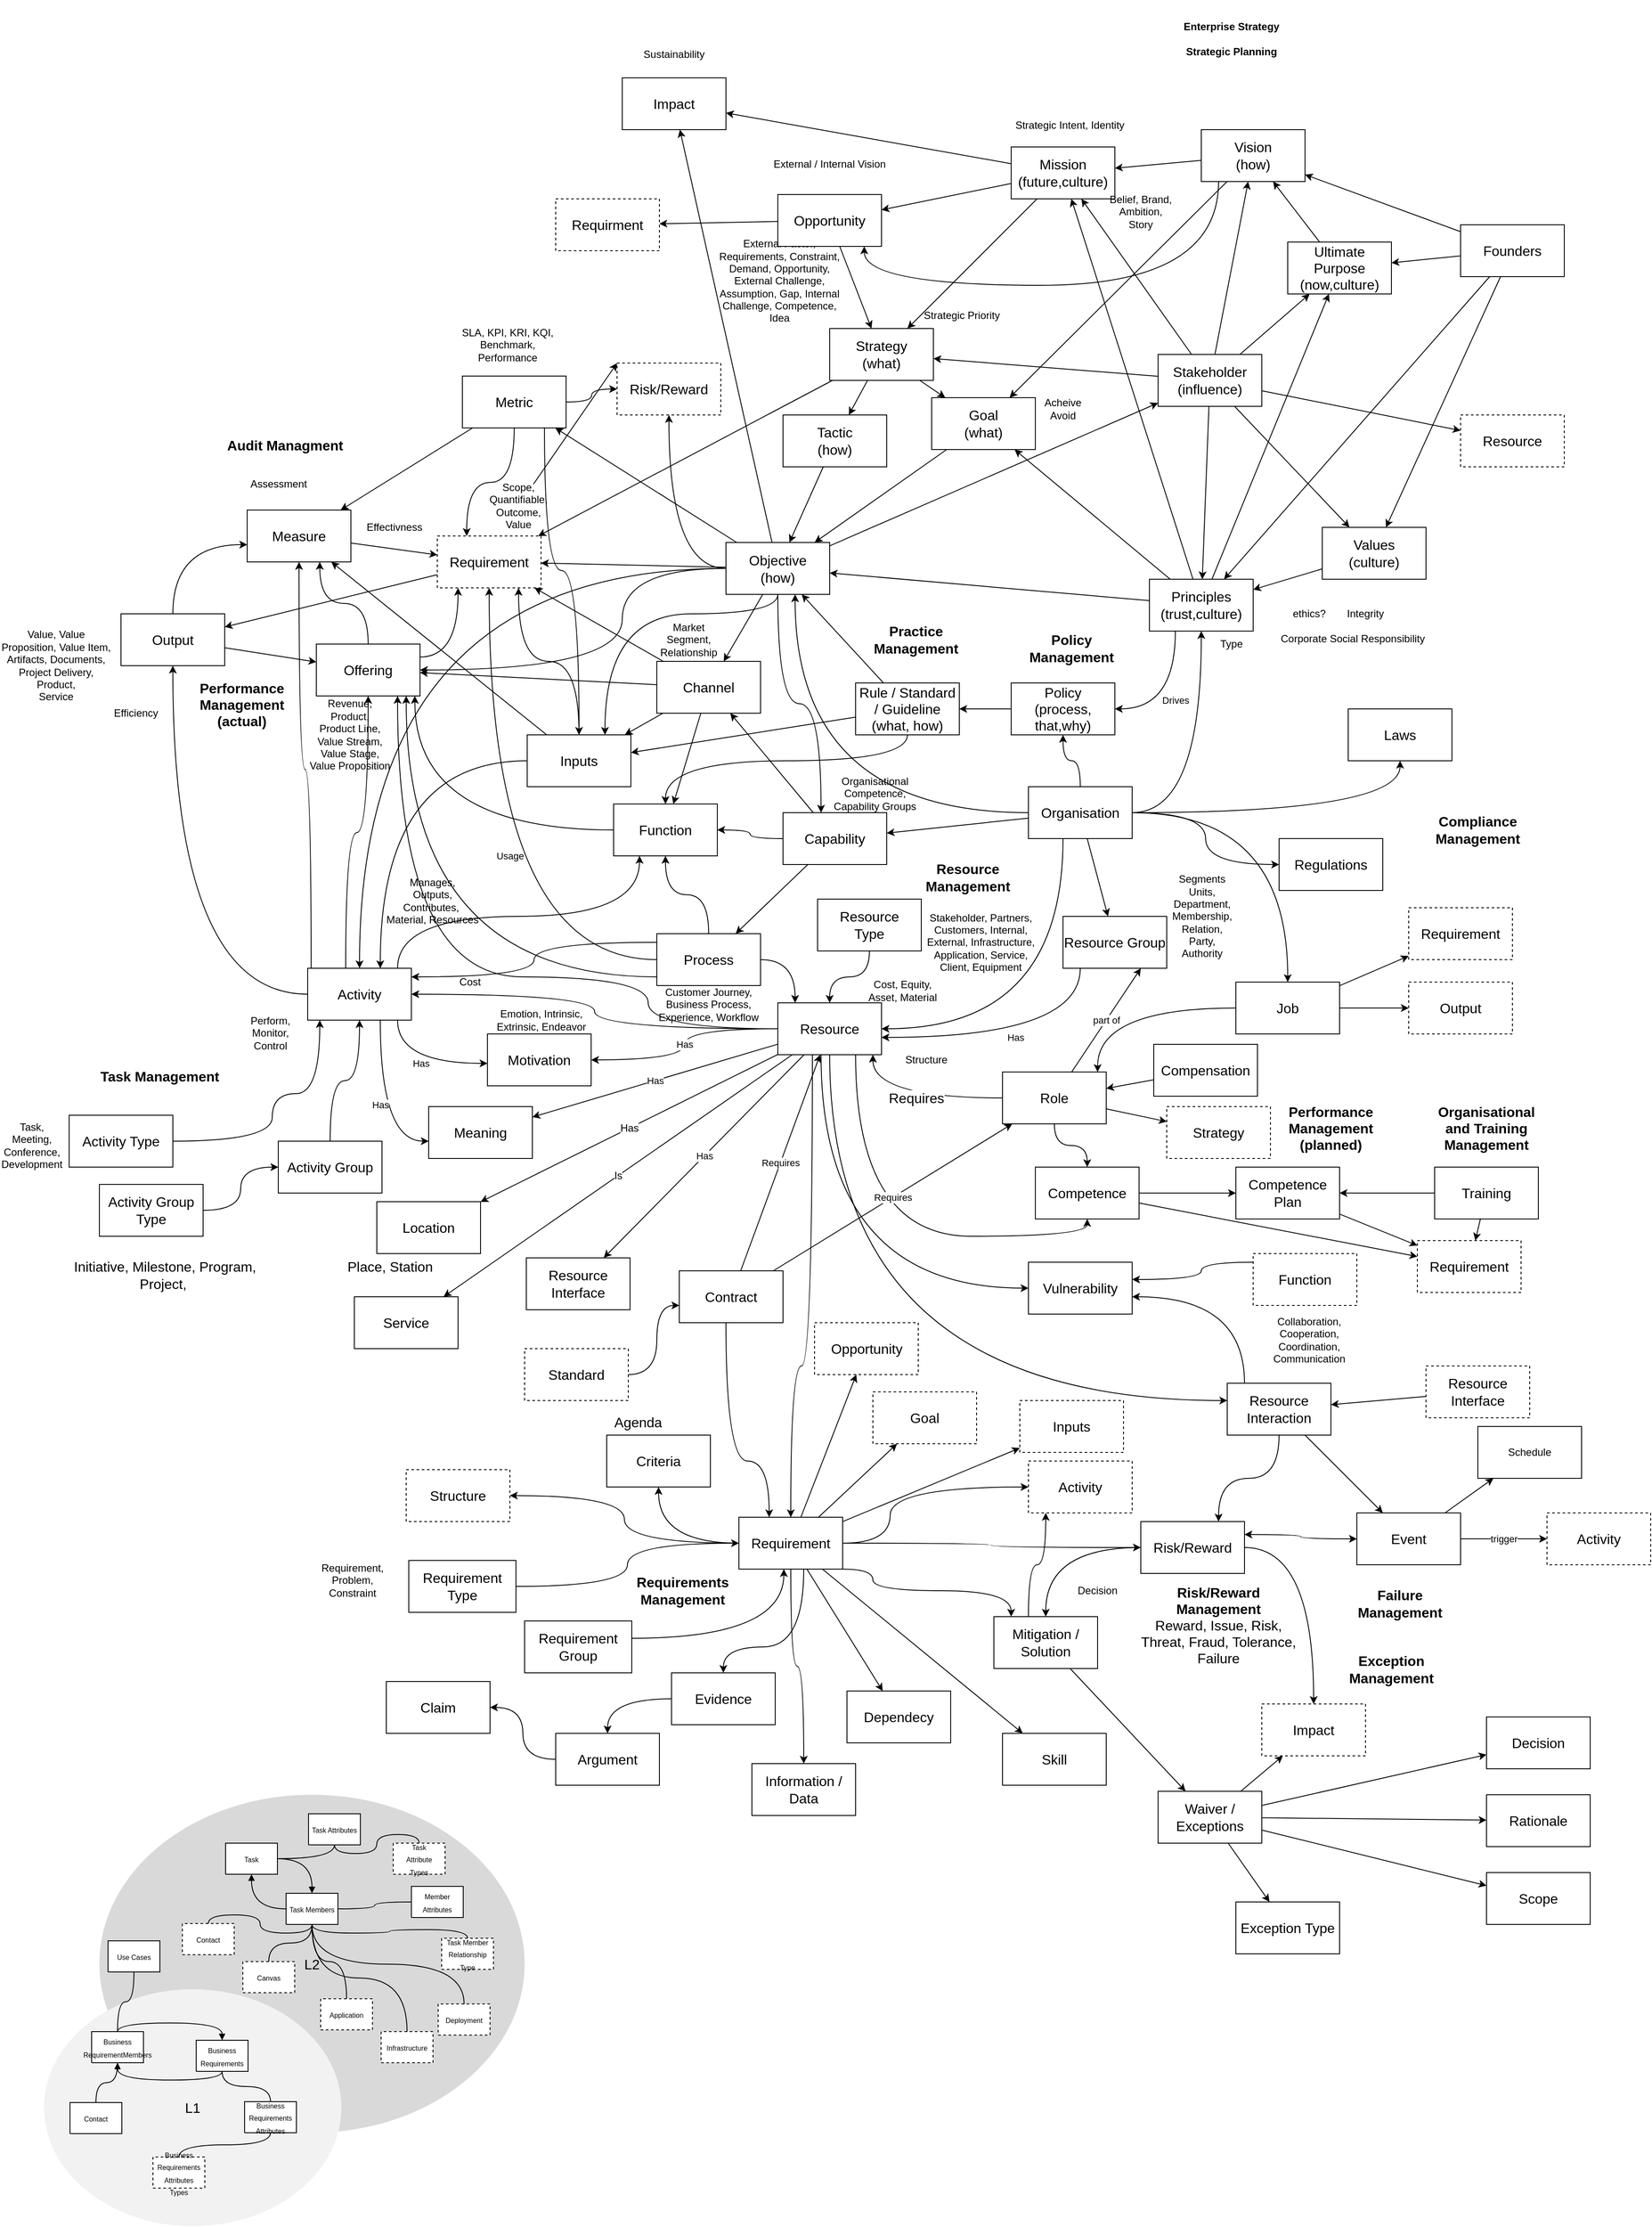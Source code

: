 <mxfile compressed="true" pages="4">
    <diagram id="5mdXpFSmkrV_lgbcLtbX" name="Model">
        <mxGraphModel dx="1336" dy="3441" grid="1" gridSize="10" guides="1" tooltips="1" connect="1" arrows="1" fold="1" page="1" pageScale="1" pageWidth="850" pageHeight="1100" math="0" shadow="0">
            <root>
                <mxCell id="0"/>
                <mxCell id="1" parent="0"/>
                <mxCell id="OV-v5QMWO7NhztnAQlz1-32" style="edgeStyle=orthogonalEdgeStyle;curved=1;rounded=0;orthogonalLoop=1;jettySize=auto;html=1;fontSize=16;" parent="1" source="OV-v5QMWO7NhztnAQlz1-33" target="OV-v5QMWO7NhztnAQlz1-38" edge="1">
                    <mxGeometry relative="1" as="geometry"/>
                </mxCell>
                <mxCell id="OV-v5QMWO7NhztnAQlz1-33" value="Activity Group" style="rounded=0;whiteSpace=wrap;html=1;fontSize=16;align=center;" parent="1" vertex="1">
                    <mxGeometry x="362" y="-230" width="120" height="60" as="geometry"/>
                </mxCell>
                <mxCell id="OV-v5QMWO7NhztnAQlz1-35" style="edgeStyle=orthogonalEdgeStyle;curved=1;rounded=0;orthogonalLoop=1;jettySize=auto;html=1;fontSize=16;" parent="1" source="OV-v5QMWO7NhztnAQlz1-38" target="OV-v5QMWO7NhztnAQlz1-70" edge="1">
                    <mxGeometry relative="1" as="geometry">
                        <Array as="points">
                            <mxPoint x="500" y="-490"/>
                            <mxPoint x="780" y="-490"/>
                        </Array>
                    </mxGeometry>
                </mxCell>
                <mxCell id="OV-v5QMWO7NhztnAQlz1-36" style="edgeStyle=orthogonalEdgeStyle;curved=1;rounded=0;orthogonalLoop=1;jettySize=auto;html=1;fontSize=16;" parent="1" source="OV-v5QMWO7NhztnAQlz1-38" target="OV-v5QMWO7NhztnAQlz1-85" edge="1">
                    <mxGeometry relative="1" as="geometry"/>
                </mxCell>
                <mxCell id="OV-v5QMWO7NhztnAQlz1-429" style="edgeStyle=orthogonalEdgeStyle;rounded=0;orthogonalLoop=1;jettySize=auto;html=1;curved=1;" parent="1" source="OV-v5QMWO7NhztnAQlz1-38" target="OV-v5QMWO7NhztnAQlz1-370" edge="1">
                    <mxGeometry relative="1" as="geometry">
                        <Array as="points">
                            <mxPoint x="400" y="-660"/>
                            <mxPoint x="386" y="-660"/>
                        </Array>
                    </mxGeometry>
                </mxCell>
                <mxCell id="qxVtuvf2T6lj4K0am9P8-16" value="Has" style="edgeStyle=orthogonalEdgeStyle;curved=1;rounded=0;orthogonalLoop=1;jettySize=auto;html=1;" parent="1" source="OV-v5QMWO7NhztnAQlz1-38" target="OV-v5QMWO7NhztnAQlz1-376" edge="1">
                    <mxGeometry relative="1" as="geometry">
                        <Array as="points">
                            <mxPoint x="500" y="-320"/>
                        </Array>
                    </mxGeometry>
                </mxCell>
                <mxCell id="cgIfU8s02SLUu3dU-7dP-24" value="Has" style="edgeStyle=orthogonalEdgeStyle;rounded=0;orthogonalLoop=1;jettySize=auto;html=1;curved=1;" parent="1" source="OV-v5QMWO7NhztnAQlz1-38" target="cgIfU8s02SLUu3dU-7dP-23" edge="1">
                    <mxGeometry relative="1" as="geometry">
                        <Array as="points">
                            <mxPoint x="480" y="-230"/>
                        </Array>
                    </mxGeometry>
                </mxCell>
                <mxCell id="MHKkgaHY1pmoHZkdyh2U-21" style="edgeStyle=orthogonalEdgeStyle;curved=1;rounded=0;orthogonalLoop=1;jettySize=auto;html=1;" parent="1" source="OV-v5QMWO7NhztnAQlz1-38" target="qxVtuvf2T6lj4K0am9P8-43" edge="1">
                    <mxGeometry relative="1" as="geometry">
                        <Array as="points">
                            <mxPoint x="440" y="-587"/>
                            <mxPoint x="466" y="-587"/>
                        </Array>
                    </mxGeometry>
                </mxCell>
                <mxCell id="OV-v5QMWO7NhztnAQlz1-38" value="Activity" style="rounded=0;whiteSpace=wrap;html=1;fontSize=16;align=center;" parent="1" vertex="1">
                    <mxGeometry x="396" y="-430" width="120" height="60" as="geometry"/>
                </mxCell>
                <mxCell id="OV-v5QMWO7NhztnAQlz1-39" style="edgeStyle=orthogonalEdgeStyle;curved=1;rounded=0;orthogonalLoop=1;jettySize=auto;html=1;fontSize=16;" parent="1" source="OV-v5QMWO7NhztnAQlz1-44" target="OV-v5QMWO7NhztnAQlz1-59" edge="1">
                    <mxGeometry relative="1" as="geometry">
                        <Array as="points">
                            <mxPoint x="1030" y="-120"/>
                            <mxPoint x="1298" y="-120"/>
                        </Array>
                    </mxGeometry>
                </mxCell>
                <mxCell id="OV-v5QMWO7NhztnAQlz1-40" style="edgeStyle=orthogonalEdgeStyle;curved=1;rounded=0;orthogonalLoop=1;jettySize=auto;html=1;fontSize=16;" parent="1" source="OV-v5QMWO7NhztnAQlz1-44" target="OV-v5QMWO7NhztnAQlz1-61" edge="1">
                    <mxGeometry relative="1" as="geometry">
                        <Array as="points">
                            <mxPoint x="1000" y="70"/>
                        </Array>
                    </mxGeometry>
                </mxCell>
                <mxCell id="OV-v5QMWO7NhztnAQlz1-42" style="edgeStyle=orthogonalEdgeStyle;curved=1;rounded=0;orthogonalLoop=1;jettySize=auto;html=1;fontSize=16;" parent="1" source="OV-v5QMWO7NhztnAQlz1-44" target="OV-v5QMWO7NhztnAQlz1-98" edge="1">
                    <mxGeometry relative="1" as="geometry">
                        <Array as="points">
                            <mxPoint x="980" y="30"/>
                        </Array>
                    </mxGeometry>
                </mxCell>
                <mxCell id="OV-v5QMWO7NhztnAQlz1-43" style="edgeStyle=orthogonalEdgeStyle;curved=1;rounded=0;orthogonalLoop=1;jettySize=auto;html=1;fontSize=16;" parent="1" source="OV-v5QMWO7NhztnAQlz1-44" target="OV-v5QMWO7NhztnAQlz1-110" edge="1">
                    <mxGeometry relative="1" as="geometry">
                        <Array as="points">
                            <mxPoint x="990" y="-60"/>
                        </Array>
                    </mxGeometry>
                </mxCell>
                <mxCell id="qxVtuvf2T6lj4K0am9P8-14" style="edgeStyle=orthogonalEdgeStyle;curved=1;rounded=0;orthogonalLoop=1;jettySize=auto;html=1;" parent="1" source="OV-v5QMWO7NhztnAQlz1-44" target="OV-v5QMWO7NhztnAQlz1-38" edge="1">
                    <mxGeometry relative="1" as="geometry"/>
                </mxCell>
                <mxCell id="qxVtuvf2T6lj4K0am9P8-17" value="Has" style="edgeStyle=orthogonalEdgeStyle;curved=1;rounded=0;orthogonalLoop=1;jettySize=auto;html=1;" parent="1" source="OV-v5QMWO7NhztnAQlz1-44" target="OV-v5QMWO7NhztnAQlz1-376" edge="1">
                    <mxGeometry relative="1" as="geometry"/>
                </mxCell>
                <mxCell id="U5WA6vrjYCwprv2cBAKk-4" value="Has" style="edgeStyle=none;rounded=0;orthogonalLoop=1;jettySize=auto;html=1;fontSize=12;" parent="1" source="OV-v5QMWO7NhztnAQlz1-44" target="U5WA6vrjYCwprv2cBAKk-1" edge="1">
                    <mxGeometry relative="1" as="geometry"/>
                </mxCell>
                <mxCell id="U5WA6vrjYCwprv2cBAKk-5" value="Is" style="edgeStyle=none;rounded=0;orthogonalLoop=1;jettySize=auto;html=1;fontSize=12;" parent="1" source="OV-v5QMWO7NhztnAQlz1-44" target="U5WA6vrjYCwprv2cBAKk-2" edge="1">
                    <mxGeometry relative="1" as="geometry"/>
                </mxCell>
                <mxCell id="cgIfU8s02SLUu3dU-7dP-25" value="Has" style="rounded=0;orthogonalLoop=1;jettySize=auto;html=1;" parent="1" source="OV-v5QMWO7NhztnAQlz1-44" target="cgIfU8s02SLUu3dU-7dP-23" edge="1">
                    <mxGeometry relative="1" as="geometry"/>
                </mxCell>
                <mxCell id="cgIfU8s02SLUu3dU-7dP-27" value="Has" style="edgeStyle=none;rounded=0;orthogonalLoop=1;jettySize=auto;html=1;" parent="1" source="OV-v5QMWO7NhztnAQlz1-44" target="cgIfU8s02SLUu3dU-7dP-26" edge="1">
                    <mxGeometry relative="1" as="geometry"/>
                </mxCell>
                <mxCell id="MHKkgaHY1pmoHZkdyh2U-18" value="&lt;span style=&quot;font-size: 12px;&quot;&gt;Manages, &lt;br&gt;Outputs,&lt;br&gt;Contributes,&amp;nbsp;&lt;br&gt;Material, Resources&lt;br&gt;&lt;/span&gt;" style="edgeStyle=orthogonalEdgeStyle;curved=1;rounded=0;orthogonalLoop=1;jettySize=auto;html=1;labelBackgroundColor=none;" parent="1" source="OV-v5QMWO7NhztnAQlz1-44" target="qxVtuvf2T6lj4K0am9P8-43" edge="1">
                    <mxGeometry x="0.427" y="-40" relative="1" as="geometry">
                        <Array as="points">
                            <mxPoint x="790" y="-360"/>
                            <mxPoint x="790" y="-420"/>
                            <mxPoint x="500" y="-420"/>
                        </Array>
                        <mxPoint as="offset"/>
                    </mxGeometry>
                </mxCell>
                <mxCell id="OV-v5QMWO7NhztnAQlz1-44" value="Resource" style="rounded=0;whiteSpace=wrap;html=1;fontSize=16;align=center;" parent="1" vertex="1">
                    <mxGeometry x="940" y="-390" width="120" height="60" as="geometry"/>
                </mxCell>
                <mxCell id="OV-v5QMWO7NhztnAQlz1-45" value="Requires" style="edgeStyle=orthogonalEdgeStyle;curved=1;rounded=0;orthogonalLoop=1;jettySize=auto;html=1;fontSize=16;" parent="1" source="OV-v5QMWO7NhztnAQlz1-46" target="OV-v5QMWO7NhztnAQlz1-44" edge="1">
                    <mxGeometry relative="1" as="geometry">
                        <Array as="points">
                            <mxPoint x="1050" y="-280"/>
                        </Array>
                    </mxGeometry>
                </mxCell>
                <mxCell id="qxVtuvf2T6lj4K0am9P8-5" style="edgeStyle=orthogonalEdgeStyle;curved=1;rounded=0;orthogonalLoop=1;jettySize=auto;html=1;" parent="1" source="OV-v5QMWO7NhztnAQlz1-46" target="OV-v5QMWO7NhztnAQlz1-59" edge="1">
                    <mxGeometry relative="1" as="geometry"/>
                </mxCell>
                <mxCell id="V6LTQ88Z5yBEIiYFj3Dy-3" value="part of" style="edgeStyle=none;rounded=0;orthogonalLoop=1;jettySize=auto;html=1;entryX=0.75;entryY=1;entryDx=0;entryDy=0;" parent="1" source="OV-v5QMWO7NhztnAQlz1-46" target="qxVtuvf2T6lj4K0am9P8-24" edge="1">
                    <mxGeometry relative="1" as="geometry"/>
                </mxCell>
                <mxCell id="EE6ubCTzHFfq16fAeNDZ-2" style="rounded=0;orthogonalLoop=1;jettySize=auto;html=1;" parent="1" source="OV-v5QMWO7NhztnAQlz1-46" target="EE6ubCTzHFfq16fAeNDZ-1" edge="1">
                    <mxGeometry relative="1" as="geometry"/>
                </mxCell>
                <mxCell id="OV-v5QMWO7NhztnAQlz1-46" value="Role" style="rounded=0;whiteSpace=wrap;html=1;fontSize=16;align=center;" parent="1" vertex="1">
                    <mxGeometry x="1200" y="-310" width="120" height="60" as="geometry"/>
                </mxCell>
                <mxCell id="OV-v5QMWO7NhztnAQlz1-47" value="" style="edgeStyle=orthogonalEdgeStyle;curved=1;rounded=0;orthogonalLoop=1;jettySize=auto;html=1;fontSize=16;" parent="1" source="OV-v5QMWO7NhztnAQlz1-55" target="OV-v5QMWO7NhztnAQlz1-57" edge="1">
                    <mxGeometry relative="1" as="geometry"/>
                </mxCell>
                <mxCell id="OV-v5QMWO7NhztnAQlz1-48" style="edgeStyle=orthogonalEdgeStyle;curved=1;rounded=0;orthogonalLoop=1;jettySize=auto;html=1;fontSize=16;" parent="1" source="OV-v5QMWO7NhztnAQlz1-55" target="OV-v5QMWO7NhztnAQlz1-65" edge="1">
                    <mxGeometry relative="1" as="geometry">
                        <Array as="points">
                            <mxPoint x="960" y="-610"/>
                        </Array>
                    </mxGeometry>
                </mxCell>
                <mxCell id="OV-v5QMWO7NhztnAQlz1-49" style="rounded=0;orthogonalLoop=1;jettySize=auto;html=1;fontSize=16;" parent="1" source="OV-v5QMWO7NhztnAQlz1-55" target="OV-v5QMWO7NhztnAQlz1-69" edge="1">
                    <mxGeometry relative="1" as="geometry"/>
                </mxCell>
                <mxCell id="OV-v5QMWO7NhztnAQlz1-50" style="edgeStyle=orthogonalEdgeStyle;curved=1;rounded=0;orthogonalLoop=1;jettySize=auto;html=1;fontSize=16;" parent="1" source="OV-v5QMWO7NhztnAQlz1-55" target="OV-v5QMWO7NhztnAQlz1-44" edge="1">
                    <mxGeometry relative="1" as="geometry">
                        <mxPoint x="1280" y="-530" as="sourcePoint"/>
                        <Array as="points">
                            <mxPoint x="1270" y="-360"/>
                        </Array>
                    </mxGeometry>
                </mxCell>
                <mxCell id="OV-v5QMWO7NhztnAQlz1-51" style="edgeStyle=orthogonalEdgeStyle;curved=1;rounded=0;orthogonalLoop=1;jettySize=auto;html=1;fontSize=16;" parent="1" source="OV-v5QMWO7NhztnAQlz1-55" target="OV-v5QMWO7NhztnAQlz1-75" edge="1">
                    <mxGeometry relative="1" as="geometry"/>
                </mxCell>
                <mxCell id="OV-v5QMWO7NhztnAQlz1-52" style="edgeStyle=orthogonalEdgeStyle;curved=1;rounded=0;orthogonalLoop=1;jettySize=auto;html=1;fontSize=16;" parent="1" source="OV-v5QMWO7NhztnAQlz1-55" target="OV-v5QMWO7NhztnAQlz1-89" edge="1">
                    <mxGeometry relative="1" as="geometry"/>
                </mxCell>
                <mxCell id="OV-v5QMWO7NhztnAQlz1-53" style="edgeStyle=orthogonalEdgeStyle;rounded=0;orthogonalLoop=1;jettySize=auto;html=1;curved=1;" parent="1" source="OV-v5QMWO7NhztnAQlz1-55" target="OV-v5QMWO7NhztnAQlz1-159" edge="1">
                    <mxGeometry relative="1" as="geometry"/>
                </mxCell>
                <mxCell id="OV-v5QMWO7NhztnAQlz1-54" style="edgeStyle=orthogonalEdgeStyle;rounded=0;orthogonalLoop=1;jettySize=auto;html=1;curved=1;" parent="1" source="OV-v5QMWO7NhztnAQlz1-55" target="OV-v5QMWO7NhztnAQlz1-160" edge="1">
                    <mxGeometry relative="1" as="geometry"/>
                </mxCell>
                <mxCell id="qxVtuvf2T6lj4K0am9P8-63" style="edgeStyle=none;rounded=0;orthogonalLoop=1;jettySize=auto;html=1;" parent="1" source="OV-v5QMWO7NhztnAQlz1-55" target="qxVtuvf2T6lj4K0am9P8-24" edge="1">
                    <mxGeometry relative="1" as="geometry"/>
                </mxCell>
                <mxCell id="OV-v5QMWO7NhztnAQlz1-55" value="Organisation" style="rounded=0;whiteSpace=wrap;html=1;fontSize=16;align=center;" parent="1" vertex="1">
                    <mxGeometry x="1230" y="-640" width="120" height="60" as="geometry"/>
                </mxCell>
                <mxCell id="OV-v5QMWO7NhztnAQlz1-56" value="" style="edgeStyle=orthogonalEdgeStyle;curved=1;rounded=0;orthogonalLoop=1;jettySize=auto;html=1;fontSize=16;" parent="1" source="OV-v5QMWO7NhztnAQlz1-57" target="OV-v5QMWO7NhztnAQlz1-46" edge="1">
                    <mxGeometry relative="1" as="geometry">
                        <Array as="points">
                            <mxPoint x="1310" y="-384"/>
                        </Array>
                    </mxGeometry>
                </mxCell>
                <mxCell id="hVTKMMVMQ14YGTgI14nN-2" value="" style="edgeStyle=none;rounded=0;orthogonalLoop=1;jettySize=auto;html=1;" parent="1" source="OV-v5QMWO7NhztnAQlz1-57" target="hVTKMMVMQ14YGTgI14nN-1" edge="1">
                    <mxGeometry relative="1" as="geometry"/>
                </mxCell>
                <mxCell id="hVTKMMVMQ14YGTgI14nN-4" style="edgeStyle=none;rounded=0;orthogonalLoop=1;jettySize=auto;html=1;" parent="1" source="OV-v5QMWO7NhztnAQlz1-57" target="hVTKMMVMQ14YGTgI14nN-3" edge="1">
                    <mxGeometry relative="1" as="geometry"/>
                </mxCell>
                <mxCell id="OV-v5QMWO7NhztnAQlz1-57" value="Job" style="rounded=0;whiteSpace=wrap;html=1;fontSize=16;align=center;" parent="1" vertex="1">
                    <mxGeometry x="1470" y="-414" width="120" height="60" as="geometry"/>
                </mxCell>
                <mxCell id="OV-v5QMWO7NhztnAQlz1-58" style="edgeStyle=orthogonalEdgeStyle;curved=1;rounded=0;orthogonalLoop=1;jettySize=auto;html=1;fontSize=16;" parent="1" source="OV-v5QMWO7NhztnAQlz1-59" target="OV-v5QMWO7NhztnAQlz1-87" edge="1">
                    <mxGeometry relative="1" as="geometry"/>
                </mxCell>
                <mxCell id="LQ4rMoa7Q8RPH7IhsGJa-8" style="edgeStyle=none;html=1;" parent="1" source="OV-v5QMWO7NhztnAQlz1-59" target="LQ4rMoa7Q8RPH7IhsGJa-7" edge="1">
                    <mxGeometry relative="1" as="geometry"/>
                </mxCell>
                <mxCell id="OV-v5QMWO7NhztnAQlz1-59" value="Competence" style="rounded=0;whiteSpace=wrap;html=1;fontSize=16;align=center;" parent="1" vertex="1">
                    <mxGeometry x="1238" y="-200" width="120" height="60" as="geometry"/>
                </mxCell>
                <mxCell id="OV-v5QMWO7NhztnAQlz1-60" style="edgeStyle=orthogonalEdgeStyle;curved=1;rounded=0;orthogonalLoop=1;jettySize=auto;html=1;fontSize=16;" parent="1" source="OV-v5QMWO7NhztnAQlz1-61" target="OV-v5QMWO7NhztnAQlz1-110" edge="1">
                    <mxGeometry relative="1" as="geometry">
                        <Array as="points">
                            <mxPoint x="1480" y="-50"/>
                        </Array>
                    </mxGeometry>
                </mxCell>
                <mxCell id="cgIfU8s02SLUu3dU-7dP-12" style="edgeStyle=none;rounded=0;orthogonalLoop=1;jettySize=auto;html=1;" parent="1" source="OV-v5QMWO7NhztnAQlz1-61" target="OV-v5QMWO7NhztnAQlz1-105" edge="1">
                    <mxGeometry relative="1" as="geometry"/>
                </mxCell>
                <mxCell id="OV-v5QMWO7NhztnAQlz1-61" value="Resource Interaction" style="rounded=0;whiteSpace=wrap;html=1;fontSize=16;align=center;" parent="1" vertex="1">
                    <mxGeometry x="1460" y="50" width="120" height="60" as="geometry"/>
                </mxCell>
                <mxCell id="OV-v5QMWO7NhztnAQlz1-63" style="edgeStyle=orthogonalEdgeStyle;rounded=0;orthogonalLoop=1;jettySize=auto;html=1;curved=1;" parent="1" source="OV-v5QMWO7NhztnAQlz1-65" target="OV-v5QMWO7NhztnAQlz1-38" edge="1">
                    <mxGeometry relative="1" as="geometry"/>
                </mxCell>
                <mxCell id="OV-v5QMWO7NhztnAQlz1-64" style="edgeStyle=none;rounded=0;orthogonalLoop=1;jettySize=auto;html=1;fontSize=12;" parent="1" source="OV-v5QMWO7NhztnAQlz1-65" target="OV-v5QMWO7NhztnAQlz1-202" edge="1">
                    <mxGeometry relative="1" as="geometry"/>
                </mxCell>
                <mxCell id="OV-v5QMWO7NhztnAQlz1-394" style="edgeStyle=none;rounded=0;orthogonalLoop=1;jettySize=auto;html=1;" parent="1" source="OV-v5QMWO7NhztnAQlz1-65" target="OV-v5QMWO7NhztnAQlz1-86" edge="1">
                    <mxGeometry relative="1" as="geometry"/>
                </mxCell>
                <mxCell id="OV-v5QMWO7NhztnAQlz1-396" style="edgeStyle=orthogonalEdgeStyle;curved=1;rounded=0;orthogonalLoop=1;jettySize=auto;html=1;" parent="1" source="OV-v5QMWO7NhztnAQlz1-65" target="OV-v5QMWO7NhztnAQlz1-395" edge="1">
                    <mxGeometry relative="1" as="geometry">
                        <Array as="points">
                            <mxPoint x="740" y="-840"/>
                        </Array>
                    </mxGeometry>
                </mxCell>
                <mxCell id="OV-v5QMWO7NhztnAQlz1-408" style="rounded=0;orthogonalLoop=1;jettySize=auto;html=1;" parent="1" source="OV-v5QMWO7NhztnAQlz1-65" target="OV-v5QMWO7NhztnAQlz1-407" edge="1">
                    <mxGeometry relative="1" as="geometry"/>
                </mxCell>
                <mxCell id="OV-v5QMWO7NhztnAQlz1-417" style="edgeStyle=none;rounded=0;orthogonalLoop=1;jettySize=auto;html=1;" parent="1" source="OV-v5QMWO7NhztnAQlz1-65" target="OV-v5QMWO7NhztnAQlz1-192" edge="1">
                    <mxGeometry relative="1" as="geometry"/>
                </mxCell>
                <mxCell id="OV-v5QMWO7NhztnAQlz1-435" style="edgeStyle=orthogonalEdgeStyle;curved=1;rounded=0;orthogonalLoop=1;jettySize=auto;html=1;" parent="1" source="OV-v5QMWO7NhztnAQlz1-65" target="OV-v5QMWO7NhztnAQlz1-434" edge="1">
                    <mxGeometry relative="1" as="geometry"/>
                </mxCell>
                <mxCell id="M0yTE4UhmUmWDhHYKbKs-15" style="edgeStyle=none;rounded=0;orthogonalLoop=1;jettySize=auto;html=1;" parent="1" source="OV-v5QMWO7NhztnAQlz1-65" target="M0yTE4UhmUmWDhHYKbKs-1" edge="1">
                    <mxGeometry relative="1" as="geometry"/>
                </mxCell>
                <mxCell id="MHKkgaHY1pmoHZkdyh2U-19" style="edgeStyle=orthogonalEdgeStyle;curved=1;rounded=0;orthogonalLoop=1;jettySize=auto;html=1;" parent="1" source="OV-v5QMWO7NhztnAQlz1-65" target="qxVtuvf2T6lj4K0am9P8-43" edge="1">
                    <mxGeometry relative="1" as="geometry">
                        <Array as="points">
                            <mxPoint x="760" y="-892"/>
                            <mxPoint x="760" y="-775"/>
                        </Array>
                    </mxGeometry>
                </mxCell>
                <mxCell id="MHKkgaHY1pmoHZkdyh2U-30" style="edgeStyle=orthogonalEdgeStyle;curved=1;rounded=0;orthogonalLoop=1;jettySize=auto;html=1;" parent="1" source="OV-v5QMWO7NhztnAQlz1-65" target="OV-v5QMWO7NhztnAQlz1-69" edge="1">
                    <mxGeometry relative="1" as="geometry">
                        <Array as="points">
                            <mxPoint x="940" y="-736"/>
                            <mxPoint x="990" y="-736"/>
                        </Array>
                    </mxGeometry>
                </mxCell>
                <mxCell id="OV-v5QMWO7NhztnAQlz1-65" value="&lt;div&gt;Objective&lt;/div&gt;&lt;div&gt;(how)&lt;br&gt;&lt;/div&gt;" style="rounded=0;whiteSpace=wrap;html=1;fontSize=16;align=center;" parent="1" vertex="1">
                    <mxGeometry x="880" y="-922.5" width="120" height="60" as="geometry"/>
                </mxCell>
                <mxCell id="OV-v5QMWO7NhztnAQlz1-68" style="edgeStyle=orthogonalEdgeStyle;curved=1;rounded=0;orthogonalLoop=1;jettySize=auto;html=1;fontSize=16;" parent="1" source="OV-v5QMWO7NhztnAQlz1-69" target="OV-v5QMWO7NhztnAQlz1-70" edge="1">
                    <mxGeometry relative="1" as="geometry"/>
                </mxCell>
                <mxCell id="qxVtuvf2T6lj4K0am9P8-65" style="edgeStyle=none;rounded=0;orthogonalLoop=1;jettySize=auto;html=1;" parent="1" source="M0yTE4UhmUmWDhHYKbKs-1" target="OV-v5QMWO7NhztnAQlz1-86" edge="1">
                    <mxGeometry relative="1" as="geometry">
                        <mxPoint x="874.235" y="-720" as="targetPoint"/>
                    </mxGeometry>
                </mxCell>
                <mxCell id="qxVtuvf2T6lj4K0am9P8-67" style="edgeStyle=none;rounded=0;orthogonalLoop=1;jettySize=auto;html=1;" parent="1" source="OV-v5QMWO7NhztnAQlz1-69" target="qxVtuvf2T6lj4K0am9P8-20" edge="1">
                    <mxGeometry relative="1" as="geometry"/>
                </mxCell>
                <mxCell id="OV-v5QMWO7NhztnAQlz1-69" value="Capability" style="rounded=0;whiteSpace=wrap;html=1;fontSize=16;align=center;" parent="1" vertex="1">
                    <mxGeometry x="946" y="-610" width="120" height="60" as="geometry"/>
                </mxCell>
                <mxCell id="MHKkgaHY1pmoHZkdyh2U-17" style="edgeStyle=orthogonalEdgeStyle;curved=1;rounded=0;orthogonalLoop=1;jettySize=auto;html=1;" parent="1" source="OV-v5QMWO7NhztnAQlz1-70" target="qxVtuvf2T6lj4K0am9P8-43" edge="1">
                    <mxGeometry relative="1" as="geometry">
                        <Array as="points">
                            <mxPoint x="520" y="-590"/>
                        </Array>
                    </mxGeometry>
                </mxCell>
                <mxCell id="OV-v5QMWO7NhztnAQlz1-70" value="Function" style="rounded=0;whiteSpace=wrap;html=1;fontSize=16;align=center;" parent="1" vertex="1">
                    <mxGeometry x="750" y="-620" width="120" height="60" as="geometry"/>
                </mxCell>
                <mxCell id="OV-v5QMWO7NhztnAQlz1-73" style="rounded=0;orthogonalLoop=1;jettySize=auto;html=1;fontSize=16;" parent="1" source="OV-v5QMWO7NhztnAQlz1-75" target="OV-v5QMWO7NhztnAQlz1-65" edge="1">
                    <mxGeometry relative="1" as="geometry"/>
                </mxCell>
                <mxCell id="OV-v5QMWO7NhztnAQlz1-74" style="edgeStyle=none;rounded=0;orthogonalLoop=1;jettySize=auto;html=1;fontSize=12;" parent="1" source="OV-v5QMWO7NhztnAQlz1-75" target="OV-v5QMWO7NhztnAQlz1-119" edge="1">
                    <mxGeometry relative="1" as="geometry"/>
                </mxCell>
                <mxCell id="qxVtuvf2T6lj4K0am9P8-1" value="Drives" style="edgeStyle=orthogonalEdgeStyle;rounded=0;orthogonalLoop=1;jettySize=auto;html=1;curved=1;" parent="1" source="OV-v5QMWO7NhztnAQlz1-75" target="OV-v5QMWO7NhztnAQlz1-89" edge="1">
                    <mxGeometry relative="1" as="geometry">
                        <Array as="points">
                            <mxPoint x="1400" y="-730"/>
                        </Array>
                    </mxGeometry>
                </mxCell>
                <mxCell id="OV-v5QMWO7NhztnAQlz1-75" value="Principles&lt;br&gt;(trust,culture)" style="rounded=0;whiteSpace=wrap;html=1;fontSize=16;align=center;" parent="1" vertex="1">
                    <mxGeometry x="1370" y="-880" width="120" height="60" as="geometry"/>
                </mxCell>
                <mxCell id="OV-v5QMWO7NhztnAQlz1-76" value="Initiative, Milestone, Program, Project,&amp;nbsp;" style="text;html=1;strokeColor=none;fillColor=none;align=center;verticalAlign=middle;whiteSpace=wrap;rounded=0;fontSize=16;" parent="1" vertex="1">
                    <mxGeometry x="114" y="-100" width="234" height="50" as="geometry"/>
                </mxCell>
                <mxCell id="OV-v5QMWO7NhztnAQlz1-77" style="edgeStyle=orthogonalEdgeStyle;curved=1;rounded=0;orthogonalLoop=1;jettySize=auto;html=1;fontSize=16;" parent="1" source="OV-v5QMWO7NhztnAQlz1-78" target="OV-v5QMWO7NhztnAQlz1-33" edge="1">
                    <mxGeometry relative="1" as="geometry"/>
                </mxCell>
                <mxCell id="OV-v5QMWO7NhztnAQlz1-78" value="Activity Group Type" style="rounded=0;whiteSpace=wrap;html=1;fontSize=16;align=center;" parent="1" vertex="1">
                    <mxGeometry x="155" y="-180" width="120" height="60" as="geometry"/>
                </mxCell>
                <mxCell id="OV-v5QMWO7NhztnAQlz1-79" style="edgeStyle=orthogonalEdgeStyle;curved=1;rounded=0;orthogonalLoop=1;jettySize=auto;html=1;fontSize=16;" parent="1" source="OV-v5QMWO7NhztnAQlz1-80" target="OV-v5QMWO7NhztnAQlz1-83" edge="1">
                    <mxGeometry relative="1" as="geometry"/>
                </mxCell>
                <mxCell id="OV-v5QMWO7NhztnAQlz1-80" value="Evidence" style="rounded=0;whiteSpace=wrap;html=1;fontSize=16;align=center;" parent="1" vertex="1">
                    <mxGeometry x="817" y="385" width="120" height="60" as="geometry"/>
                </mxCell>
                <mxCell id="OV-v5QMWO7NhztnAQlz1-81" value="Claim" style="rounded=0;whiteSpace=wrap;html=1;fontSize=16;align=center;" parent="1" vertex="1">
                    <mxGeometry x="487" y="395" width="120" height="60" as="geometry"/>
                </mxCell>
                <mxCell id="OV-v5QMWO7NhztnAQlz1-82" style="edgeStyle=orthogonalEdgeStyle;curved=1;rounded=0;orthogonalLoop=1;jettySize=auto;html=1;fontSize=16;" parent="1" source="OV-v5QMWO7NhztnAQlz1-83" target="OV-v5QMWO7NhztnAQlz1-81" edge="1">
                    <mxGeometry relative="1" as="geometry"/>
                </mxCell>
                <mxCell id="OV-v5QMWO7NhztnAQlz1-83" value="Argument" style="rounded=0;whiteSpace=wrap;html=1;fontSize=16;align=center;" parent="1" vertex="1">
                    <mxGeometry x="683" y="455" width="120" height="60" as="geometry"/>
                </mxCell>
                <mxCell id="OV-v5QMWO7NhztnAQlz1-399" style="edgeStyle=orthogonalEdgeStyle;curved=1;rounded=0;orthogonalLoop=1;jettySize=auto;html=1;" parent="1" source="OV-v5QMWO7NhztnAQlz1-85" target="OV-v5QMWO7NhztnAQlz1-370" edge="1">
                    <mxGeometry relative="1" as="geometry">
                        <Array as="points">
                            <mxPoint x="240" y="-920"/>
                        </Array>
                    </mxGeometry>
                </mxCell>
                <mxCell id="cgIfU8s02SLUu3dU-7dP-17" style="edgeStyle=none;rounded=0;orthogonalLoop=1;jettySize=auto;html=1;" parent="1" source="OV-v5QMWO7NhztnAQlz1-85" target="qxVtuvf2T6lj4K0am9P8-43" edge="1">
                    <mxGeometry relative="1" as="geometry"/>
                </mxCell>
                <mxCell id="OV-v5QMWO7NhztnAQlz1-85" value="Output" style="rounded=0;whiteSpace=wrap;html=1;fontSize=16;align=center;" parent="1" vertex="1">
                    <mxGeometry x="180" y="-840" width="120" height="60" as="geometry"/>
                </mxCell>
                <mxCell id="jeTFNa1JQDYDojxt6GpV-4" style="edgeStyle=none;rounded=0;orthogonalLoop=1;jettySize=auto;html=1;" parent="1" source="OV-v5QMWO7NhztnAQlz1-86" target="OV-v5QMWO7NhztnAQlz1-85" edge="1">
                    <mxGeometry relative="1" as="geometry"/>
                </mxCell>
                <mxCell id="OV-v5QMWO7NhztnAQlz1-86" value="Requirement" style="rounded=0;whiteSpace=wrap;html=1;fontSize=16;align=center;dashed=1;" parent="1" vertex="1">
                    <mxGeometry x="546" y="-930" width="120" height="60" as="geometry"/>
                </mxCell>
                <mxCell id="LQ4rMoa7Q8RPH7IhsGJa-9" style="edgeStyle=none;html=1;" parent="1" source="OV-v5QMWO7NhztnAQlz1-87" target="LQ4rMoa7Q8RPH7IhsGJa-7" edge="1">
                    <mxGeometry relative="1" as="geometry"/>
                </mxCell>
                <mxCell id="OV-v5QMWO7NhztnAQlz1-87" value="Competence Plan" style="rounded=0;whiteSpace=wrap;html=1;fontSize=16;align=center;" parent="1" vertex="1">
                    <mxGeometry x="1470" y="-200" width="120" height="60" as="geometry"/>
                </mxCell>
                <mxCell id="OV-v5QMWO7NhztnAQlz1-88" style="edgeStyle=none;rounded=0;orthogonalLoop=1;jettySize=auto;html=1;" parent="1" source="OV-v5QMWO7NhztnAQlz1-89" target="OV-v5QMWO7NhztnAQlz1-158" edge="1">
                    <mxGeometry relative="1" as="geometry"/>
                </mxCell>
                <mxCell id="OV-v5QMWO7NhztnAQlz1-89" value="Policy&lt;br&gt;&lt;div&gt;(process,&lt;/div&gt;&lt;div&gt;that,why)&lt;/div&gt;" style="rounded=0;whiteSpace=wrap;html=1;fontSize=16;align=center;" parent="1" vertex="1">
                    <mxGeometry x="1210" y="-760" width="120" height="60" as="geometry"/>
                </mxCell>
                <mxCell id="OV-v5QMWO7NhztnAQlz1-90" style="edgeStyle=orthogonalEdgeStyle;curved=1;rounded=0;orthogonalLoop=1;jettySize=auto;html=1;fontSize=16;" parent="1" source="OV-v5QMWO7NhztnAQlz1-91" target="OV-v5QMWO7NhztnAQlz1-98" edge="1">
                    <mxGeometry relative="1" as="geometry">
                        <Array as="points">
                            <mxPoint x="880" y="140"/>
                            <mxPoint x="930" y="140"/>
                        </Array>
                    </mxGeometry>
                </mxCell>
                <mxCell id="rxCyBp9WZPDYbAK43LQd-1" value="Requires" style="rounded=0;orthogonalLoop=1;jettySize=auto;html=1;" parent="1" source="OV-v5QMWO7NhztnAQlz1-91" target="OV-v5QMWO7NhztnAQlz1-46" edge="1">
                    <mxGeometry relative="1" as="geometry"/>
                </mxCell>
                <mxCell id="rxCyBp9WZPDYbAK43LQd-2" value="Requires" style="edgeStyle=none;rounded=0;orthogonalLoop=1;jettySize=auto;html=1;" parent="1" source="OV-v5QMWO7NhztnAQlz1-91" target="OV-v5QMWO7NhztnAQlz1-44" edge="1">
                    <mxGeometry relative="1" as="geometry"/>
                </mxCell>
                <mxCell id="OV-v5QMWO7NhztnAQlz1-91" value="Contract" style="rounded=0;whiteSpace=wrap;html=1;fontSize=16;align=center;" parent="1" vertex="1">
                    <mxGeometry x="826" y="-80" width="120" height="60" as="geometry"/>
                </mxCell>
                <mxCell id="OV-v5QMWO7NhztnAQlz1-92" style="edgeStyle=orthogonalEdgeStyle;curved=1;rounded=0;orthogonalLoop=1;jettySize=auto;html=1;fontSize=16;" parent="1" source="OV-v5QMWO7NhztnAQlz1-93" target="OV-v5QMWO7NhztnAQlz1-91" edge="1">
                    <mxGeometry relative="1" as="geometry">
                        <Array as="points">
                            <mxPoint x="800" y="-40"/>
                        </Array>
                    </mxGeometry>
                </mxCell>
                <mxCell id="OV-v5QMWO7NhztnAQlz1-93" value="Standard" style="rounded=0;whiteSpace=wrap;html=1;fontSize=16;align=center;dashed=1;" parent="1" vertex="1">
                    <mxGeometry x="647" y="10" width="120" height="60" as="geometry"/>
                </mxCell>
                <mxCell id="OV-v5QMWO7NhztnAQlz1-94" style="edgeStyle=orthogonalEdgeStyle;curved=1;rounded=0;orthogonalLoop=1;jettySize=auto;html=1;fontSize=16;" parent="1" source="OV-v5QMWO7NhztnAQlz1-98" target="OV-v5QMWO7NhztnAQlz1-80" edge="1">
                    <mxGeometry relative="1" as="geometry">
                        <Array as="points">
                            <mxPoint x="970" y="355"/>
                            <mxPoint x="877" y="355"/>
                        </Array>
                    </mxGeometry>
                </mxCell>
                <mxCell id="OV-v5QMWO7NhztnAQlz1-95" style="edgeStyle=orthogonalEdgeStyle;curved=1;rounded=0;orthogonalLoop=1;jettySize=auto;html=1;fontSize=16;" parent="1" source="OV-v5QMWO7NhztnAQlz1-98" target="OV-v5QMWO7NhztnAQlz1-103" edge="1">
                    <mxGeometry relative="1" as="geometry"/>
                </mxCell>
                <mxCell id="OV-v5QMWO7NhztnAQlz1-96" style="edgeStyle=orthogonalEdgeStyle;curved=1;rounded=0;orthogonalLoop=1;jettySize=auto;html=1;fontSize=16;" parent="1" source="OV-v5QMWO7NhztnAQlz1-98" target="OV-v5QMWO7NhztnAQlz1-112" edge="1">
                    <mxGeometry relative="1" as="geometry">
                        <Array as="points">
                            <mxPoint x="1070" y="235"/>
                            <mxPoint x="1070" y="170"/>
                        </Array>
                    </mxGeometry>
                </mxCell>
                <mxCell id="OV-v5QMWO7NhztnAQlz1-97" style="edgeStyle=orthogonalEdgeStyle;curved=1;rounded=0;orthogonalLoop=1;jettySize=auto;html=1;fontSize=16;" parent="1" source="OV-v5QMWO7NhztnAQlz1-98" target="OV-v5QMWO7NhztnAQlz1-113" edge="1">
                    <mxGeometry relative="1" as="geometry"/>
                </mxCell>
                <mxCell id="qxVtuvf2T6lj4K0am9P8-11" style="edgeStyle=orthogonalEdgeStyle;curved=1;rounded=0;orthogonalLoop=1;jettySize=auto;html=1;" parent="1" source="OV-v5QMWO7NhztnAQlz1-98" target="OV-v5QMWO7NhztnAQlz1-107" edge="1">
                    <mxGeometry relative="1" as="geometry">
                        <Array as="points">
                            <mxPoint x="1050" y="265"/>
                            <mxPoint x="1050" y="290"/>
                            <mxPoint x="1210" y="290"/>
                        </Array>
                        <mxPoint x="955" y="265" as="sourcePoint"/>
                    </mxGeometry>
                </mxCell>
                <mxCell id="qxVtuvf2T6lj4K0am9P8-29" style="rounded=0;orthogonalLoop=1;jettySize=auto;html=1;" parent="1" source="OV-v5QMWO7NhztnAQlz1-98" target="qxVtuvf2T6lj4K0am9P8-28" edge="1">
                    <mxGeometry relative="1" as="geometry"/>
                </mxCell>
                <mxCell id="qxVtuvf2T6lj4K0am9P8-48" style="edgeStyle=orthogonalEdgeStyle;curved=1;rounded=0;orthogonalLoop=1;jettySize=auto;html=1;" parent="1" source="OV-v5QMWO7NhztnAQlz1-98" target="qxVtuvf2T6lj4K0am9P8-47" edge="1">
                    <mxGeometry relative="1" as="geometry"/>
                </mxCell>
                <mxCell id="jeTFNa1JQDYDojxt6GpV-6" style="edgeStyle=orthogonalEdgeStyle;rounded=0;orthogonalLoop=1;jettySize=auto;html=1;curved=1;" parent="1" source="OV-v5QMWO7NhztnAQlz1-98" target="jeTFNa1JQDYDojxt6GpV-5" edge="1">
                    <mxGeometry relative="1" as="geometry"/>
                </mxCell>
                <mxCell id="MHKkgaHY1pmoHZkdyh2U-42" style="edgeStyle=none;rounded=0;orthogonalLoop=1;jettySize=auto;html=1;" parent="1" source="OV-v5QMWO7NhztnAQlz1-98" target="MHKkgaHY1pmoHZkdyh2U-41" edge="1">
                    <mxGeometry relative="1" as="geometry"/>
                </mxCell>
                <mxCell id="MHKkgaHY1pmoHZkdyh2U-45" style="edgeStyle=none;rounded=0;orthogonalLoop=1;jettySize=auto;html=1;" parent="1" source="OV-v5QMWO7NhztnAQlz1-98" target="MHKkgaHY1pmoHZkdyh2U-44" edge="1">
                    <mxGeometry relative="1" as="geometry"/>
                </mxCell>
                <mxCell id="MHKkgaHY1pmoHZkdyh2U-46" style="edgeStyle=none;rounded=0;orthogonalLoop=1;jettySize=auto;html=1;" parent="1" source="OV-v5QMWO7NhztnAQlz1-98" target="N6XvbdAE1N4Uc6OCK4LW-6" edge="1">
                    <mxGeometry relative="1" as="geometry"/>
                </mxCell>
                <mxCell id="LQ4rMoa7Q8RPH7IhsGJa-11" style="edgeStyle=none;html=1;" parent="1" source="OV-v5QMWO7NhztnAQlz1-98" target="LQ4rMoa7Q8RPH7IhsGJa-5" edge="1">
                    <mxGeometry relative="1" as="geometry"/>
                </mxCell>
                <mxCell id="OV-v5QMWO7NhztnAQlz1-98" value="Requirement" style="rounded=0;whiteSpace=wrap;html=1;fontSize=16;align=center;" parent="1" vertex="1">
                    <mxGeometry x="895" y="205" width="120" height="60" as="geometry"/>
                </mxCell>
                <mxCell id="OV-v5QMWO7NhztnAQlz1-99" style="edgeStyle=orthogonalEdgeStyle;curved=1;rounded=0;orthogonalLoop=1;jettySize=auto;html=1;fontSize=16;" parent="1" source="OV-v5QMWO7NhztnAQlz1-100" target="OV-v5QMWO7NhztnAQlz1-98" edge="1">
                    <mxGeometry relative="1" as="geometry">
                        <Array as="points">
                            <mxPoint x="947" y="345"/>
                        </Array>
                    </mxGeometry>
                </mxCell>
                <mxCell id="OV-v5QMWO7NhztnAQlz1-100" value="Requirement Group" style="rounded=0;whiteSpace=wrap;html=1;fontSize=16;align=center;" parent="1" vertex="1">
                    <mxGeometry x="647" y="325" width="124" height="60" as="geometry"/>
                </mxCell>
                <mxCell id="OV-v5QMWO7NhztnAQlz1-101" style="edgeStyle=orthogonalEdgeStyle;curved=1;rounded=0;orthogonalLoop=1;jettySize=auto;html=1;fontSize=16;startArrow=classic;startFill=1;exitX=1;exitY=0.25;exitDx=0;exitDy=0;" parent="1" source="OV-v5QMWO7NhztnAQlz1-103" target="OV-v5QMWO7NhztnAQlz1-105" edge="1">
                    <mxGeometry relative="1" as="geometry"/>
                </mxCell>
                <mxCell id="OV-v5QMWO7NhztnAQlz1-102" style="edgeStyle=orthogonalEdgeStyle;curved=1;rounded=0;orthogonalLoop=1;jettySize=auto;html=1;fontSize=16;" parent="1" source="OV-v5QMWO7NhztnAQlz1-103" target="OV-v5QMWO7NhztnAQlz1-107" edge="1">
                    <mxGeometry relative="1" as="geometry"/>
                </mxCell>
                <mxCell id="OV-v5QMWO7NhztnAQlz1-390" style="edgeStyle=none;rounded=0;orthogonalLoop=1;jettySize=auto;html=1;" parent="1" source="OV-v5QMWO7NhztnAQlz1-107" target="OV-v5QMWO7NhztnAQlz1-365" edge="1">
                    <mxGeometry relative="1" as="geometry"/>
                </mxCell>
                <mxCell id="qxVtuvf2T6lj4K0am9P8-30" style="edgeStyle=orthogonalEdgeStyle;curved=1;rounded=0;orthogonalLoop=1;jettySize=auto;html=1;" parent="1" source="OV-v5QMWO7NhztnAQlz1-103" target="OV-v5QMWO7NhztnAQlz1-382" edge="1">
                    <mxGeometry relative="1" as="geometry"/>
                </mxCell>
                <mxCell id="OV-v5QMWO7NhztnAQlz1-103" value="Risk/Reward" style="rounded=0;whiteSpace=wrap;html=1;fontSize=16;align=center;" parent="1" vertex="1">
                    <mxGeometry x="1360" y="210" width="120" height="60" as="geometry"/>
                </mxCell>
                <mxCell id="N6XvbdAE1N4Uc6OCK4LW-5" value="trigger" style="edgeStyle=none;rounded=0;orthogonalLoop=1;jettySize=auto;html=1;" parent="1" source="OV-v5QMWO7NhztnAQlz1-105" target="N6XvbdAE1N4Uc6OCK4LW-3" edge="1">
                    <mxGeometry relative="1" as="geometry"/>
                </mxCell>
                <mxCell id="rxCyBp9WZPDYbAK43LQd-4" style="edgeStyle=none;rounded=0;orthogonalLoop=1;jettySize=auto;html=1;" parent="1" source="OV-v5QMWO7NhztnAQlz1-105" target="rxCyBp9WZPDYbAK43LQd-3" edge="1">
                    <mxGeometry relative="1" as="geometry"/>
                </mxCell>
                <mxCell id="OV-v5QMWO7NhztnAQlz1-105" value="Event" style="rounded=0;whiteSpace=wrap;html=1;fontSize=16;align=center;" parent="1" vertex="1">
                    <mxGeometry x="1610" y="200" width="120" height="60" as="geometry"/>
                </mxCell>
                <mxCell id="qxVtuvf2T6lj4K0am9P8-19" style="edgeStyle=orthogonalEdgeStyle;curved=1;rounded=0;orthogonalLoop=1;jettySize=auto;html=1;" parent="1" source="OV-v5QMWO7NhztnAQlz1-107" target="OV-v5QMWO7NhztnAQlz1-112" edge="1">
                    <mxGeometry relative="1" as="geometry">
                        <mxPoint x="1120" y="360" as="targetPoint"/>
                        <Array as="points">
                            <mxPoint x="1230" y="260"/>
                            <mxPoint x="1250" y="260"/>
                        </Array>
                    </mxGeometry>
                </mxCell>
                <mxCell id="OV-v5QMWO7NhztnAQlz1-107" value="Mitigation / Solution" style="rounded=0;whiteSpace=wrap;html=1;fontSize=16;align=center;" parent="1" vertex="1">
                    <mxGeometry x="1190" y="320" width="120" height="60" as="geometry"/>
                </mxCell>
                <mxCell id="OV-v5QMWO7NhztnAQlz1-109" style="edgeStyle=orthogonalEdgeStyle;curved=1;rounded=0;orthogonalLoop=1;jettySize=auto;html=1;fontSize=16;" parent="1" source="OV-v5QMWO7NhztnAQlz1-61" target="OV-v5QMWO7NhztnAQlz1-103" edge="1">
                    <mxGeometry relative="1" as="geometry">
                        <Array as="points">
                            <mxPoint x="1520" y="160"/>
                            <mxPoint x="1450" y="160"/>
                        </Array>
                    </mxGeometry>
                </mxCell>
                <mxCell id="OV-v5QMWO7NhztnAQlz1-110" value="Vulnerability" style="rounded=0;whiteSpace=wrap;html=1;fontSize=16;align=center;" parent="1" vertex="1">
                    <mxGeometry x="1230" y="-90" width="120" height="60" as="geometry"/>
                </mxCell>
                <mxCell id="OV-v5QMWO7NhztnAQlz1-111" value="&lt;b&gt;Risk/Reward Management&lt;/b&gt;&lt;br&gt;Reward, Issue, Risk, Threat, Fraud, Tolerance, Failure" style="text;html=1;strokeColor=none;fillColor=none;align=center;verticalAlign=middle;whiteSpace=wrap;rounded=0;dashed=1;fontSize=16;" parent="1" vertex="1">
                    <mxGeometry x="1350" y="280" width="200" height="100" as="geometry"/>
                </mxCell>
                <mxCell id="OV-v5QMWO7NhztnAQlz1-112" value="Activity" style="rounded=0;whiteSpace=wrap;html=1;fontSize=16;align=center;dashed=1;" parent="1" vertex="1">
                    <mxGeometry x="1230" y="140" width="120" height="60" as="geometry"/>
                </mxCell>
                <mxCell id="OV-v5QMWO7NhztnAQlz1-113" value="Criteria" style="rounded=0;whiteSpace=wrap;html=1;fontSize=16;align=center;" parent="1" vertex="1">
                    <mxGeometry x="742" y="110" width="120" height="60" as="geometry"/>
                </mxCell>
                <mxCell id="OV-v5QMWO7NhztnAQlz1-114" style="edgeStyle=orthogonalEdgeStyle;curved=1;rounded=0;orthogonalLoop=1;jettySize=auto;html=1;fontSize=16;" parent="1" source="OV-v5QMWO7NhztnAQlz1-115" target="OV-v5QMWO7NhztnAQlz1-110" edge="1">
                    <mxGeometry relative="1" as="geometry">
                        <Array as="points">
                            <mxPoint x="1430" y="-90"/>
                            <mxPoint x="1430" y="-70"/>
                        </Array>
                    </mxGeometry>
                </mxCell>
                <mxCell id="OV-v5QMWO7NhztnAQlz1-115" value="Function" style="rounded=0;whiteSpace=wrap;html=1;fontSize=16;align=center;dashed=1;" parent="1" vertex="1">
                    <mxGeometry x="1490" y="-100" width="120" height="60" as="geometry"/>
                </mxCell>
                <mxCell id="OV-v5QMWO7NhztnAQlz1-116" style="edgeStyle=orthogonalEdgeStyle;curved=1;rounded=0;orthogonalLoop=1;jettySize=auto;html=1;fontSize=16;" parent="1" source="OV-v5QMWO7NhztnAQlz1-117" target="OV-v5QMWO7NhztnAQlz1-44" edge="1">
                    <mxGeometry relative="1" as="geometry"/>
                </mxCell>
                <mxCell id="OV-v5QMWO7NhztnAQlz1-117" value="Resource&lt;br&gt;Type" style="rounded=0;whiteSpace=wrap;html=1;fontSize=16;align=center;" parent="1" vertex="1">
                    <mxGeometry x="986" y="-510" width="120" height="60" as="geometry"/>
                </mxCell>
                <mxCell id="OV-v5QMWO7NhztnAQlz1-118" style="rounded=0;orthogonalLoop=1;jettySize=auto;html=1;" parent="1" source="OV-v5QMWO7NhztnAQlz1-119" target="OV-v5QMWO7NhztnAQlz1-65" edge="1">
                    <mxGeometry relative="1" as="geometry"/>
                </mxCell>
                <mxCell id="OV-v5QMWO7NhztnAQlz1-119" value="Goal&lt;br&gt;(what)" style="rounded=0;whiteSpace=wrap;html=1;fontSize=16;align=center;" parent="1" vertex="1">
                    <mxGeometry x="1118" y="-1090" width="120" height="60" as="geometry"/>
                </mxCell>
                <mxCell id="OV-v5QMWO7NhztnAQlz1-120" style="edgeStyle=none;rounded=0;orthogonalLoop=1;jettySize=auto;html=1;fontSize=12;" parent="1" source="OV-v5QMWO7NhztnAQlz1-122" target="MHKkgaHY1pmoHZkdyh2U-31" edge="1">
                    <mxGeometry relative="1" as="geometry">
                        <mxPoint x="1160" y="-1235.455" as="targetPoint"/>
                    </mxGeometry>
                </mxCell>
                <mxCell id="OV-v5QMWO7NhztnAQlz1-121" style="edgeStyle=none;rounded=0;orthogonalLoop=1;jettySize=auto;html=1;fontSize=12;" parent="1" source="OV-v5QMWO7NhztnAQlz1-122" target="OV-v5QMWO7NhztnAQlz1-202" edge="1">
                    <mxGeometry relative="1" as="geometry"/>
                </mxCell>
                <mxCell id="M0yTE4UhmUmWDhHYKbKs-26" style="edgeStyle=none;rounded=0;orthogonalLoop=1;jettySize=auto;html=1;" parent="1" source="OV-v5QMWO7NhztnAQlz1-122" target="M0yTE4UhmUmWDhHYKbKs-25" edge="1">
                    <mxGeometry relative="1" as="geometry"/>
                </mxCell>
                <mxCell id="OV-v5QMWO7NhztnAQlz1-122" value="Mission&lt;br&gt;(future,culture)" style="rounded=0;whiteSpace=wrap;html=1;fontSize=16;align=center;" parent="1" vertex="1">
                    <mxGeometry x="1210" y="-1380" width="120" height="60" as="geometry"/>
                </mxCell>
                <mxCell id="OV-v5QMWO7NhztnAQlz1-123" value="&lt;div&gt;Acheive&lt;/div&gt;&lt;div&gt;Avoid&lt;br&gt;&lt;/div&gt;" style="text;html=1;strokeColor=none;fillColor=none;align=center;verticalAlign=middle;whiteSpace=wrap;rounded=0;" parent="1" vertex="1">
                    <mxGeometry x="1230" y="-1100" width="80" height="45" as="geometry"/>
                </mxCell>
                <mxCell id="OV-v5QMWO7NhztnAQlz1-125" style="rounded=0;orthogonalLoop=1;jettySize=auto;html=1;" parent="1" source="OV-v5QMWO7NhztnAQlz1-199" target="OV-v5QMWO7NhztnAQlz1-122" edge="1">
                    <mxGeometry relative="1" as="geometry"/>
                </mxCell>
                <mxCell id="OV-v5QMWO7NhztnAQlz1-126" value="Ultimate Purpose&lt;br&gt;(now,culture)" style="rounded=0;whiteSpace=wrap;html=1;fontSize=16;align=center;" parent="1" vertex="1">
                    <mxGeometry x="1530" y="-1270" width="120" height="60" as="geometry"/>
                </mxCell>
                <mxCell id="OV-v5QMWO7NhztnAQlz1-152" value="Enterprise Strategy&lt;br&gt;&lt;br&gt;Strategic Planning" style="text;html=1;strokeColor=none;fillColor=none;align=center;verticalAlign=middle;whiteSpace=wrap;rounded=0;fontStyle=1" parent="1" vertex="1">
                    <mxGeometry x="1375" y="-1550" width="180" height="90" as="geometry"/>
                </mxCell>
                <mxCell id="OV-v5QMWO7NhztnAQlz1-153" style="edgeStyle=none;rounded=0;orthogonalLoop=1;jettySize=auto;html=1;" parent="1" source="OV-v5QMWO7NhztnAQlz1-75" target="OV-v5QMWO7NhztnAQlz1-122" edge="1">
                    <mxGeometry relative="1" as="geometry"/>
                </mxCell>
                <mxCell id="OV-v5QMWO7NhztnAQlz1-154" style="edgeStyle=none;rounded=0;orthogonalLoop=1;jettySize=auto;html=1;" parent="1" source="OV-v5QMWO7NhztnAQlz1-156" target="OV-v5QMWO7NhztnAQlz1-75" edge="1">
                    <mxGeometry relative="1" as="geometry"/>
                </mxCell>
                <mxCell id="OV-v5QMWO7NhztnAQlz1-155" style="edgeStyle=none;rounded=0;orthogonalLoop=1;jettySize=auto;html=1;fontSize=12;" parent="1" source="OV-v5QMWO7NhztnAQlz1-75" target="OV-v5QMWO7NhztnAQlz1-126" edge="1">
                    <mxGeometry relative="1" as="geometry"/>
                </mxCell>
                <mxCell id="OV-v5QMWO7NhztnAQlz1-156" value="Values&lt;br&gt;(culture)" style="rounded=0;whiteSpace=wrap;html=1;fontSize=16;align=center;" parent="1" vertex="1">
                    <mxGeometry x="1570" y="-940" width="120" height="60" as="geometry"/>
                </mxCell>
                <mxCell id="OV-v5QMWO7NhztnAQlz1-157" style="edgeStyle=none;rounded=0;orthogonalLoop=1;jettySize=auto;html=1;" parent="1" source="OV-v5QMWO7NhztnAQlz1-158" target="OV-v5QMWO7NhztnAQlz1-65" edge="1">
                    <mxGeometry relative="1" as="geometry"/>
                </mxCell>
                <mxCell id="OV-v5QMWO7NhztnAQlz1-424" style="edgeStyle=none;rounded=0;orthogonalLoop=1;jettySize=auto;html=1;" parent="1" source="OV-v5QMWO7NhztnAQlz1-158" target="OV-v5QMWO7NhztnAQlz1-395" edge="1">
                    <mxGeometry relative="1" as="geometry"/>
                </mxCell>
                <mxCell id="qxVtuvf2T6lj4K0am9P8-6" style="edgeStyle=orthogonalEdgeStyle;curved=1;rounded=0;orthogonalLoop=1;jettySize=auto;html=1;" parent="1" source="OV-v5QMWO7NhztnAQlz1-158" target="OV-v5QMWO7NhztnAQlz1-70" edge="1">
                    <mxGeometry relative="1" as="geometry">
                        <Array as="points">
                            <mxPoint x="1090" y="-670"/>
                            <mxPoint x="810" y="-670"/>
                        </Array>
                    </mxGeometry>
                </mxCell>
                <mxCell id="OV-v5QMWO7NhztnAQlz1-158" value="Rule / Standard / Guideline&lt;br&gt;(what, how)" style="rounded=0;whiteSpace=wrap;html=1;fontSize=16;align=center;" parent="1" vertex="1">
                    <mxGeometry x="1030" y="-760" width="120" height="60" as="geometry"/>
                </mxCell>
                <mxCell id="OV-v5QMWO7NhztnAQlz1-159" value="Laws" style="rounded=0;whiteSpace=wrap;html=1;fontSize=16;align=center;" parent="1" vertex="1">
                    <mxGeometry x="1600" y="-730" width="120" height="60" as="geometry"/>
                </mxCell>
                <mxCell id="OV-v5QMWO7NhztnAQlz1-160" value="Regulations" style="rounded=0;whiteSpace=wrap;html=1;fontSize=16;align=center;" parent="1" vertex="1">
                    <mxGeometry x="1520" y="-580" width="120" height="60" as="geometry"/>
                </mxCell>
                <mxCell id="OV-v5QMWO7NhztnAQlz1-187" style="edgeStyle=none;rounded=0;orthogonalLoop=1;jettySize=auto;html=1;fontSize=24;" parent="1" source="OV-v5QMWO7NhztnAQlz1-192" target="OV-v5QMWO7NhztnAQlz1-199" edge="1">
                    <mxGeometry relative="1" as="geometry"/>
                </mxCell>
                <mxCell id="OV-v5QMWO7NhztnAQlz1-188" style="edgeStyle=none;rounded=0;orthogonalLoop=1;jettySize=auto;html=1;fontSize=12;" parent="1" source="OV-v5QMWO7NhztnAQlz1-192" target="OV-v5QMWO7NhztnAQlz1-126" edge="1">
                    <mxGeometry relative="1" as="geometry"/>
                </mxCell>
                <mxCell id="OV-v5QMWO7NhztnAQlz1-189" style="edgeStyle=none;rounded=0;orthogonalLoop=1;jettySize=auto;html=1;fontSize=12;" parent="1" source="OV-v5QMWO7NhztnAQlz1-192" target="OV-v5QMWO7NhztnAQlz1-122" edge="1">
                    <mxGeometry relative="1" as="geometry"/>
                </mxCell>
                <mxCell id="OV-v5QMWO7NhztnAQlz1-190" style="edgeStyle=none;rounded=0;orthogonalLoop=1;jettySize=auto;html=1;fontSize=12;" parent="1" source="OV-v5QMWO7NhztnAQlz1-192" target="OV-v5QMWO7NhztnAQlz1-156" edge="1">
                    <mxGeometry relative="1" as="geometry"/>
                </mxCell>
                <mxCell id="OV-v5QMWO7NhztnAQlz1-191" style="edgeStyle=none;rounded=0;orthogonalLoop=1;jettySize=auto;html=1;fontSize=12;" parent="1" source="OV-v5QMWO7NhztnAQlz1-192" target="OV-v5QMWO7NhztnAQlz1-75" edge="1">
                    <mxGeometry relative="1" as="geometry"/>
                </mxCell>
                <mxCell id="OV-v5QMWO7NhztnAQlz1-415" style="edgeStyle=none;rounded=0;orthogonalLoop=1;jettySize=auto;html=1;" parent="1" source="OV-v5QMWO7NhztnAQlz1-192" target="OV-v5QMWO7NhztnAQlz1-413" edge="1">
                    <mxGeometry relative="1" as="geometry"/>
                </mxCell>
                <mxCell id="MHKkgaHY1pmoHZkdyh2U-39" style="edgeStyle=none;rounded=0;orthogonalLoop=1;jettySize=auto;html=1;" parent="1" source="OV-v5QMWO7NhztnAQlz1-192" target="MHKkgaHY1pmoHZkdyh2U-31" edge="1">
                    <mxGeometry relative="1" as="geometry"/>
                </mxCell>
                <mxCell id="OV-v5QMWO7NhztnAQlz1-192" value="Stakeholder&lt;br&gt;(influence)" style="rounded=0;whiteSpace=wrap;html=1;fontSize=16;align=center;" parent="1" vertex="1">
                    <mxGeometry x="1380" y="-1140" width="120" height="60" as="geometry"/>
                </mxCell>
                <mxCell id="OV-v5QMWO7NhztnAQlz1-193" style="edgeStyle=none;rounded=0;orthogonalLoop=1;jettySize=auto;html=1;fontSize=24;" parent="1" source="OV-v5QMWO7NhztnAQlz1-197" target="OV-v5QMWO7NhztnAQlz1-126" edge="1">
                    <mxGeometry relative="1" as="geometry"/>
                </mxCell>
                <mxCell id="OV-v5QMWO7NhztnAQlz1-194" style="edgeStyle=none;rounded=0;orthogonalLoop=1;jettySize=auto;html=1;fontSize=12;" parent="1" source="OV-v5QMWO7NhztnAQlz1-197" target="OV-v5QMWO7NhztnAQlz1-199" edge="1">
                    <mxGeometry relative="1" as="geometry"/>
                </mxCell>
                <mxCell id="OV-v5QMWO7NhztnAQlz1-195" style="edgeStyle=none;rounded=0;orthogonalLoop=1;jettySize=auto;html=1;fontSize=12;" parent="1" source="OV-v5QMWO7NhztnAQlz1-197" target="OV-v5QMWO7NhztnAQlz1-156" edge="1">
                    <mxGeometry relative="1" as="geometry"/>
                </mxCell>
                <mxCell id="OV-v5QMWO7NhztnAQlz1-196" style="edgeStyle=none;rounded=0;orthogonalLoop=1;jettySize=auto;html=1;fontSize=12;" parent="1" source="OV-v5QMWO7NhztnAQlz1-197" target="OV-v5QMWO7NhztnAQlz1-75" edge="1">
                    <mxGeometry relative="1" as="geometry"/>
                </mxCell>
                <mxCell id="OV-v5QMWO7NhztnAQlz1-197" value="Founders" style="rounded=0;whiteSpace=wrap;html=1;fontSize=16;align=center;" parent="1" vertex="1">
                    <mxGeometry x="1730" y="-1290" width="120" height="60" as="geometry"/>
                </mxCell>
                <mxCell id="OV-v5QMWO7NhztnAQlz1-198" value="ethics?" style="text;html=1;strokeColor=none;fillColor=none;align=center;verticalAlign=middle;whiteSpace=wrap;rounded=0;fontSize=12;" parent="1" vertex="1">
                    <mxGeometry x="1490" y="-860" width="130" height="40" as="geometry"/>
                </mxCell>
                <mxCell id="M0yTE4UhmUmWDhHYKbKs-28" style="edgeStyle=orthogonalEdgeStyle;rounded=0;orthogonalLoop=1;jettySize=auto;html=1;curved=1;" parent="1" source="OV-v5QMWO7NhztnAQlz1-199" target="M0yTE4UhmUmWDhHYKbKs-25" edge="1">
                    <mxGeometry relative="1" as="geometry">
                        <Array as="points">
                            <mxPoint x="1450" y="-1220"/>
                            <mxPoint x="1040" y="-1220"/>
                        </Array>
                    </mxGeometry>
                </mxCell>
                <mxCell id="MHKkgaHY1pmoHZkdyh2U-35" style="rounded=0;orthogonalLoop=1;jettySize=auto;html=1;" parent="1" source="OV-v5QMWO7NhztnAQlz1-199" target="OV-v5QMWO7NhztnAQlz1-119" edge="1">
                    <mxGeometry relative="1" as="geometry"/>
                </mxCell>
                <mxCell id="OV-v5QMWO7NhztnAQlz1-199" value="Vision&lt;br&gt;(how)" style="rounded=0;whiteSpace=wrap;html=1;fontSize=16;align=center;" parent="1" vertex="1">
                    <mxGeometry x="1430" y="-1400" width="120" height="60" as="geometry"/>
                </mxCell>
                <mxCell id="OV-v5QMWO7NhztnAQlz1-200" style="rounded=0;orthogonalLoop=1;jettySize=auto;html=1;" parent="1" source="OV-v5QMWO7NhztnAQlz1-126" target="OV-v5QMWO7NhztnAQlz1-199" edge="1">
                    <mxGeometry relative="1" as="geometry">
                        <mxPoint x="1630" y="-1233.243" as="sourcePoint"/>
                        <mxPoint x="1380" y="-1246.757" as="targetPoint"/>
                    </mxGeometry>
                </mxCell>
                <mxCell id="OV-v5QMWO7NhztnAQlz1-202" value="Impact" style="rounded=0;whiteSpace=wrap;html=1;fontSize=16;align=center;" parent="1" vertex="1">
                    <mxGeometry x="760" y="-1460" width="120" height="60" as="geometry"/>
                </mxCell>
                <mxCell id="OV-v5QMWO7NhztnAQlz1-308" value="&lt;font style=&quot;font-size:16px;font-family:Arial;color:#000000;direction:ltr;letter-spacing:0px;line-height:120%;opacity:1&quot;&gt;L2&lt;br/&gt;&lt;/font&gt;" style="verticalAlign=middle;align=center;vsdxID=23;fillColor=#d9d9d9;gradientColor=none;shape=stencil(vVHLDsIgEPwajiQI6RfU+h8bu22JCGRB2/69kG1iazx58DazM/vIjjBtmiCi0CplCjecbZ8nYc5Ca+snJJsLEqYTph0C4Ujh4XvmEaqzont41gkL96naodXKrGF6YSfQtUi0OXXDVlqPfJNP6usotUhYbJIUMmQb/GGrAxpRljVycDBuc1hKM2LclX8/7H9nFfB+82Cd45T2+mcspcSRmu4F);strokeColor=none;labelBackgroundColor=none;rounded=0;html=1;whiteSpace=wrap;" parent="1" vertex="1">
                    <mxGeometry x="155" y="526" width="492" height="391" as="geometry"/>
                </mxCell>
                <mxCell id="OV-v5QMWO7NhztnAQlz1-309" value="&lt;font style=&quot;font-size:16px;font-family:Arial;color:#000000;direction:ltr;letter-spacing:0px;line-height:120%;opacity:1&quot;&gt;L1&lt;br/&gt;&lt;/font&gt;" style="verticalAlign=middle;align=center;vsdxID=24;fillColor=#f2f2f2;gradientColor=none;shape=stencil(vVHLDsIgEPwajiQI6RfU+h8bu22JCGRB2/69kG1iazx58DazM/vIjjBtmiCi0CplCjecbZ8nYc5Ca+snJJsLEqYTph0C4Ujh4XvmEaqzont41gkL96naodXKrGF6YSfQtUi0OXXDVlqPfJNP6usotUhYbJIUMmQb/GGrAxpRljVycDBuc1hKM2LclX8/7H9nFfB+82Cd45T2+mcspcSRmu4F);strokeColor=none;labelBackgroundColor=none;rounded=0;html=1;whiteSpace=wrap;" parent="1" vertex="1">
                    <mxGeometry x="91" y="751" width="344" height="274" as="geometry"/>
                </mxCell>
                <mxCell id="OV-v5QMWO7NhztnAQlz1-320" value="&lt;font style=&quot;font-size:8px;font-family:Arial;color:#000000;direction:ltr;letter-spacing:0px;line-height:120%;opacity:1&quot;&gt;Business Requirements&lt;br/&gt;&lt;/font&gt;" style="verticalAlign=middle;align=center;vsdxID=21;fillColor=#FFFFFF;gradientColor=none;shape=stencil(nZBLDoAgDERP0z3SIyjew0SURgSD+Lu9kMZoXLhwN9O+tukAlrNpJg1SzDH4QW/URgNYgZTkjA4UkwJUgGXng+6DX1zLfmoymdXo17xh5zmRJ6Q42BWCfc2oJfdAr+Yv+AP9Cb7OJ3H/2JG1HNGz/84klThPVCc=);strokeColor=#000000;spacingTop=-1;spacingBottom=-1;spacingLeft=-1;spacingRight=-1;labelBackgroundColor=none;rounded=0;html=1;whiteSpace=wrap;" parent="1" vertex="1">
                    <mxGeometry x="267" y="810" width="60" height="36" as="geometry"/>
                </mxCell>
                <mxCell id="OV-v5QMWO7NhztnAQlz1-321" value="&lt;font style=&quot;font-size:8px;font-family:Arial;color:#000000;direction:ltr;letter-spacing:0px;line-height:120%;opacity:1&quot;&gt;Business Requirements&lt;br/&gt;Attributes&lt;br/&gt;Types&lt;br/&gt;&lt;/font&gt;" style="verticalAlign=middle;align=center;vsdxID=25;fillColor=#FFFFFF;gradientColor=none;shape=stencil(nZBLDoAgDERP0z3SIyjew0SURgSD+Lu9kMZoXLhwN9O+tukAlrNpJg1SzDH4QW/URgNYgZTkjA4UkwJUgGXng+6DX1zLfmoymdXo17xh5zmRJ6Q42BWCfc2oJfdAr+Yv+AP9Cb7OJ3H/2JG1HNGz/84klThPVCc=);dashed=1;strokeColor=#000000;spacingTop=-1;spacingBottom=-1;spacingLeft=-1;spacingRight=-1;labelBackgroundColor=none;rounded=0;html=1;whiteSpace=wrap;" parent="1" vertex="1">
                    <mxGeometry x="217" y="945" width="60" height="36" as="geometry"/>
                </mxCell>
                <mxCell id="OV-v5QMWO7NhztnAQlz1-322" value="&lt;font style=&quot;font-size:8px;font-family:Arial;color:#000000;direction:ltr;letter-spacing:0px;line-height:120%;opacity:1&quot;&gt;Business Requirements&lt;br/&gt;Attributes&lt;br/&gt;&lt;/font&gt;" style="verticalAlign=middle;align=center;vsdxID=26;fillColor=#FFFFFF;gradientColor=none;shape=stencil(nZBLDoAgDERP0z3SIyjew0SURgSD+Lu9kMZoXLhwN9O+tukAlrNpJg1SzDH4QW/URgNYgZTkjA4UkwJUgGXng+6DX1zLfmoymdXo17xh5zmRJ6Q42BWCfc2oJfdAr+Yv+AP9Cb7OJ3H/2JG1HNGz/84klThPVCc=);strokeColor=#000000;spacingTop=-1;spacingBottom=-1;spacingLeft=-1;spacingRight=-1;labelBackgroundColor=none;rounded=0;html=1;whiteSpace=wrap;" parent="1" vertex="1">
                    <mxGeometry x="323" y="881" width="60" height="36" as="geometry"/>
                </mxCell>
                <mxCell id="OV-v5QMWO7NhztnAQlz1-323" value="&lt;font style=&quot;font-size:8px;font-family:Arial;color:#000000;direction:ltr;letter-spacing:0px;line-height:120%;opacity:1&quot;&gt;Business  RequirementMembers&lt;br/&gt;&lt;/font&gt;" style="verticalAlign=middle;align=center;vsdxID=28;fillColor=#FFFFFF;gradientColor=none;shape=stencil(nZBLDoAgDERP0z3SIyjew0SURgSD+Lu9kMZoXLhwN9O+tukAlrNpJg1SzDH4QW/URgNYgZTkjA4UkwJUgGXng+6DX1zLfmoymdXo17xh5zmRJ6Q42BWCfc2oJfdAr+Yv+AP9Cb7OJ3H/2JG1HNGz/84klThPVCc=);strokeColor=#000000;spacingTop=-1;spacingBottom=-1;spacingLeft=-1;spacingRight=-1;labelBackgroundColor=none;rounded=0;html=1;whiteSpace=wrap;" parent="1" vertex="1">
                    <mxGeometry x="146" y="800" width="60" height="36" as="geometry"/>
                </mxCell>
                <mxCell id="OV-v5QMWO7NhztnAQlz1-325" value="&lt;font style=&quot;font-size:8px;font-family:Arial;color:#000000;direction:ltr;letter-spacing:0px;line-height:120%;opacity:1&quot;&gt;Contact&lt;br/&gt;&lt;/font&gt;" style="verticalAlign=middle;align=center;vsdxID=38;fillColor=#FFFFFF;gradientColor=none;shape=stencil(nZBLDoAgDERP0z3SIyjew0SURgSD+Lu9kMZoXLhwN9O+tukAlrNpJg1SzDH4QW/URgNYgZTkjA4UkwJUgGXng+6DX1zLfmoymdXo17xh5zmRJ6Q42BWCfc2oJfdAr+Yv+AP9Cb7OJ3H/2JG1HNGz/84klThPVCc=);dashed=1;strokeColor=#000000;spacingTop=-1;spacingBottom=-1;spacingLeft=-1;spacingRight=-1;labelBackgroundColor=none;rounded=0;html=1;whiteSpace=wrap;" parent="1" vertex="1">
                    <mxGeometry x="251" y="675" width="60" height="36" as="geometry"/>
                </mxCell>
                <mxCell id="OV-v5QMWO7NhztnAQlz1-326" value="&lt;font style=&quot;font-size:8px;font-family:Arial;color:#000000;direction:ltr;letter-spacing:0px;line-height:120%;opacity:1&quot;&gt;Task&lt;br/&gt;&lt;/font&gt;" style="verticalAlign=middle;align=center;vsdxID=39;fillColor=#FFFFFF;gradientColor=none;shape=stencil(nZBLDoAgDERP0z3SIyjew0SURgSD+Lu9kMZoXLhwN9O+tukAlrNpJg1SzDH4QW/URgNYgZTkjA4UkwJUgGXng+6DX1zLfmoymdXo17xh5zmRJ6Q42BWCfc2oJfdAr+Yv+AP9Cb7OJ3H/2JG1HNGz/84klThPVCc=);strokeColor=#000000;spacingTop=-1;spacingBottom=-1;spacingLeft=-1;spacingRight=-1;labelBackgroundColor=none;rounded=0;html=1;whiteSpace=wrap;" parent="1" vertex="1">
                    <mxGeometry x="301" y="582" width="60" height="36" as="geometry"/>
                </mxCell>
                <mxCell id="OV-v5QMWO7NhztnAQlz1-327" value="&lt;font style=&quot;font-size:8px;font-family:Arial;color:#000000;direction:ltr;letter-spacing:0px;line-height:120%;opacity:1&quot;&gt;Task Members&lt;br/&gt;&lt;/font&gt;" style="verticalAlign=middle;align=center;vsdxID=37;fillColor=#FFFFFF;gradientColor=none;shape=stencil(nZBLDoAgDERP0z3SIyjew0SURgSD+Lu9kMZoXLhwN9O+tukAlrNpJg1SzDH4QW/URgNYgZTkjA4UkwJUgGXng+6DX1zLfmoymdXo17xh5zmRJ6Q42BWCfc2oJfdAr+Yv+AP9Cb7OJ3H/2JG1HNGz/84klThPVCc=);strokeColor=#000000;spacingTop=-1;spacingBottom=-1;spacingLeft=-1;spacingRight=-1;labelBackgroundColor=none;rounded=0;html=1;whiteSpace=wrap;" parent="1" vertex="1">
                    <mxGeometry x="371" y="640" width="60" height="36" as="geometry"/>
                </mxCell>
                <mxCell id="OV-v5QMWO7NhztnAQlz1-328" value="&lt;font style=&quot;font-size:8px;font-family:Arial;color:#000000;direction:ltr;letter-spacing:0px;line-height:120%;opacity:1&quot;&gt;Contact&lt;br/&gt;&lt;/font&gt;" style="verticalAlign=middle;align=center;vsdxID=35;fillColor=#FFFFFF;gradientColor=none;shape=stencil(nZBLDoAgDERP0z3SIyjew0SURgSD+Lu9kMZoXLhwN9O+tukAlrNpJg1SzDH4QW/URgNYgZTkjA4UkwJUgGXng+6DX1zLfmoymdXo17xh5zmRJ6Q42BWCfc2oJfdAr+Yv+AP9Cb7OJ3H/2JG1HNGz/84klThPVCc=);strokeColor=#000000;spacingTop=-1;spacingBottom=-1;spacingLeft=-1;spacingRight=-1;labelBackgroundColor=none;rounded=0;html=1;whiteSpace=wrap;" parent="1" vertex="1">
                    <mxGeometry x="121" y="882" width="60" height="36" as="geometry"/>
                </mxCell>
                <mxCell id="OV-v5QMWO7NhztnAQlz1-329" value="&lt;font style=&quot;font-size:8px;font-family:Arial;color:#000000;direction:ltr;letter-spacing:0px;line-height:120%;opacity:1&quot;&gt;Task&lt;br/&gt;Attribute&lt;br/&gt;Types&lt;br/&gt;&lt;/font&gt;" style="verticalAlign=middle;align=center;vsdxID=40;fillColor=#FFFFFF;gradientColor=none;shape=stencil(nZBLDoAgDERP0z3SIyjew0SURgSD+Lu9kMZoXLhwN9O+tukAlrNpJg1SzDH4QW/URgNYgZTkjA4UkwJUgGXng+6DX1zLfmoymdXo17xh5zmRJ6Q42BWCfc2oJfdAr+Yv+AP9Cb7OJ3H/2JG1HNGz/84klThPVCc=);dashed=1;strokeColor=#000000;spacingTop=-1;spacingBottom=-1;spacingLeft=-1;spacingRight=-1;labelBackgroundColor=none;rounded=0;html=1;whiteSpace=wrap;" parent="1" vertex="1">
                    <mxGeometry x="495" y="582" width="60" height="36" as="geometry"/>
                </mxCell>
                <mxCell id="OV-v5QMWO7NhztnAQlz1-330" value="&lt;font style=&quot;font-size:8px;font-family:Arial;color:#000000;direction:ltr;letter-spacing:0px;line-height:120%;opacity:1&quot;&gt;Task Attributes&lt;br/&gt;&lt;/font&gt;" style="verticalAlign=middle;align=center;vsdxID=43;fillColor=#FFFFFF;gradientColor=none;shape=stencil(nZBLDoAgDERP0z3SIyjew0SURgSD+Lu9kMZoXLhwN9O+tukAlrNpJg1SzDH4QW/URgNYgZTkjA4UkwJUgGXng+6DX1zLfmoymdXo17xh5zmRJ6Q42BWCfc2oJfdAr+Yv+AP9Cb7OJ3H/2JG1HNGz/84klThPVCc=);strokeColor=#000000;spacingTop=-1;spacingBottom=-1;spacingLeft=-1;spacingRight=-1;labelBackgroundColor=none;rounded=0;html=1;whiteSpace=wrap;" parent="1" vertex="1">
                    <mxGeometry x="397" y="548" width="60" height="36" as="geometry"/>
                </mxCell>
                <mxCell id="OV-v5QMWO7NhztnAQlz1-331" value="&lt;font style=&quot;font-size:8px;font-family:Arial;color:#000000;direction:ltr;letter-spacing:0px;line-height:120%;opacity:1&quot;&gt;Deployment&lt;br/&gt;&lt;/font&gt;" style="verticalAlign=middle;align=center;vsdxID=47;fillColor=#FFFFFF;gradientColor=none;shape=stencil(nZBLDoAgDERP0z3SIyjew0SURgSD+Lu9kMZoXLhwN9O+tukAlrNpJg1SzDH4QW/URgNYgZTkjA4UkwJUgGXng+6DX1zLfmoymdXo17xh5zmRJ6Q42BWCfc2oJfdAr+Yv+AP9Cb7OJ3H/2JG1HNGz/84klThPVCc=);dashed=1;strokeColor=#000000;spacingTop=-1;spacingBottom=-1;spacingLeft=-1;spacingRight=-1;labelBackgroundColor=none;rounded=0;html=1;whiteSpace=wrap;" parent="1" vertex="1">
                    <mxGeometry x="547" y="768" width="60" height="36" as="geometry"/>
                </mxCell>
                <mxCell id="OV-v5QMWO7NhztnAQlz1-332" value="&lt;font style=&quot;font-size:8px;font-family:Arial;color:#000000;direction:ltr;letter-spacing:0px;line-height:120%;opacity:1&quot;&gt;Application&lt;br/&gt;&lt;/font&gt;" style="verticalAlign=middle;align=center;vsdxID=49;fillColor=#FFFFFF;gradientColor=none;shape=stencil(nZBLDoAgDERP0z3SIyjew0SURgSD+Lu9kMZoXLhwN9O+tukAlrNpJg1SzDH4QW/URgNYgZTkjA4UkwJUgGXng+6DX1zLfmoymdXo17xh5zmRJ6Q42BWCfc2oJfdAr+Yv+AP9Cb7OJ3H/2JG1HNGz/84klThPVCc=);dashed=1;strokeColor=#000000;spacingTop=-1;spacingBottom=-1;spacingLeft=-1;spacingRight=-1;labelBackgroundColor=none;rounded=0;html=1;whiteSpace=wrap;" parent="1" vertex="1">
                    <mxGeometry x="411" y="762" width="60" height="36" as="geometry"/>
                </mxCell>
                <mxCell id="OV-v5QMWO7NhztnAQlz1-333" value="&lt;font style=&quot;font-size:8px;font-family:Arial;color:#000000;direction:ltr;letter-spacing:0px;line-height:120%;opacity:1&quot;&gt;Infrastructure&lt;br/&gt;&lt;/font&gt;" style="verticalAlign=middle;align=center;vsdxID=50;fillColor=#FFFFFF;gradientColor=none;shape=stencil(nZBLDoAgDERP0z3SIyjew0SURgSD+Lu9kMZoXLhwN9O+tukAlrNpJg1SzDH4QW/URgNYgZTkjA4UkwJUgGXng+6DX1zLfmoymdXo17xh5zmRJ6Q42BWCfc2oJfdAr+Yv+AP9Cb7OJ3H/2JG1HNGz/84klThPVCc=);dashed=1;strokeColor=#000000;spacingTop=-1;spacingBottom=-1;spacingLeft=-1;spacingRight=-1;labelBackgroundColor=none;rounded=0;html=1;whiteSpace=wrap;" parent="1" vertex="1">
                    <mxGeometry x="481" y="800" width="60" height="36" as="geometry"/>
                </mxCell>
                <mxCell id="OV-v5QMWO7NhztnAQlz1-334" value="&lt;font style=&quot;font-size:8px;font-family:Arial;color:#000000;direction:ltr;letter-spacing:0px;line-height:120%;opacity:1&quot;&gt;Task Member Relationship Type&lt;br/&gt;&lt;/font&gt;" style="verticalAlign=middle;align=center;vsdxID=53;fillColor=#FFFFFF;gradientColor=none;shape=stencil(nZBLDoAgDERP0z3SIyjew0SURgSD+Lu9kMZoXLhwN9O+tukAlrNpJg1SzDH4QW/URgNYgZTkjA4UkwJUgGXng+6DX1zLfmoymdXo17xh5zmRJ6Q42BWCfc2oJfdAr+Yv+AP9Cb7OJ3H/2JG1HNGz/84klThPVCc=);dashed=1;strokeColor=#000000;spacingTop=-1;spacingBottom=-1;spacingLeft=-1;spacingRight=-1;labelBackgroundColor=none;rounded=0;html=1;whiteSpace=wrap;" parent="1" vertex="1">
                    <mxGeometry x="551" y="692" width="60" height="36" as="geometry"/>
                </mxCell>
                <mxCell id="OV-v5QMWO7NhztnAQlz1-335" value="&lt;font style=&quot;font-size:8px;font-family:Arial;color:#000000;direction:ltr;letter-spacing:0px;line-height:120%;opacity:1&quot;&gt;Member Attributes&lt;br/&gt;&lt;/font&gt;" style="verticalAlign=middle;align=center;vsdxID=55;fillColor=#FFFFFF;gradientColor=none;shape=stencil(nZBLDoAgDERP0z3SIyjew0SURgSD+Lu9kMZoXLhwN9O+tukAlrNpJg1SzDH4QW/URgNYgZTkjA4UkwJUgGXng+6DX1zLfmoymdXo17xh5zmRJ6Q42BWCfc2oJfdAr+Yv+AP9Cb7OJ3H/2JG1HNGz/84klThPVCc=);strokeColor=#000000;spacingTop=-1;spacingBottom=-1;spacingLeft=-1;spacingRight=-1;labelBackgroundColor=none;rounded=0;html=1;whiteSpace=wrap;" parent="1" vertex="1">
                    <mxGeometry x="516" y="632" width="60" height="36" as="geometry"/>
                </mxCell>
                <mxCell id="OV-v5QMWO7NhztnAQlz1-336" value="&lt;font style=&quot;font-size:8px;font-family:Arial;color:#000000;direction:ltr;letter-spacing:0px;line-height:120%;opacity:1&quot;&gt;Canvas&lt;br/&gt;&lt;/font&gt;" style="verticalAlign=middle;align=center;vsdxID=57;fillColor=#FFFFFF;gradientColor=none;shape=stencil(nZBLDoAgDERP0z3SIyjew0SURgSD+Lu9kMZoXLhwN9O+tukAlrNpJg1SzDH4QW/URgNYgZTkjA4UkwJUgGXng+6DX1zLfmoymdXo17xh5zmRJ6Q42BWCfc2oJfdAr+Yv+AP9Cb7OJ3H/2JG1HNGz/84klThPVCc=);dashed=1;strokeColor=#000000;spacingTop=-1;spacingBottom=-1;spacingLeft=-1;spacingRight=-1;labelBackgroundColor=none;rounded=0;html=1;whiteSpace=wrap;" parent="1" vertex="1">
                    <mxGeometry x="321" y="719" width="60" height="36" as="geometry"/>
                </mxCell>
                <mxCell id="OV-v5QMWO7NhztnAQlz1-337" value="&lt;font style=&quot;font-size:8px;font-family:Arial;color:#000000;direction:ltr;letter-spacing:0px;line-height:120%;opacity:1&quot;&gt;Use Cases&lt;br/&gt;&lt;/font&gt;" style="verticalAlign=middle;align=center;vsdxID=59;fillColor=#FFFFFF;gradientColor=none;shape=stencil(nZBLDoAgDERP0z3SIyjew0SURgSD+Lu9kMZoXLhwN9O+tukAlrNpJg1SzDH4QW/URgNYgZTkjA4UkwJUgGXng+6DX1zLfmoymdXo17xh5zmRJ6Q42BWCfc2oJfdAr+Yv+AP9Cb7OJ3H/2JG1HNGz/84klThPVCc=);strokeColor=#000000;spacingTop=-1;spacingBottom=-1;spacingLeft=-1;spacingRight=-1;labelBackgroundColor=none;rounded=0;html=1;whiteSpace=wrap;" parent="1" vertex="1">
                    <mxGeometry x="165" y="695" width="60" height="36" as="geometry"/>
                </mxCell>
                <mxCell id="OV-v5QMWO7NhztnAQlz1-338" style="vsdxID=46;edgeStyle=orthogonalEdgeStyle;startArrow=none;endArrow=none;startSize=5;endSize=5;strokeColor=#000000;spacingTop=0;spacingBottom=0;spacingLeft=0;spacingRight=0;verticalAlign=middle;html=1;labelBackgroundColor=#ffffff;rounded=0;exitX=0.5;exitY=1;exitDx=0;exitDy=0;exitPerimeter=0;entryX=1;entryY=0.5;entryDx=0;entryDy=0;entryPerimeter=0;curved=1;" parent="1" source="OV-v5QMWO7NhztnAQlz1-330" target="OV-v5QMWO7NhztnAQlz1-326" edge="1">
                    <mxGeometry relative="1" as="geometry"/>
                </mxCell>
                <mxCell id="OV-v5QMWO7NhztnAQlz1-339" style="vsdxID=44;edgeStyle=orthogonalEdgeStyle;startArrow=none;endArrow=block;startSize=5;endSize=5;strokeColor=#000000;spacingTop=0;spacingBottom=0;spacingLeft=0;spacingRight=0;verticalAlign=middle;html=1;labelBackgroundColor=#ffffff;rounded=0;exitX=0;exitY=0.5;exitDx=0;exitDy=0;exitPerimeter=0;entryX=0.5;entryY=1;entryDx=0;entryDy=0;entryPerimeter=0;curved=1;" parent="1" source="OV-v5QMWO7NhztnAQlz1-327" target="OV-v5QMWO7NhztnAQlz1-326" edge="1">
                    <mxGeometry relative="1" as="geometry"/>
                </mxCell>
                <mxCell id="OV-v5QMWO7NhztnAQlz1-340" style="vsdxID=41;edgeStyle=orthogonalEdgeStyle;startArrow=none;endArrow=block;startSize=5;endSize=5;strokeColor=#000000;spacingTop=0;spacingBottom=0;spacingLeft=0;spacingRight=0;verticalAlign=middle;html=1;labelBackgroundColor=#ffffff;rounded=0;exitX=1;exitY=0.5;exitDx=0;exitDy=0;exitPerimeter=0;entryX=0.5;entryY=0;entryDx=0;entryDy=0;entryPerimeter=0;curved=1;" parent="1" source="OV-v5QMWO7NhztnAQlz1-326" target="OV-v5QMWO7NhztnAQlz1-327" edge="1">
                    <mxGeometry relative="1" as="geometry"/>
                </mxCell>
                <mxCell id="OV-v5QMWO7NhztnAQlz1-341" style="vsdxID=31;edgeStyle=orthogonalEdgeStyle;startArrow=none;endArrow=block;startSize=5;endSize=5;strokeColor=#000000;spacingTop=0;spacingBottom=0;spacingLeft=0;spacingRight=0;verticalAlign=middle;html=1;labelBackgroundColor=#ffffff;rounded=0;exitX=0.5;exitY=0;exitDx=0;exitDy=0;exitPerimeter=0;entryX=0.5;entryY=0;entryDx=0;entryDy=0;entryPerimeter=0;curved=1;" parent="1" source="OV-v5QMWO7NhztnAQlz1-323" target="OV-v5QMWO7NhztnAQlz1-320" edge="1">
                    <mxGeometry relative="1" as="geometry"/>
                </mxCell>
                <mxCell id="OV-v5QMWO7NhztnAQlz1-342" style="vsdxID=30;edgeStyle=orthogonalEdgeStyle;startArrow=none;endArrow=block;startSize=5;endSize=5;strokeColor=#000000;spacingTop=0;spacingBottom=0;spacingLeft=0;spacingRight=0;verticalAlign=middle;html=1;labelBackgroundColor=#ffffff;rounded=0;exitX=0.5;exitY=1;exitDx=0;exitDy=0;exitPerimeter=0;entryX=0.5;entryY=1;entryDx=0;entryDy=0;entryPerimeter=0;curved=1;" parent="1" source="OV-v5QMWO7NhztnAQlz1-320" target="OV-v5QMWO7NhztnAQlz1-323" edge="1">
                    <mxGeometry relative="1" as="geometry"/>
                </mxCell>
                <mxCell id="OV-v5QMWO7NhztnAQlz1-347" style="vsdxID=58;edgeStyle=orthogonalEdgeStyle;startArrow=none;endArrow=none;startSize=5;endSize=5;strokeColor=#000000;spacingTop=0;spacingBottom=0;spacingLeft=0;spacingRight=0;verticalAlign=middle;html=1;labelBackgroundColor=#ffffff;rounded=0;exitX=0.5;exitY=0;exitDx=0;exitDy=0;exitPerimeter=0;entryX=0.5;entryY=1;entryDx=0;entryDy=0;entryPerimeter=0;curved=1;" parent="1" source="OV-v5QMWO7NhztnAQlz1-336" target="OV-v5QMWO7NhztnAQlz1-327" edge="1">
                    <mxGeometry relative="1" as="geometry"/>
                </mxCell>
                <mxCell id="OV-v5QMWO7NhztnAQlz1-348" style="vsdxID=56;edgeStyle=orthogonalEdgeStyle;startArrow=none;endArrow=none;startSize=5;endSize=5;strokeColor=#000000;spacingTop=0;spacingBottom=0;spacingLeft=0;spacingRight=0;verticalAlign=middle;html=1;labelBackgroundColor=#ffffff;rounded=0;exitX=0;exitY=0.5;exitDx=0;exitDy=0;exitPerimeter=0;entryX=1;entryY=0.5;entryDx=0;entryDy=0;entryPerimeter=0;curved=1;" parent="1" source="OV-v5QMWO7NhztnAQlz1-335" target="OV-v5QMWO7NhztnAQlz1-327" edge="1">
                    <mxGeometry relative="1" as="geometry"/>
                </mxCell>
                <mxCell id="OV-v5QMWO7NhztnAQlz1-349" style="vsdxID=54;edgeStyle=orthogonalEdgeStyle;startArrow=none;endArrow=none;startSize=5;endSize=5;strokeColor=#000000;spacingTop=0;spacingBottom=0;spacingLeft=0;spacingRight=0;verticalAlign=middle;html=1;labelBackgroundColor=#ffffff;rounded=0;exitX=0.5;exitY=0;exitDx=0;exitDy=0;exitPerimeter=0;entryX=0.5;entryY=1;entryDx=0;entryDy=0;entryPerimeter=0;curved=1;" parent="1" source="OV-v5QMWO7NhztnAQlz1-334" target="OV-v5QMWO7NhztnAQlz1-327" edge="1">
                    <mxGeometry relative="1" as="geometry"/>
                </mxCell>
                <mxCell id="OV-v5QMWO7NhztnAQlz1-350" style="vsdxID=52;edgeStyle=orthogonalEdgeStyle;startArrow=none;endArrow=none;startSize=5;endSize=5;strokeColor=#000000;spacingTop=0;spacingBottom=0;spacingLeft=0;spacingRight=0;verticalAlign=middle;html=1;labelBackgroundColor=#ffffff;rounded=0;exitX=0.5;exitY=0;exitDx=0;exitDy=0;exitPerimeter=0;entryX=0.5;entryY=1;entryDx=0;entryDy=0;entryPerimeter=0;curved=1;" parent="1" source="OV-v5QMWO7NhztnAQlz1-332" target="OV-v5QMWO7NhztnAQlz1-327" edge="1">
                    <mxGeometry relative="1" as="geometry"/>
                </mxCell>
                <mxCell id="OV-v5QMWO7NhztnAQlz1-351" style="vsdxID=51;edgeStyle=orthogonalEdgeStyle;startArrow=none;endArrow=none;startSize=5;endSize=5;strokeColor=#000000;spacingTop=0;spacingBottom=0;spacingLeft=0;spacingRight=0;verticalAlign=middle;html=1;labelBackgroundColor=#ffffff;rounded=0;exitX=0.5;exitY=0;exitDx=0;exitDy=0;exitPerimeter=0;entryX=0.5;entryY=1;entryDx=0;entryDy=0;entryPerimeter=0;curved=1;" parent="1" source="OV-v5QMWO7NhztnAQlz1-333" target="OV-v5QMWO7NhztnAQlz1-327" edge="1">
                    <mxGeometry relative="1" as="geometry"/>
                </mxCell>
                <mxCell id="OV-v5QMWO7NhztnAQlz1-352" style="vsdxID=48;edgeStyle=orthogonalEdgeStyle;startArrow=none;endArrow=none;startSize=5;endSize=5;strokeColor=#000000;spacingTop=0;spacingBottom=0;spacingLeft=0;spacingRight=0;verticalAlign=middle;html=1;labelBackgroundColor=#ffffff;rounded=0;exitX=0.5;exitY=0;exitDx=0;exitDy=0;exitPerimeter=0;entryX=0.5;entryY=1;entryDx=0;entryDy=0;entryPerimeter=0;curved=1;" parent="1" source="OV-v5QMWO7NhztnAQlz1-331" target="OV-v5QMWO7NhztnAQlz1-327" edge="1">
                    <mxGeometry relative="1" as="geometry"/>
                </mxCell>
                <mxCell id="OV-v5QMWO7NhztnAQlz1-353" style="vsdxID=45;edgeStyle=orthogonalEdgeStyle;startArrow=none;endArrow=none;startSize=5;endSize=5;strokeColor=#000000;spacingTop=0;spacingBottom=0;spacingLeft=0;spacingRight=0;verticalAlign=middle;html=1;labelBackgroundColor=#ffffff;rounded=0;exitX=0.5;exitY=0;exitDx=0;exitDy=0;exitPerimeter=0;entryX=0.5;entryY=1;entryDx=0;entryDy=0;entryPerimeter=0;curved=1;" parent="1" source="OV-v5QMWO7NhztnAQlz1-329" target="OV-v5QMWO7NhztnAQlz1-330" edge="1">
                    <mxGeometry relative="1" as="geometry"/>
                </mxCell>
                <mxCell id="OV-v5QMWO7NhztnAQlz1-354" style="vsdxID=42;edgeStyle=orthogonalEdgeStyle;startArrow=none;endArrow=none;startSize=5;endSize=5;strokeColor=#000000;spacingTop=0;spacingBottom=0;spacingLeft=0;spacingRight=0;verticalAlign=middle;html=1;labelBackgroundColor=#ffffff;rounded=0;exitX=0.5;exitY=0;exitDx=0;exitDy=0;exitPerimeter=0;entryX=0.5;entryY=1;entryDx=0;entryDy=0;entryPerimeter=0;curved=1;" parent="1" source="OV-v5QMWO7NhztnAQlz1-325" target="OV-v5QMWO7NhztnAQlz1-327" edge="1">
                    <mxGeometry relative="1" as="geometry"/>
                </mxCell>
                <mxCell id="OV-v5QMWO7NhztnAQlz1-355" style="vsdxID=36;edgeStyle=orthogonalEdgeStyle;startArrow=none;endArrow=none;startSize=5;endSize=5;strokeColor=#000000;spacingTop=0;spacingBottom=0;spacingLeft=0;spacingRight=0;verticalAlign=middle;html=1;labelBackgroundColor=#ffffff;rounded=0;exitX=0.5;exitY=0;exitDx=0;exitDy=0;exitPerimeter=0;entryX=0.5;entryY=1;entryDx=0;entryDy=0;entryPerimeter=0;curved=1;" parent="1" source="OV-v5QMWO7NhztnAQlz1-328" target="OV-v5QMWO7NhztnAQlz1-323" edge="1">
                    <mxGeometry relative="1" as="geometry"/>
                </mxCell>
                <mxCell id="OV-v5QMWO7NhztnAQlz1-357" style="vsdxID=29;edgeStyle=orthogonalEdgeStyle;startArrow=none;endArrow=none;startSize=5;endSize=5;strokeColor=#000000;spacingTop=0;spacingBottom=0;spacingLeft=0;spacingRight=0;verticalAlign=middle;html=1;labelBackgroundColor=#ffffff;rounded=0;exitX=0.5;exitY=0;exitDx=0;exitDy=0;exitPerimeter=0;entryX=0.5;entryY=1;entryDx=0;entryDy=0;entryPerimeter=0;curved=1;" parent="1" source="OV-v5QMWO7NhztnAQlz1-322" target="OV-v5QMWO7NhztnAQlz1-320" edge="1">
                    <mxGeometry relative="1" as="geometry"/>
                </mxCell>
                <mxCell id="OV-v5QMWO7NhztnAQlz1-358" style="vsdxID=27;edgeStyle=orthogonalEdgeStyle;startArrow=none;endArrow=none;startSize=5;endSize=5;strokeColor=#000000;spacingTop=0;spacingBottom=0;spacingLeft=0;spacingRight=0;verticalAlign=middle;html=1;labelBackgroundColor=#ffffff;rounded=0;exitX=0.5;exitY=0;exitDx=0;exitDy=0;exitPerimeter=0;entryX=0.5;entryY=1;entryDx=0;entryDy=0;entryPerimeter=0;curved=1;" parent="1" source="OV-v5QMWO7NhztnAQlz1-321" target="OV-v5QMWO7NhztnAQlz1-322" edge="1">
                    <mxGeometry relative="1" as="geometry"/>
                </mxCell>
                <mxCell id="OV-v5QMWO7NhztnAQlz1-359" style="vsdxID=22;edgeStyle=orthogonalEdgeStyle;startArrow=none;endArrow=none;startSize=5;endSize=5;strokeColor=#000000;spacingTop=0;spacingBottom=0;spacingLeft=0;spacingRight=0;verticalAlign=middle;html=1;labelBackgroundColor=#ffffff;rounded=0;exitX=0.5;exitY=0;exitDx=0;exitDy=0;exitPerimeter=0;entryX=0.5;entryY=1;entryDx=0;entryDy=0;entryPerimeter=0;curved=1;" parent="1" source="OV-v5QMWO7NhztnAQlz1-323" target="OV-v5QMWO7NhztnAQlz1-337" edge="1">
                    <mxGeometry relative="1" as="geometry"/>
                </mxCell>
                <mxCell id="OV-v5QMWO7NhztnAQlz1-384" style="edgeStyle=none;rounded=0;orthogonalLoop=1;jettySize=auto;html=1;" parent="1" source="OV-v5QMWO7NhztnAQlz1-365" target="OV-v5QMWO7NhztnAQlz1-379" edge="1">
                    <mxGeometry relative="1" as="geometry"/>
                </mxCell>
                <mxCell id="OV-v5QMWO7NhztnAQlz1-385" style="edgeStyle=none;rounded=0;orthogonalLoop=1;jettySize=auto;html=1;" parent="1" source="OV-v5QMWO7NhztnAQlz1-365" target="OV-v5QMWO7NhztnAQlz1-380" edge="1">
                    <mxGeometry relative="1" as="geometry"/>
                </mxCell>
                <mxCell id="OV-v5QMWO7NhztnAQlz1-386" style="edgeStyle=none;rounded=0;orthogonalLoop=1;jettySize=auto;html=1;" parent="1" source="OV-v5QMWO7NhztnAQlz1-365" target="OV-v5QMWO7NhztnAQlz1-381" edge="1">
                    <mxGeometry relative="1" as="geometry"/>
                </mxCell>
                <mxCell id="OV-v5QMWO7NhztnAQlz1-387" style="edgeStyle=none;rounded=0;orthogonalLoop=1;jettySize=auto;html=1;" parent="1" source="OV-v5QMWO7NhztnAQlz1-365" target="OV-v5QMWO7NhztnAQlz1-382" edge="1">
                    <mxGeometry relative="1" as="geometry"/>
                </mxCell>
                <mxCell id="OV-v5QMWO7NhztnAQlz1-389" style="edgeStyle=none;rounded=0;orthogonalLoop=1;jettySize=auto;html=1;" parent="1" source="OV-v5QMWO7NhztnAQlz1-365" target="OV-v5QMWO7NhztnAQlz1-388" edge="1">
                    <mxGeometry relative="1" as="geometry"/>
                </mxCell>
                <mxCell id="OV-v5QMWO7NhztnAQlz1-365" value="Waiver /&lt;br&gt;Exceptions" style="rounded=0;whiteSpace=wrap;html=1;fontSize=16;align=center;" parent="1" vertex="1">
                    <mxGeometry x="1380" y="522" width="120" height="60" as="geometry"/>
                </mxCell>
                <mxCell id="OV-v5QMWO7NhztnAQlz1-366" value="&lt;b&gt;Policy Management&lt;/b&gt;" style="text;html=1;strokeColor=none;fillColor=none;align=center;verticalAlign=middle;whiteSpace=wrap;rounded=0;dashed=1;fontSize=16;" parent="1" vertex="1">
                    <mxGeometry x="1210" y="-825" width="140" height="50" as="geometry"/>
                </mxCell>
                <mxCell id="OV-v5QMWO7NhztnAQlz1-367" value="&lt;b&gt;Audit Managment&lt;/b&gt;" style="text;html=1;strokeColor=none;fillColor=none;align=center;verticalAlign=middle;whiteSpace=wrap;rounded=0;dashed=1;fontSize=16;" parent="1" vertex="1">
                    <mxGeometry x="300" y="-1060" width="140" height="50" as="geometry"/>
                </mxCell>
                <mxCell id="OV-v5QMWO7NhztnAQlz1-371" style="rounded=0;orthogonalLoop=1;jettySize=auto;html=1;" parent="1" source="OV-v5QMWO7NhztnAQlz1-370" target="OV-v5QMWO7NhztnAQlz1-86" edge="1">
                    <mxGeometry relative="1" as="geometry">
                        <mxPoint x="-170" y="-790" as="targetPoint"/>
                    </mxGeometry>
                </mxCell>
                <mxCell id="OV-v5QMWO7NhztnAQlz1-370" value="Measure" style="rounded=0;whiteSpace=wrap;html=1;fontSize=16;align=center;" parent="1" vertex="1">
                    <mxGeometry x="326" y="-960" width="120" height="60" as="geometry"/>
                </mxCell>
                <mxCell id="OV-v5QMWO7NhztnAQlz1-374" style="edgeStyle=none;rounded=0;orthogonalLoop=1;jettySize=auto;html=1;" parent="1" source="OV-v5QMWO7NhztnAQlz1-373" target="OV-v5QMWO7NhztnAQlz1-46" edge="1">
                    <mxGeometry relative="1" as="geometry"/>
                </mxCell>
                <mxCell id="OV-v5QMWO7NhztnAQlz1-373" value="Compensation" style="rounded=0;whiteSpace=wrap;html=1;fontSize=16;align=center;" parent="1" vertex="1">
                    <mxGeometry x="1375" y="-342" width="120" height="60" as="geometry"/>
                </mxCell>
                <mxCell id="OV-v5QMWO7NhztnAQlz1-376" value="Motivation" style="rounded=0;whiteSpace=wrap;html=1;fontSize=16;align=center;" parent="1" vertex="1">
                    <mxGeometry x="604" y="-354" width="120" height="60" as="geometry"/>
                </mxCell>
                <mxCell id="OV-v5QMWO7NhztnAQlz1-379" value="Decision" style="rounded=0;whiteSpace=wrap;html=1;fontSize=16;align=center;" parent="1" vertex="1">
                    <mxGeometry x="1760" y="436" width="120" height="60" as="geometry"/>
                </mxCell>
                <mxCell id="OV-v5QMWO7NhztnAQlz1-380" value="Rationale" style="rounded=0;whiteSpace=wrap;html=1;fontSize=16;align=center;" parent="1" vertex="1">
                    <mxGeometry x="1760" y="526" width="120" height="60" as="geometry"/>
                </mxCell>
                <mxCell id="OV-v5QMWO7NhztnAQlz1-381" value="Scope" style="rounded=0;whiteSpace=wrap;html=1;fontSize=16;align=center;" parent="1" vertex="1">
                    <mxGeometry x="1760" y="616" width="120" height="60" as="geometry"/>
                </mxCell>
                <mxCell id="OV-v5QMWO7NhztnAQlz1-382" value="Impact" style="rounded=0;whiteSpace=wrap;html=1;fontSize=16;align=center;dashed=1;" parent="1" vertex="1">
                    <mxGeometry x="1500" y="421" width="120" height="60" as="geometry"/>
                </mxCell>
                <mxCell id="OV-v5QMWO7NhztnAQlz1-383" value="&lt;b&gt;Exception Management&lt;/b&gt;" style="text;html=1;strokeColor=none;fillColor=none;align=center;verticalAlign=middle;whiteSpace=wrap;rounded=0;dashed=1;fontSize=16;" parent="1" vertex="1">
                    <mxGeometry x="1580" y="356" width="140" height="50" as="geometry"/>
                </mxCell>
                <mxCell id="OV-v5QMWO7NhztnAQlz1-388" value="Exception Type" style="rounded=0;whiteSpace=wrap;html=1;fontSize=16;align=center;" parent="1" vertex="1">
                    <mxGeometry x="1470" y="650" width="120" height="60" as="geometry"/>
                </mxCell>
                <mxCell id="OV-v5QMWO7NhztnAQlz1-397" style="edgeStyle=orthogonalEdgeStyle;curved=1;rounded=0;orthogonalLoop=1;jettySize=auto;html=1;" parent="1" source="OV-v5QMWO7NhztnAQlz1-395" target="OV-v5QMWO7NhztnAQlz1-38" edge="1">
                    <mxGeometry relative="1" as="geometry">
                        <Array as="points">
                            <mxPoint x="480" y="-670"/>
                        </Array>
                    </mxGeometry>
                </mxCell>
                <mxCell id="OV-v5QMWO7NhztnAQlz1-428" style="edgeStyle=none;rounded=0;orthogonalLoop=1;jettySize=auto;html=1;" parent="1" source="OV-v5QMWO7NhztnAQlz1-395" target="OV-v5QMWO7NhztnAQlz1-370" edge="1">
                    <mxGeometry relative="1" as="geometry"/>
                </mxCell>
                <mxCell id="MHKkgaHY1pmoHZkdyh2U-14" style="edgeStyle=orthogonalEdgeStyle;curved=1;rounded=0;orthogonalLoop=1;jettySize=auto;html=1;" parent="1" source="OV-v5QMWO7NhztnAQlz1-395" target="OV-v5QMWO7NhztnAQlz1-86" edge="1">
                    <mxGeometry relative="1" as="geometry">
                        <Array as="points">
                            <mxPoint x="710" y="-785"/>
                            <mxPoint x="640" y="-785"/>
                        </Array>
                    </mxGeometry>
                </mxCell>
                <mxCell id="OV-v5QMWO7NhztnAQlz1-395" value="Inputs" style="rounded=0;whiteSpace=wrap;html=1;fontSize=16;align=center;" parent="1" vertex="1">
                    <mxGeometry x="650" y="-700" width="120" height="60" as="geometry"/>
                </mxCell>
                <mxCell id="OV-v5QMWO7NhztnAQlz1-400" value="Assessment" style="text;html=1;strokeColor=none;fillColor=none;align=center;verticalAlign=middle;whiteSpace=wrap;rounded=0;" parent="1" vertex="1">
                    <mxGeometry x="285" y="-1010" width="155" height="40" as="geometry"/>
                </mxCell>
                <mxCell id="OV-v5QMWO7NhztnAQlz1-402" value="&lt;b&gt;Task Management&lt;/b&gt;" style="text;html=1;strokeColor=none;fillColor=none;align=center;verticalAlign=middle;whiteSpace=wrap;rounded=0;dashed=1;fontSize=16;" parent="1" vertex="1">
                    <mxGeometry x="155" y="-330" width="140" height="50" as="geometry"/>
                </mxCell>
                <mxCell id="OV-v5QMWO7NhztnAQlz1-403" value="&lt;b&gt;Resource Management&lt;/b&gt;" style="text;html=1;strokeColor=none;fillColor=none;align=center;verticalAlign=middle;whiteSpace=wrap;rounded=0;dashed=1;fontSize=16;" parent="1" vertex="1">
                    <mxGeometry x="1090" y="-560" width="140" height="50" as="geometry"/>
                </mxCell>
                <mxCell id="OV-v5QMWO7NhztnAQlz1-406" style="edgeStyle=orthogonalEdgeStyle;curved=1;rounded=0;orthogonalLoop=1;jettySize=auto;html=1;" parent="1" source="OV-v5QMWO7NhztnAQlz1-405" target="OV-v5QMWO7NhztnAQlz1-87" edge="1">
                    <mxGeometry relative="1" as="geometry"/>
                </mxCell>
                <mxCell id="LQ4rMoa7Q8RPH7IhsGJa-10" style="edgeStyle=none;html=1;" parent="1" source="OV-v5QMWO7NhztnAQlz1-405" target="LQ4rMoa7Q8RPH7IhsGJa-7" edge="1">
                    <mxGeometry relative="1" as="geometry"/>
                </mxCell>
                <mxCell id="OV-v5QMWO7NhztnAQlz1-405" value="Training" style="rounded=0;whiteSpace=wrap;html=1;fontSize=16;align=center;" parent="1" vertex="1">
                    <mxGeometry x="1700" y="-200" width="120" height="60" as="geometry"/>
                </mxCell>
                <mxCell id="OV-v5QMWO7NhztnAQlz1-433" style="edgeStyle=orthogonalEdgeStyle;curved=1;rounded=0;orthogonalLoop=1;jettySize=auto;html=1;" parent="1" source="OV-v5QMWO7NhztnAQlz1-407" target="OV-v5QMWO7NhztnAQlz1-395" edge="1">
                    <mxGeometry relative="1" as="geometry">
                        <Array as="points">
                            <mxPoint x="670" y="-890"/>
                            <mxPoint x="710" y="-890"/>
                        </Array>
                    </mxGeometry>
                </mxCell>
                <mxCell id="qxVtuvf2T6lj4K0am9P8-8" style="edgeStyle=orthogonalEdgeStyle;curved=1;rounded=0;orthogonalLoop=1;jettySize=auto;html=1;" parent="1" source="OV-v5QMWO7NhztnAQlz1-407" target="OV-v5QMWO7NhztnAQlz1-86" edge="1">
                    <mxGeometry relative="1" as="geometry">
                        <Array as="points">
                            <mxPoint x="635" y="-992"/>
                            <mxPoint x="580" y="-992"/>
                        </Array>
                    </mxGeometry>
                </mxCell>
                <mxCell id="qxVtuvf2T6lj4K0am9P8-49" style="edgeStyle=orthogonalEdgeStyle;curved=1;rounded=0;orthogonalLoop=1;jettySize=auto;html=1;" parent="1" source="OV-v5QMWO7NhztnAQlz1-407" target="OV-v5QMWO7NhztnAQlz1-434" edge="1">
                    <mxGeometry relative="1" as="geometry"/>
                </mxCell>
                <mxCell id="qxVtuvf2T6lj4K0am9P8-51" style="rounded=0;orthogonalLoop=1;jettySize=auto;html=1;" parent="1" source="OV-v5QMWO7NhztnAQlz1-407" target="OV-v5QMWO7NhztnAQlz1-370" edge="1">
                    <mxGeometry relative="1" as="geometry"/>
                </mxCell>
                <mxCell id="OV-v5QMWO7NhztnAQlz1-407" value="Metric" style="rounded=0;whiteSpace=wrap;html=1;fontSize=16;align=center;" parent="1" vertex="1">
                    <mxGeometry x="575" y="-1115" width="120" height="60" as="geometry"/>
                </mxCell>
                <mxCell id="OV-v5QMWO7NhztnAQlz1-410" value="&lt;b&gt;Performance Management&lt;br&gt;(actual)&lt;br&gt;&lt;/b&gt;" style="text;html=1;strokeColor=none;fillColor=none;align=center;verticalAlign=middle;whiteSpace=wrap;rounded=0;dashed=1;fontSize=16;" parent="1" vertex="1">
                    <mxGeometry x="250" y="-760" width="140" height="50" as="geometry"/>
                </mxCell>
                <mxCell id="OV-v5QMWO7NhztnAQlz1-411" value="&lt;b&gt;Practice Management&lt;/b&gt;" style="text;html=1;strokeColor=none;fillColor=none;align=center;verticalAlign=middle;whiteSpace=wrap;rounded=0;dashed=1;fontSize=16;" parent="1" vertex="1">
                    <mxGeometry x="1030" y="-835" width="140" height="50" as="geometry"/>
                </mxCell>
                <mxCell id="OV-v5QMWO7NhztnAQlz1-413" value="Resource" style="rounded=0;whiteSpace=wrap;html=1;fontSize=16;align=center;dashed=1;" parent="1" vertex="1">
                    <mxGeometry x="1730" y="-1070" width="120" height="60" as="geometry"/>
                </mxCell>
                <mxCell id="OV-v5QMWO7NhztnAQlz1-418" value="Stakeholder, Partners, Customers, Internal, External, Infrastructure, Application, Service, Client, Equipment" style="text;html=1;strokeColor=none;fillColor=none;align=center;verticalAlign=middle;whiteSpace=wrap;rounded=0;dashed=1;" parent="1" vertex="1">
                    <mxGeometry x="1110" y="-500" width="130" height="80" as="geometry"/>
                </mxCell>
                <mxCell id="OV-v5QMWO7NhztnAQlz1-419" value="&lt;b&gt;Organisational and Training Management&lt;/b&gt;" style="text;html=1;strokeColor=none;fillColor=none;align=center;verticalAlign=middle;whiteSpace=wrap;rounded=0;dashed=1;fontSize=16;" parent="1" vertex="1">
                    <mxGeometry x="1690" y="-270" width="140" height="50" as="geometry"/>
                </mxCell>
                <mxCell id="OV-v5QMWO7NhztnAQlz1-420" value="&lt;b&gt;Compliance Management&lt;/b&gt;" style="text;html=1;strokeColor=none;fillColor=none;align=center;verticalAlign=middle;whiteSpace=wrap;rounded=0;dashed=1;fontSize=16;" parent="1" vertex="1">
                    <mxGeometry x="1680" y="-615" width="140" height="50" as="geometry"/>
                </mxCell>
                <mxCell id="OV-v5QMWO7NhztnAQlz1-425" value="&lt;div&gt;Integrity&lt;/div&gt;" style="text;html=1;strokeColor=none;fillColor=none;align=center;verticalAlign=middle;whiteSpace=wrap;rounded=0;" parent="1" vertex="1">
                    <mxGeometry x="1580" y="-862.5" width="80" height="45" as="geometry"/>
                </mxCell>
                <mxCell id="OV-v5QMWO7NhztnAQlz1-430" value="&lt;span style=&quot;font-family: helvetica; font-size: 12px; font-style: normal; font-weight: 400; letter-spacing: normal; text-align: center; text-indent: 0px; text-transform: none; word-spacing: 0px; display: inline; float: none;&quot;&gt;Corporate Social Responsibility&lt;/span&gt;" style="text;whiteSpace=wrap;html=1;fontColor=default;labelBackgroundColor=none;" parent="1" vertex="1">
                    <mxGeometry x="1520" y="-825" width="190" height="30" as="geometry"/>
                </mxCell>
                <mxCell id="OV-v5QMWO7NhztnAQlz1-431" value="Perform,&lt;br&gt;Monitor, Control" style="text;html=1;strokeColor=none;fillColor=none;align=center;verticalAlign=middle;whiteSpace=wrap;rounded=0;" parent="1" vertex="1">
                    <mxGeometry x="316" y="-380" width="74" height="50" as="geometry"/>
                </mxCell>
                <mxCell id="LQ4rMoa7Q8RPH7IhsGJa-2" style="edgeStyle=none;html=1;entryX=0;entryY=0;entryDx=0;entryDy=0;" parent="1" source="OV-v5QMWO7NhztnAQlz1-432" target="OV-v5QMWO7NhztnAQlz1-434" edge="1">
                    <mxGeometry relative="1" as="geometry"/>
                </mxCell>
                <mxCell id="OV-v5QMWO7NhztnAQlz1-432" value="Scope, Quantifiable, Outcome, Value" style="text;html=1;strokeColor=none;fillColor=none;align=center;verticalAlign=middle;whiteSpace=wrap;rounded=0;" parent="1" vertex="1">
                    <mxGeometry x="620" y="-990" width="40" height="50" as="geometry"/>
                </mxCell>
                <mxCell id="OV-v5QMWO7NhztnAQlz1-434" value="Risk/Reward" style="rounded=0;whiteSpace=wrap;html=1;fontSize=16;align=center;dashed=1;" parent="1" vertex="1">
                    <mxGeometry x="754" y="-1130" width="120" height="60" as="geometry"/>
                </mxCell>
                <mxCell id="OV-v5QMWO7NhztnAQlz1-436" value="&lt;b&gt;Failure Management&lt;/b&gt;" style="text;html=1;strokeColor=none;fillColor=none;align=center;verticalAlign=middle;whiteSpace=wrap;rounded=0;dashed=1;fontSize=16;" parent="1" vertex="1">
                    <mxGeometry x="1590" y="280" width="140" height="50" as="geometry"/>
                </mxCell>
                <mxCell id="qxVtuvf2T6lj4K0am9P8-12" value="SLA, KPI, KRI, KQI, Benchmark, Performance" style="text;html=1;strokeColor=none;fillColor=none;align=center;verticalAlign=middle;whiteSpace=wrap;rounded=0;" parent="1" vertex="1">
                    <mxGeometry x="560" y="-1180" width="135" height="57.5" as="geometry"/>
                </mxCell>
                <mxCell id="qxVtuvf2T6lj4K0am9P8-21" style="edgeStyle=orthogonalEdgeStyle;curved=1;rounded=0;orthogonalLoop=1;jettySize=auto;html=1;" parent="1" source="qxVtuvf2T6lj4K0am9P8-20" target="OV-v5QMWO7NhztnAQlz1-70" edge="1">
                    <mxGeometry relative="1" as="geometry"/>
                </mxCell>
                <mxCell id="qxVtuvf2T6lj4K0am9P8-23" style="edgeStyle=orthogonalEdgeStyle;curved=1;rounded=0;orthogonalLoop=1;jettySize=auto;html=1;" parent="1" source="qxVtuvf2T6lj4K0am9P8-20" target="OV-v5QMWO7NhztnAQlz1-44" edge="1">
                    <mxGeometry relative="1" as="geometry">
                        <Array as="points">
                            <mxPoint x="960" y="-440"/>
                        </Array>
                    </mxGeometry>
                </mxCell>
                <mxCell id="qxVtuvf2T6lj4K0am9P8-68" style="edgeStyle=orthogonalEdgeStyle;rounded=0;orthogonalLoop=1;jettySize=auto;html=1;curved=1;" parent="1" source="qxVtuvf2T6lj4K0am9P8-20" target="OV-v5QMWO7NhztnAQlz1-38" edge="1">
                    <mxGeometry relative="1" as="geometry">
                        <Array as="points">
                            <mxPoint x="658" y="-460"/>
                            <mxPoint x="658" y="-420"/>
                        </Array>
                    </mxGeometry>
                </mxCell>
                <mxCell id="qxVtuvf2T6lj4K0am9P8-71" value="Usage" style="edgeStyle=orthogonalEdgeStyle;curved=1;rounded=0;orthogonalLoop=1;jettySize=auto;html=1;" parent="1" source="qxVtuvf2T6lj4K0am9P8-20" target="OV-v5QMWO7NhztnAQlz1-86" edge="1">
                    <mxGeometry x="0.006" y="-24" relative="1" as="geometry">
                        <mxPoint as="offset"/>
                    </mxGeometry>
                </mxCell>
                <mxCell id="MHKkgaHY1pmoHZkdyh2U-20" style="edgeStyle=orthogonalEdgeStyle;curved=1;rounded=0;orthogonalLoop=1;jettySize=auto;html=1;" parent="1" source="qxVtuvf2T6lj4K0am9P8-20" target="qxVtuvf2T6lj4K0am9P8-43" edge="1">
                    <mxGeometry relative="1" as="geometry">
                        <Array as="points">
                            <mxPoint x="510" y="-420"/>
                        </Array>
                    </mxGeometry>
                </mxCell>
                <mxCell id="qxVtuvf2T6lj4K0am9P8-20" value="Process" style="rounded=0;whiteSpace=wrap;html=1;fontSize=16;align=center;" parent="1" vertex="1">
                    <mxGeometry x="800" y="-470" width="120" height="60" as="geometry"/>
                </mxCell>
                <mxCell id="qxVtuvf2T6lj4K0am9P8-25" value="Has" style="edgeStyle=orthogonalEdgeStyle;curved=1;rounded=0;orthogonalLoop=1;jettySize=auto;html=1;" parent="1" source="qxVtuvf2T6lj4K0am9P8-24" target="OV-v5QMWO7NhztnAQlz1-44" edge="1">
                    <mxGeometry relative="1" as="geometry">
                        <Array as="points">
                            <mxPoint x="1290" y="-350"/>
                        </Array>
                    </mxGeometry>
                </mxCell>
                <mxCell id="qxVtuvf2T6lj4K0am9P8-24" value="Resource Group" style="rounded=0;whiteSpace=wrap;html=1;fontSize=16;align=center;" parent="1" vertex="1">
                    <mxGeometry x="1270" y="-490" width="120" height="60" as="geometry"/>
                </mxCell>
                <mxCell id="qxVtuvf2T6lj4K0am9P8-28" value="Dependecy" style="rounded=0;whiteSpace=wrap;html=1;fontSize=16;align=center;" parent="1" vertex="1">
                    <mxGeometry x="1020" y="406" width="120" height="60" as="geometry"/>
                </mxCell>
                <mxCell id="qxVtuvf2T6lj4K0am9P8-32" style="edgeStyle=orthogonalEdgeStyle;curved=1;rounded=0;orthogonalLoop=1;jettySize=auto;html=1;" parent="1" source="qxVtuvf2T6lj4K0am9P8-31" target="OV-v5QMWO7NhztnAQlz1-98" edge="1">
                    <mxGeometry relative="1" as="geometry"/>
                </mxCell>
                <mxCell id="qxVtuvf2T6lj4K0am9P8-31" value="Requirement Type" style="rounded=0;whiteSpace=wrap;html=1;fontSize=16;align=center;" parent="1" vertex="1">
                    <mxGeometry x="513" y="255" width="124" height="60" as="geometry"/>
                </mxCell>
                <mxCell id="qxVtuvf2T6lj4K0am9P8-33" value="Value, Value Proposition, Value Item,&lt;br&gt;Artifacts, Documents, Project Delivery, Product,&lt;br&gt;Service" style="text;html=1;strokeColor=none;fillColor=none;align=center;verticalAlign=middle;whiteSpace=wrap;rounded=0;dashed=1;" parent="1" vertex="1">
                    <mxGeometry x="40" y="-840" width="130" height="120" as="geometry"/>
                </mxCell>
                <mxCell id="qxVtuvf2T6lj4K0am9P8-34" value="Segments&lt;br&gt;Units, Department, Membership, Relation, Party, Authority" style="text;html=1;strokeColor=none;fillColor=none;align=center;verticalAlign=middle;whiteSpace=wrap;rounded=0;dashed=1;" parent="1" vertex="1">
                    <mxGeometry x="1391" y="-520" width="80" height="60" as="geometry"/>
                </mxCell>
                <mxCell id="qxVtuvf2T6lj4K0am9P8-36" value="Cost" style="text;html=1;strokeColor=none;fillColor=none;align=center;verticalAlign=middle;whiteSpace=wrap;rounded=0;dashed=1;" parent="1" vertex="1">
                    <mxGeometry x="564" y="-424" width="40" height="20" as="geometry"/>
                </mxCell>
                <mxCell id="qxVtuvf2T6lj4K0am9P8-38" value="Cost, Equity, Asset, Material" style="text;html=1;strokeColor=none;fillColor=none;align=center;verticalAlign=middle;whiteSpace=wrap;rounded=0;dashed=1;" parent="1" vertex="1">
                    <mxGeometry x="1037.5" y="-414" width="92.5" height="20" as="geometry"/>
                </mxCell>
                <mxCell id="MHKkgaHY1pmoHZkdyh2U-16" style="edgeStyle=orthogonalEdgeStyle;curved=1;rounded=0;orthogonalLoop=1;jettySize=auto;html=1;" parent="1" source="qxVtuvf2T6lj4K0am9P8-43" target="OV-v5QMWO7NhztnAQlz1-86" edge="1">
                    <mxGeometry relative="1" as="geometry">
                        <Array as="points">
                            <mxPoint x="570" y="-790"/>
                        </Array>
                    </mxGeometry>
                </mxCell>
                <mxCell id="MHKkgaHY1pmoHZkdyh2U-29" style="edgeStyle=orthogonalEdgeStyle;curved=1;rounded=0;orthogonalLoop=1;jettySize=auto;html=1;" parent="1" source="qxVtuvf2T6lj4K0am9P8-43" target="OV-v5QMWO7NhztnAQlz1-370" edge="1">
                    <mxGeometry relative="1" as="geometry">
                        <Array as="points">
                            <mxPoint x="466" y="-852"/>
                            <mxPoint x="410" y="-852"/>
                        </Array>
                    </mxGeometry>
                </mxCell>
                <mxCell id="qxVtuvf2T6lj4K0am9P8-43" value="Offering" style="rounded=0;whiteSpace=wrap;html=1;fontSize=16;align=center;" parent="1" vertex="1">
                    <mxGeometry x="406" y="-805" width="120" height="60" as="geometry"/>
                </mxCell>
                <mxCell id="qxVtuvf2T6lj4K0am9P8-46" style="edgeStyle=orthogonalEdgeStyle;curved=1;rounded=0;orthogonalLoop=1;jettySize=auto;html=1;" parent="1" source="qxVtuvf2T6lj4K0am9P8-45" target="OV-v5QMWO7NhztnAQlz1-38" edge="1">
                    <mxGeometry relative="1" as="geometry">
                        <Array as="points">
                            <mxPoint x="355" y="-285"/>
                            <mxPoint x="410" y="-285"/>
                        </Array>
                    </mxGeometry>
                </mxCell>
                <mxCell id="qxVtuvf2T6lj4K0am9P8-45" value="Activity Type" style="rounded=0;whiteSpace=wrap;html=1;fontSize=16;align=center;" parent="1" vertex="1">
                    <mxGeometry x="120" y="-260" width="120" height="60" as="geometry"/>
                </mxCell>
                <mxCell id="qxVtuvf2T6lj4K0am9P8-47" value="Structure" style="rounded=0;whiteSpace=wrap;html=1;fontSize=16;align=center;dashed=1;" parent="1" vertex="1">
                    <mxGeometry x="510" y="150" width="120" height="60" as="geometry"/>
                </mxCell>
                <mxCell id="qxVtuvf2T6lj4K0am9P8-61" value="Decision" style="text;html=1;strokeColor=none;fillColor=none;align=center;verticalAlign=middle;whiteSpace=wrap;rounded=0;dashed=1;" parent="1" vertex="1">
                    <mxGeometry x="1290" y="280" width="40" height="20" as="geometry"/>
                </mxCell>
                <mxCell id="EjHG8CFzXb7GixE1Bd_3-1" value="Organisational Competence, Capability Groups" style="text;html=1;strokeColor=none;fillColor=none;align=center;verticalAlign=middle;whiteSpace=wrap;rounded=0;dashed=1;" parent="1" vertex="1">
                    <mxGeometry x="995" y="-650" width="115" height="36" as="geometry"/>
                </mxCell>
                <mxCell id="EjHG8CFzXb7GixE1Bd_3-3" value="Customer Journey, Business Process, Experience, Workflow" style="text;html=1;strokeColor=none;fillColor=none;align=center;verticalAlign=middle;whiteSpace=wrap;rounded=0;dashed=1;" parent="1" vertex="1">
                    <mxGeometry x="790" y="-406" width="140" height="36" as="geometry"/>
                </mxCell>
                <mxCell id="ZUXTb_2SHGBeIvMIT5IW-1" value="Effectivness" style="text;html=1;strokeColor=none;fillColor=none;align=center;verticalAlign=middle;whiteSpace=wrap;rounded=0;" parent="1" vertex="1">
                    <mxGeometry x="453.5" y="-960" width="85" height="40" as="geometry"/>
                </mxCell>
                <mxCell id="ZUXTb_2SHGBeIvMIT5IW-2" value="Efficiency" style="text;html=1;strokeColor=none;fillColor=none;align=center;verticalAlign=middle;whiteSpace=wrap;rounded=0;" parent="1" vertex="1">
                    <mxGeometry x="155" y="-745" width="85" height="40" as="geometry"/>
                </mxCell>
                <mxCell id="ZUXTb_2SHGBeIvMIT5IW-3" value="&lt;div&gt;Sustainability&lt;/div&gt;" style="text;html=1;strokeColor=none;fillColor=none;align=center;verticalAlign=middle;whiteSpace=wrap;rounded=0;" parent="1" vertex="1">
                    <mxGeometry x="780" y="-1510" width="80" height="45" as="geometry"/>
                </mxCell>
                <mxCell id="Cs6OPyrNrv7wa8UaVZv--1" value="Emotion, Intrinsic, Extrinsic, Endeavor" style="text;html=1;strokeColor=none;fillColor=none;align=center;verticalAlign=middle;whiteSpace=wrap;rounded=0;" parent="1" vertex="1">
                    <mxGeometry x="604" y="-380" width="125" height="20" as="geometry"/>
                </mxCell>
                <mxCell id="N6XvbdAE1N4Uc6OCK4LW-2" value="Task, Meeting, Conference, Development" style="text;html=1;strokeColor=none;fillColor=none;align=center;verticalAlign=middle;whiteSpace=wrap;rounded=0;" parent="1" vertex="1">
                    <mxGeometry x="40" y="-250" width="74" height="50" as="geometry"/>
                </mxCell>
                <mxCell id="N6XvbdAE1N4Uc6OCK4LW-3" value="Activity" style="rounded=0;whiteSpace=wrap;html=1;fontSize=16;align=center;dashed=1;" parent="1" vertex="1">
                    <mxGeometry x="1830" y="200" width="120" height="60" as="geometry"/>
                </mxCell>
                <mxCell id="N6XvbdAE1N4Uc6OCK4LW-6" value="Inputs" style="rounded=0;whiteSpace=wrap;html=1;fontSize=16;align=center;dashed=1;" parent="1" vertex="1">
                    <mxGeometry x="1220" y="70" width="120" height="60" as="geometry"/>
                </mxCell>
                <mxCell id="1X5WKoS2aQJHqrOVYABH-6" value="Requirement,&lt;br&gt;Problem, Constraint" style="text;html=1;strokeColor=none;fillColor=none;align=center;verticalAlign=middle;whiteSpace=wrap;rounded=0;dashed=1;" parent="1" vertex="1">
                    <mxGeometry x="416" y="255" width="64" height="45" as="geometry"/>
                </mxCell>
                <mxCell id="U5WA6vrjYCwprv2cBAKk-1" value="Location" style="rounded=0;whiteSpace=wrap;html=1;fontSize=16;align=center;" parent="1" vertex="1">
                    <mxGeometry x="476" y="-160" width="120" height="60" as="geometry"/>
                </mxCell>
                <mxCell id="U5WA6vrjYCwprv2cBAKk-2" value="Service" style="rounded=0;whiteSpace=wrap;html=1;fontSize=16;align=center;" parent="1" vertex="1">
                    <mxGeometry x="450" y="-50" width="120" height="60" as="geometry"/>
                </mxCell>
                <mxCell id="cgIfU8s02SLUu3dU-7dP-13" value="Collaboration, Cooperation, Coordination,&lt;br&gt;Communication" style="text;html=1;strokeColor=none;fillColor=none;align=center;verticalAlign=middle;whiteSpace=wrap;rounded=0;" parent="1" vertex="1">
                    <mxGeometry x="1500" y="-30" width="110" height="60" as="geometry"/>
                </mxCell>
                <mxCell id="cgIfU8s02SLUu3dU-7dP-23" value="Meaning" style="rounded=0;whiteSpace=wrap;html=1;fontSize=16;align=center;" parent="1" vertex="1">
                    <mxGeometry x="536" y="-270" width="120" height="60" as="geometry"/>
                </mxCell>
                <mxCell id="cgIfU8s02SLUu3dU-7dP-26" value="Resource&lt;br&gt;Interface" style="rounded=0;whiteSpace=wrap;html=1;fontSize=16;align=center;" parent="1" vertex="1">
                    <mxGeometry x="649" y="-95" width="120" height="60" as="geometry"/>
                </mxCell>
                <mxCell id="aOaEaDbW59hOggwdXPEb-2" style="edgeStyle=none;rounded=0;orthogonalLoop=1;jettySize=auto;html=1;" parent="1" source="aOaEaDbW59hOggwdXPEb-1" target="OV-v5QMWO7NhztnAQlz1-61" edge="1">
                    <mxGeometry relative="1" as="geometry"/>
                </mxCell>
                <mxCell id="aOaEaDbW59hOggwdXPEb-1" value="Resource Interface" style="rounded=0;whiteSpace=wrap;html=1;fontSize=16;align=center;dashed=1;" parent="1" vertex="1">
                    <mxGeometry x="1690" y="30" width="120" height="60" as="geometry"/>
                </mxCell>
                <mxCell id="jeTFNa1JQDYDojxt6GpV-1" value="&lt;span style=&quot;font-family: helvetica; font-size: 12px; font-style: normal; font-weight: 400; letter-spacing: normal; text-align: center; text-indent: 0px; text-transform: none; word-spacing: 0px; display: inline; float: none;&quot;&gt;Revenue,&lt;br&gt;Product,&lt;br&gt;Product Line,&lt;br&gt;Value Stream,&lt;br&gt;Value Stage,&lt;br&gt;Value Proposition&lt;br&gt;&lt;/span&gt;" style="text;html=1;strokeColor=none;fillColor=none;align=center;verticalAlign=middle;whiteSpace=wrap;rounded=0;labelBackgroundColor=none;fontColor=default;" parent="1" vertex="1">
                    <mxGeometry x="390" y="-730" width="110" height="60" as="geometry"/>
                </mxCell>
                <mxCell id="jeTFNa1JQDYDojxt6GpV-5" value="Information / Data" style="rounded=0;whiteSpace=wrap;html=1;fontSize=16;align=center;" parent="1" vertex="1">
                    <mxGeometry x="910" y="490" width="120" height="60" as="geometry"/>
                </mxCell>
                <mxCell id="M0yTE4UhmUmWDhHYKbKs-3" style="rounded=0;orthogonalLoop=1;jettySize=auto;html=1;" parent="1" source="M0yTE4UhmUmWDhHYKbKs-1" target="qxVtuvf2T6lj4K0am9P8-43" edge="1">
                    <mxGeometry relative="1" as="geometry"/>
                </mxCell>
                <mxCell id="M0yTE4UhmUmWDhHYKbKs-4" style="edgeStyle=none;rounded=0;orthogonalLoop=1;jettySize=auto;html=1;" parent="1" source="M0yTE4UhmUmWDhHYKbKs-1" target="OV-v5QMWO7NhztnAQlz1-70" edge="1">
                    <mxGeometry relative="1" as="geometry"/>
                </mxCell>
                <mxCell id="M0yTE4UhmUmWDhHYKbKs-5" style="edgeStyle=none;rounded=0;orthogonalLoop=1;jettySize=auto;html=1;" parent="1" source="M0yTE4UhmUmWDhHYKbKs-1" target="OV-v5QMWO7NhztnAQlz1-395" edge="1">
                    <mxGeometry relative="1" as="geometry"/>
                </mxCell>
                <mxCell id="M0yTE4UhmUmWDhHYKbKs-1" value="Channel" style="rounded=0;whiteSpace=wrap;html=1;fontSize=16;align=center;" parent="1" vertex="1">
                    <mxGeometry x="800" y="-785" width="120" height="60" as="geometry"/>
                </mxCell>
                <mxCell id="M0yTE4UhmUmWDhHYKbKs-2" style="edgeStyle=none;rounded=0;orthogonalLoop=1;jettySize=auto;html=1;" parent="1" source="OV-v5QMWO7NhztnAQlz1-69" target="M0yTE4UhmUmWDhHYKbKs-1" edge="1">
                    <mxGeometry relative="1" as="geometry">
                        <mxPoint x="643.5" y="-870" as="targetPoint"/>
                        <mxPoint x="968.5" y="-610" as="sourcePoint"/>
                    </mxGeometry>
                </mxCell>
                <mxCell id="M0yTE4UhmUmWDhHYKbKs-7" value="Belief, Brand, Ambition, Story" style="text;html=1;strokeColor=none;fillColor=none;align=center;verticalAlign=middle;whiteSpace=wrap;rounded=0;" parent="1" vertex="1">
                    <mxGeometry x="1320" y="-1320" width="80" height="30" as="geometry"/>
                </mxCell>
                <mxCell id="M0yTE4UhmUmWDhHYKbKs-8" value="External / Internal Vision" style="text;html=1;strokeColor=none;fillColor=none;align=center;verticalAlign=middle;whiteSpace=wrap;rounded=0;" parent="1" vertex="1">
                    <mxGeometry x="928" y="-1380" width="144" height="40" as="geometry"/>
                </mxCell>
                <mxCell id="M0yTE4UhmUmWDhHYKbKs-9" value="External Factor, Requirements, Constraint, Demand, Opportunity, External Challenge, Assumption, Gap, Internal Challenge, Competence, Idea" style="text;html=1;strokeColor=none;fillColor=none;align=center;verticalAlign=middle;whiteSpace=wrap;rounded=0;" parent="1" vertex="1">
                    <mxGeometry x="862" y="-1270" width="160" height="90" as="geometry"/>
                </mxCell>
                <mxCell id="M0yTE4UhmUmWDhHYKbKs-10" value="Type" style="text;html=1;strokeColor=none;fillColor=none;align=center;verticalAlign=middle;whiteSpace=wrap;rounded=0;fontSize=12;" parent="1" vertex="1">
                    <mxGeometry x="1430" y="-825" width="70" height="40" as="geometry"/>
                </mxCell>
                <mxCell id="M0yTE4UhmUmWDhHYKbKs-11" value="Strategic Intent, Identity" style="text;html=1;strokeColor=none;fillColor=none;align=center;verticalAlign=middle;whiteSpace=wrap;rounded=0;" parent="1" vertex="1">
                    <mxGeometry x="1206" y="-1430" width="144" height="50" as="geometry"/>
                </mxCell>
                <mxCell id="M0yTE4UhmUmWDhHYKbKs-14" value="Strategic Priority" style="text;html=1;strokeColor=none;fillColor=none;align=center;verticalAlign=middle;whiteSpace=wrap;rounded=0;" parent="1" vertex="1">
                    <mxGeometry x="1090" y="-1210" width="126" height="50" as="geometry"/>
                </mxCell>
                <mxCell id="M0yTE4UhmUmWDhHYKbKs-27" style="edgeStyle=none;rounded=0;orthogonalLoop=1;jettySize=auto;html=1;" parent="1" source="MHKkgaHY1pmoHZkdyh2U-31" target="OV-v5QMWO7NhztnAQlz1-119" edge="1">
                    <mxGeometry relative="1" as="geometry"/>
                </mxCell>
                <mxCell id="LQ4rMoa7Q8RPH7IhsGJa-4" style="edgeStyle=none;html=1;" parent="1" source="M0yTE4UhmUmWDhHYKbKs-25" target="LQ4rMoa7Q8RPH7IhsGJa-3" edge="1">
                    <mxGeometry relative="1" as="geometry"/>
                </mxCell>
                <mxCell id="M0yTE4UhmUmWDhHYKbKs-25" value="Opportunity" style="rounded=0;whiteSpace=wrap;html=1;fontSize=16;align=center;" parent="1" vertex="1">
                    <mxGeometry x="940" y="-1325" width="120" height="60" as="geometry"/>
                </mxCell>
                <mxCell id="MHKkgaHY1pmoHZkdyh2U-28" value="Market Segment, Relationship" style="text;html=1;strokeColor=none;fillColor=none;align=center;verticalAlign=middle;whiteSpace=wrap;rounded=0;" parent="1" vertex="1">
                    <mxGeometry x="817" y="-835" width="40" height="50" as="geometry"/>
                </mxCell>
                <mxCell id="MHKkgaHY1pmoHZkdyh2U-37" style="edgeStyle=none;rounded=0;orthogonalLoop=1;jettySize=auto;html=1;" parent="1" source="MHKkgaHY1pmoHZkdyh2U-31" target="MHKkgaHY1pmoHZkdyh2U-36" edge="1">
                    <mxGeometry relative="1" as="geometry"/>
                </mxCell>
                <mxCell id="MHKkgaHY1pmoHZkdyh2U-40" style="edgeStyle=none;rounded=0;orthogonalLoop=1;jettySize=auto;html=1;" parent="1" source="MHKkgaHY1pmoHZkdyh2U-31" target="OV-v5QMWO7NhztnAQlz1-86" edge="1">
                    <mxGeometry relative="1" as="geometry"/>
                </mxCell>
                <mxCell id="MHKkgaHY1pmoHZkdyh2U-31" value="Strategy&lt;br&gt;(what)" style="rounded=0;whiteSpace=wrap;html=1;fontSize=16;align=center;" parent="1" vertex="1">
                    <mxGeometry x="1000" y="-1170" width="120" height="60" as="geometry"/>
                </mxCell>
                <mxCell id="MHKkgaHY1pmoHZkdyh2U-32" style="edgeStyle=none;rounded=0;orthogonalLoop=1;jettySize=auto;html=1;" parent="1" source="M0yTE4UhmUmWDhHYKbKs-25" target="MHKkgaHY1pmoHZkdyh2U-31" edge="1">
                    <mxGeometry relative="1" as="geometry">
                        <mxPoint x="1008.082" y="-1265" as="sourcePoint"/>
                        <mxPoint x="1057.918" y="-1080" as="targetPoint"/>
                    </mxGeometry>
                </mxCell>
                <mxCell id="MHKkgaHY1pmoHZkdyh2U-38" style="edgeStyle=none;rounded=0;orthogonalLoop=1;jettySize=auto;html=1;" parent="1" source="MHKkgaHY1pmoHZkdyh2U-36" target="OV-v5QMWO7NhztnAQlz1-65" edge="1">
                    <mxGeometry relative="1" as="geometry"/>
                </mxCell>
                <mxCell id="MHKkgaHY1pmoHZkdyh2U-36" value="&lt;div&gt;Tactic&lt;/div&gt;&lt;div&gt;(how)&lt;br&gt;&lt;/div&gt;" style="rounded=0;whiteSpace=wrap;html=1;fontSize=16;align=center;" parent="1" vertex="1">
                    <mxGeometry x="946" y="-1070" width="120" height="60" as="geometry"/>
                </mxCell>
                <mxCell id="MHKkgaHY1pmoHZkdyh2U-41" value="Goal" style="rounded=0;whiteSpace=wrap;html=1;fontSize=16;align=center;dashed=1;" parent="1" vertex="1">
                    <mxGeometry x="1050" y="60" width="120" height="60" as="geometry"/>
                </mxCell>
                <mxCell id="MHKkgaHY1pmoHZkdyh2U-44" value="Opportunity" style="rounded=0;whiteSpace=wrap;html=1;fontSize=16;align=center;dashed=1;" parent="1" vertex="1">
                    <mxGeometry x="982.5" y="-20" width="120" height="60" as="geometry"/>
                </mxCell>
                <mxCell id="MHKkgaHY1pmoHZkdyh2U-47" value="Structure" style="text;html=1;strokeColor=none;fillColor=none;align=center;verticalAlign=middle;whiteSpace=wrap;rounded=0;dashed=1;" parent="1" vertex="1">
                    <mxGeometry x="1054" y="-342" width="116" height="36" as="geometry"/>
                </mxCell>
                <mxCell id="rxCyBp9WZPDYbAK43LQd-3" value="Schedule" style="rounded=0;whiteSpace=wrap;html=1;" parent="1" vertex="1">
                    <mxGeometry x="1750" y="100" width="120" height="60" as="geometry"/>
                </mxCell>
                <mxCell id="rxCyBp9WZPDYbAK43LQd-5" value="Place, Station" style="text;html=1;strokeColor=none;fillColor=none;align=center;verticalAlign=middle;whiteSpace=wrap;rounded=0;fontSize=16;" parent="1" vertex="1">
                    <mxGeometry x="420" y="-100" width="143" height="30" as="geometry"/>
                </mxCell>
                <mxCell id="rxCyBp9WZPDYbAK43LQd-6" value="Agenda" style="text;html=1;strokeColor=none;fillColor=none;align=center;verticalAlign=middle;whiteSpace=wrap;rounded=0;fontSize=16;" parent="1" vertex="1">
                    <mxGeometry x="707" y="80" width="143" height="30" as="geometry"/>
                </mxCell>
                <mxCell id="hVTKMMVMQ14YGTgI14nN-1" value="Output" style="whiteSpace=wrap;html=1;rounded=0;fontSize=16;dashed=1;" parent="1" vertex="1">
                    <mxGeometry x="1670" y="-414" width="120" height="60" as="geometry"/>
                </mxCell>
                <mxCell id="hVTKMMVMQ14YGTgI14nN-3" value="Requirement" style="whiteSpace=wrap;html=1;rounded=0;fontSize=16;dashed=1;" parent="1" vertex="1">
                    <mxGeometry x="1670" y="-500" width="120" height="60" as="geometry"/>
                </mxCell>
                <mxCell id="EE6ubCTzHFfq16fAeNDZ-1" value="Strategy" style="rounded=0;whiteSpace=wrap;html=1;fontSize=16;align=center;dashed=1;" parent="1" vertex="1">
                    <mxGeometry x="1390" y="-270" width="120" height="60" as="geometry"/>
                </mxCell>
                <mxCell id="EE6ubCTzHFfq16fAeNDZ-3" value="&lt;b&gt;Performance&lt;br&gt;Management&lt;br&gt;(planned)&lt;br&gt;&lt;/b&gt;" style="text;html=1;strokeColor=none;fillColor=none;align=center;verticalAlign=middle;whiteSpace=wrap;rounded=0;dashed=1;fontSize=16;" parent="1" vertex="1">
                    <mxGeometry x="1510" y="-270" width="140" height="50" as="geometry"/>
                </mxCell>
                <mxCell id="8C33n7BLSu9-pzQMTnY6-1" value="&lt;b&gt;Requirements&lt;br&gt;Management&lt;/b&gt;" style="text;html=1;strokeColor=none;fillColor=none;align=center;verticalAlign=middle;whiteSpace=wrap;rounded=0;dashed=1;fontSize=16;" parent="1" vertex="1">
                    <mxGeometry x="760" y="265" width="140" height="50" as="geometry"/>
                </mxCell>
                <mxCell id="LQ4rMoa7Q8RPH7IhsGJa-3" value="Requirment" style="rounded=0;whiteSpace=wrap;html=1;fontSize=16;align=center;dashed=1;" parent="1" vertex="1">
                    <mxGeometry x="683" y="-1320" width="120" height="60" as="geometry"/>
                </mxCell>
                <mxCell id="LQ4rMoa7Q8RPH7IhsGJa-5" value="Skill" style="rounded=0;whiteSpace=wrap;html=1;fontSize=16;align=center;" parent="1" vertex="1">
                    <mxGeometry x="1200" y="455" width="120" height="60" as="geometry"/>
                </mxCell>
                <mxCell id="LQ4rMoa7Q8RPH7IhsGJa-7" value="Requirement" style="rounded=0;whiteSpace=wrap;html=1;fontSize=16;align=center;dashed=1;" parent="1" vertex="1">
                    <mxGeometry x="1680" y="-115" width="120" height="60" as="geometry"/>
                </mxCell>
            </root>
        </mxGraphModel>
    </diagram>
    <diagram id="thRvt1LdquRD4ncgpqAX" name="Capabilities">
        <mxGraphModel dx="-364" dy="4541" grid="1" gridSize="10" guides="1" tooltips="1" connect="1" arrows="1" fold="1" page="1" pageScale="1" pageWidth="850" pageHeight="1100" math="0" shadow="0">
            <root>
                <mxCell id="ve6rhD3FlOR0zIHJ6LE8-0"/>
                <mxCell id="ve6rhD3FlOR0zIHJ6LE8-1" parent="ve6rhD3FlOR0zIHJ6LE8-0"/>
                <mxCell id="Wb5wO1HcU_s6QqvSN4F6-13" style="edgeStyle=none;rounded=0;orthogonalLoop=1;jettySize=auto;html=1;" parent="ve6rhD3FlOR0zIHJ6LE8-1" source="D-VFJkwwvOtLiT0CoSOw-10" target="Wb5wO1HcU_s6QqvSN4F6-7" edge="1">
                    <mxGeometry relative="1" as="geometry"/>
                </mxCell>
                <mxCell id="D-VFJkwwvOtLiT0CoSOw-1" value="Management" style="rounded=1;whiteSpace=wrap;html=1;dashed=1;verticalAlign=top;" parent="ve6rhD3FlOR0zIHJ6LE8-1" vertex="1">
                    <mxGeometry x="2850" y="-1990" width="930" height="100" as="geometry"/>
                </mxCell>
                <mxCell id="0-Ya91MovvmiOihmY-9O-5" style="edgeStyle=none;rounded=0;orthogonalLoop=1;jettySize=auto;html=1;" parent="ve6rhD3FlOR0zIHJ6LE8-1" source="D-VFJkwwvOtLiT0CoSOw-2" target="0-Ya91MovvmiOihmY-9O-4" edge="1">
                    <mxGeometry relative="1" as="geometry"/>
                </mxCell>
                <mxCell id="D-VFJkwwvOtLiT0CoSOw-2" value="Strategic Management" style="rounded=1;whiteSpace=wrap;html=1;" parent="ve6rhD3FlOR0zIHJ6LE8-1" vertex="1">
                    <mxGeometry x="2870" y="-1960" width="120" height="60" as="geometry"/>
                </mxCell>
                <mxCell id="0-Ya91MovvmiOihmY-9O-7" value="" style="edgeStyle=none;rounded=0;orthogonalLoop=1;jettySize=auto;html=1;" parent="ve6rhD3FlOR0zIHJ6LE8-1" source="D-VFJkwwvOtLiT0CoSOw-3" target="0-Ya91MovvmiOihmY-9O-6" edge="1">
                    <mxGeometry relative="1" as="geometry"/>
                </mxCell>
                <mxCell id="D-VFJkwwvOtLiT0CoSOw-3" value="Financial Management" style="rounded=1;whiteSpace=wrap;html=1;" parent="ve6rhD3FlOR0zIHJ6LE8-1" vertex="1">
                    <mxGeometry x="3063" y="-1960" width="120" height="60" as="geometry"/>
                </mxCell>
                <mxCell id="iJ2FJKd8z3pVIZ1D0K6w-0" style="edgeStyle=none;rounded=0;orthogonalLoop=1;jettySize=auto;html=1;" parent="ve6rhD3FlOR0zIHJ6LE8-1" source="D-VFJkwwvOtLiT0CoSOw-4" target="0-Ya91MovvmiOihmY-9O-8" edge="1">
                    <mxGeometry relative="1" as="geometry"/>
                </mxCell>
                <mxCell id="D-VFJkwwvOtLiT0CoSOw-4" value="Risk and Compliance Management" style="rounded=1;whiteSpace=wrap;html=1;" parent="ve6rhD3FlOR0zIHJ6LE8-1" vertex="1">
                    <mxGeometry x="3255" y="-1960" width="120" height="60" as="geometry"/>
                </mxCell>
                <mxCell id="iJ2FJKd8z3pVIZ1D0K6w-3" style="edgeStyle=none;rounded=0;orthogonalLoop=1;jettySize=auto;html=1;" parent="ve6rhD3FlOR0zIHJ6LE8-1" source="D-VFJkwwvOtLiT0CoSOw-5" target="iJ2FJKd8z3pVIZ1D0K6w-1" edge="1">
                    <mxGeometry relative="1" as="geometry"/>
                </mxCell>
                <mxCell id="D-VFJkwwvOtLiT0CoSOw-5" value="Performance Management" style="rounded=1;whiteSpace=wrap;html=1;" parent="ve6rhD3FlOR0zIHJ6LE8-1" vertex="1">
                    <mxGeometry x="3448" y="-1960" width="120" height="60" as="geometry"/>
                </mxCell>
                <mxCell id="iJ2FJKd8z3pVIZ1D0K6w-4" style="edgeStyle=none;rounded=0;orthogonalLoop=1;jettySize=auto;html=1;" parent="ve6rhD3FlOR0zIHJ6LE8-1" source="D-VFJkwwvOtLiT0CoSOw-6" target="iJ2FJKd8z3pVIZ1D0K6w-2" edge="1">
                    <mxGeometry relative="1" as="geometry"/>
                </mxCell>
                <mxCell id="D-VFJkwwvOtLiT0CoSOw-6" value="Enterprise Architecture" style="rounded=1;whiteSpace=wrap;html=1;" parent="ve6rhD3FlOR0zIHJ6LE8-1" vertex="1">
                    <mxGeometry x="3640" y="-1960" width="120" height="60" as="geometry"/>
                </mxCell>
                <mxCell id="Wb5wO1HcU_s6QqvSN4F6-15" style="edgeStyle=none;rounded=0;orthogonalLoop=1;jettySize=auto;html=1;" parent="ve6rhD3FlOR0zIHJ6LE8-1" source="D-VFJkwwvOtLiT0CoSOw-7" target="Wb5wO1HcU_s6QqvSN4F6-14" edge="1">
                    <mxGeometry relative="1" as="geometry"/>
                </mxCell>
                <mxCell id="D-VFJkwwvOtLiT0CoSOw-7" value="Product Managment" style="rounded=1;whiteSpace=wrap;html=1;dashed=1;verticalAlign=top;" parent="ve6rhD3FlOR0zIHJ6LE8-1" vertex="1">
                    <mxGeometry x="2850" y="-1870" width="160" height="200" as="geometry"/>
                </mxCell>
                <mxCell id="D-VFJkwwvOtLiT0CoSOw-8" value="Product definition" style="rounded=1;whiteSpace=wrap;html=1;" parent="ve6rhD3FlOR0zIHJ6LE8-1" vertex="1">
                    <mxGeometry x="2870" y="-1830" width="120" height="60" as="geometry"/>
                </mxCell>
                <mxCell id="D-VFJkwwvOtLiT0CoSOw-9" value="Product engineering" style="rounded=1;whiteSpace=wrap;html=1;" parent="ve6rhD3FlOR0zIHJ6LE8-1" vertex="1">
                    <mxGeometry x="2870" y="-1750" width="120" height="60" as="geometry"/>
                </mxCell>
                <mxCell id="D-VFJkwwvOtLiT0CoSOw-10" value="&amp;nbsp;Marketing" style="rounded=1;whiteSpace=wrap;html=1;dashed=1;verticalAlign=top;" parent="ve6rhD3FlOR0zIHJ6LE8-1" vertex="1">
                    <mxGeometry x="3070" y="-1870" width="160" height="200" as="geometry"/>
                </mxCell>
                <mxCell id="D-VFJkwwvOtLiT0CoSOw-11" value="Market development" style="rounded=1;whiteSpace=wrap;html=1;" parent="ve6rhD3FlOR0zIHJ6LE8-1" vertex="1">
                    <mxGeometry x="3090" y="-1830" width="120" height="60" as="geometry"/>
                </mxCell>
                <mxCell id="D-VFJkwwvOtLiT0CoSOw-12" value="Campaign Management" style="rounded=1;whiteSpace=wrap;html=1;" parent="ve6rhD3FlOR0zIHJ6LE8-1" vertex="1">
                    <mxGeometry x="3090" y="-1750" width="120" height="60" as="geometry"/>
                </mxCell>
                <mxCell id="xVQnZEfB0YsZwsdMyVR0-1" style="edgeStyle=none;rounded=0;orthogonalLoop=1;jettySize=auto;html=1;" parent="ve6rhD3FlOR0zIHJ6LE8-1" source="D-VFJkwwvOtLiT0CoSOw-13" target="xVQnZEfB0YsZwsdMyVR0-0" edge="1">
                    <mxGeometry relative="1" as="geometry"/>
                </mxCell>
                <mxCell id="D-VFJkwwvOtLiT0CoSOw-13" value="Sales and Distribution" style="rounded=1;whiteSpace=wrap;html=1;dashed=1;verticalAlign=top;" parent="ve6rhD3FlOR0zIHJ6LE8-1" vertex="1">
                    <mxGeometry x="3285" y="-1870" width="155" height="200" as="geometry"/>
                </mxCell>
                <mxCell id="D-VFJkwwvOtLiT0CoSOw-14" value="Channel Managment" style="rounded=1;whiteSpace=wrap;html=1;" parent="ve6rhD3FlOR0zIHJ6LE8-1" vertex="1">
                    <mxGeometry x="3305" y="-1830" width="120" height="60" as="geometry"/>
                </mxCell>
                <mxCell id="D-VFJkwwvOtLiT0CoSOw-15" value="Sales execution" style="rounded=1;whiteSpace=wrap;html=1;" parent="ve6rhD3FlOR0zIHJ6LE8-1" vertex="1">
                    <mxGeometry x="3305" y="-1750" width="120" height="60" as="geometry"/>
                </mxCell>
                <mxCell id="iJ2FJKd8z3pVIZ1D0K6w-8" style="edgeStyle=none;rounded=0;orthogonalLoop=1;jettySize=auto;html=1;" parent="ve6rhD3FlOR0zIHJ6LE8-1" source="D-VFJkwwvOtLiT0CoSOw-16" target="iJ2FJKd8z3pVIZ1D0K6w-7" edge="1">
                    <mxGeometry relative="1" as="geometry"/>
                </mxCell>
                <mxCell id="D-VFJkwwvOtLiT0CoSOw-16" value="Customer Management" style="rounded=1;whiteSpace=wrap;html=1;dashed=1;verticalAlign=top;" parent="ve6rhD3FlOR0zIHJ6LE8-1" vertex="1">
                    <mxGeometry x="3480" y="-1870" width="300" height="200" as="geometry"/>
                </mxCell>
                <mxCell id="D-VFJkwwvOtLiT0CoSOw-17" value="Customer contact management" style="rounded=1;whiteSpace=wrap;html=1;" parent="ve6rhD3FlOR0zIHJ6LE8-1" vertex="1">
                    <mxGeometry x="3500" y="-1830" width="120" height="60" as="geometry"/>
                </mxCell>
                <mxCell id="D-VFJkwwvOtLiT0CoSOw-18" value="Service channel management" style="rounded=1;whiteSpace=wrap;html=1;" parent="ve6rhD3FlOR0zIHJ6LE8-1" vertex="1">
                    <mxGeometry x="3500" y="-1750" width="120" height="60" as="geometry"/>
                </mxCell>
                <mxCell id="D-VFJkwwvOtLiT0CoSOw-19" value="Customer relation management" style="rounded=1;whiteSpace=wrap;html=1;" parent="ve6rhD3FlOR0zIHJ6LE8-1" vertex="1">
                    <mxGeometry x="3640" y="-1830" width="120" height="60" as="geometry"/>
                </mxCell>
                <mxCell id="D-VFJkwwvOtLiT0CoSOw-20" value="Customer data management" style="rounded=1;whiteSpace=wrap;html=1;" parent="ve6rhD3FlOR0zIHJ6LE8-1" vertex="1">
                    <mxGeometry x="3640" y="-1750" width="120" height="60" as="geometry"/>
                </mxCell>
                <mxCell id="Chz1g-pKUePuIV4J4_dZ-4" style="edgeStyle=none;rounded=0;orthogonalLoop=1;jettySize=auto;html=1;" parent="ve6rhD3FlOR0zIHJ6LE8-1" source="D-VFJkwwvOtLiT0CoSOw-21" target="Chz1g-pKUePuIV4J4_dZ-3" edge="1">
                    <mxGeometry relative="1" as="geometry"/>
                </mxCell>
                <mxCell id="D-VFJkwwvOtLiT0CoSOw-21" value="Asset Management" style="rounded=1;whiteSpace=wrap;html=1;dashed=1;verticalAlign=top;" parent="ve6rhD3FlOR0zIHJ6LE8-1" vertex="1">
                    <mxGeometry x="2850" y="-1640" width="300" height="200" as="geometry"/>
                </mxCell>
                <mxCell id="D-VFJkwwvOtLiT0CoSOw-22" value="Investment strategy management" style="rounded=1;whiteSpace=wrap;html=1;" parent="ve6rhD3FlOR0zIHJ6LE8-1" vertex="1">
                    <mxGeometry x="2870" y="-1600" width="120" height="60" as="geometry"/>
                </mxCell>
                <mxCell id="D-VFJkwwvOtLiT0CoSOw-23" value="Investment portfolio management" style="rounded=1;whiteSpace=wrap;html=1;" parent="ve6rhD3FlOR0zIHJ6LE8-1" vertex="1">
                    <mxGeometry x="2870" y="-1520" width="120" height="60" as="geometry"/>
                </mxCell>
                <mxCell id="D-VFJkwwvOtLiT0CoSOw-24" value="Investment performance management" style="rounded=1;whiteSpace=wrap;html=1;" parent="ve6rhD3FlOR0zIHJ6LE8-1" vertex="1">
                    <mxGeometry x="3010" y="-1600" width="120" height="60" as="geometry"/>
                </mxCell>
                <mxCell id="D-VFJkwwvOtLiT0CoSOw-25" value="Asset inventory management" style="rounded=1;whiteSpace=wrap;html=1;" parent="ve6rhD3FlOR0zIHJ6LE8-1" vertex="1">
                    <mxGeometry x="3010" y="-1520" width="120" height="60" as="geometry"/>
                </mxCell>
                <mxCell id="YJbMp69_UXQJn2B5AUQH-6" style="edgeStyle=none;rounded=0;orthogonalLoop=1;jettySize=auto;html=1;" parent="ve6rhD3FlOR0zIHJ6LE8-1" source="D-VFJkwwvOtLiT0CoSOw-26" target="YJbMp69_UXQJn2B5AUQH-4" edge="1">
                    <mxGeometry relative="1" as="geometry"/>
                </mxCell>
                <mxCell id="D-VFJkwwvOtLiT0CoSOw-26" value="Money Management" style="rounded=1;whiteSpace=wrap;html=1;dashed=1;verticalAlign=top;" parent="ve6rhD3FlOR0zIHJ6LE8-1" vertex="1">
                    <mxGeometry x="3165" y="-1640" width="295" height="200" as="geometry"/>
                </mxCell>
                <mxCell id="D-VFJkwwvOtLiT0CoSOw-27" value="Banking managment" style="rounded=1;whiteSpace=wrap;html=1;" parent="ve6rhD3FlOR0zIHJ6LE8-1" vertex="1">
                    <mxGeometry x="3180" y="-1600" width="120" height="60" as="geometry"/>
                </mxCell>
                <mxCell id="D-VFJkwwvOtLiT0CoSOw-28" value="Cash flow managment" style="rounded=1;whiteSpace=wrap;html=1;" parent="ve6rhD3FlOR0zIHJ6LE8-1" vertex="1">
                    <mxGeometry x="3180" y="-1520" width="120" height="60" as="geometry"/>
                </mxCell>
                <mxCell id="D-VFJkwwvOtLiT0CoSOw-29" value="Accounts management" style="rounded=1;whiteSpace=wrap;html=1;" parent="ve6rhD3FlOR0zIHJ6LE8-1" vertex="1">
                    <mxGeometry x="3320" y="-1600" width="120" height="60" as="geometry"/>
                </mxCell>
                <mxCell id="D-VFJkwwvOtLiT0CoSOw-30" value="Money market management" style="rounded=1;whiteSpace=wrap;html=1;" parent="ve6rhD3FlOR0zIHJ6LE8-1" vertex="1">
                    <mxGeometry x="3320" y="-1520" width="120" height="60" as="geometry"/>
                </mxCell>
                <mxCell id="Chz1g-pKUePuIV4J4_dZ-6" style="edgeStyle=none;rounded=0;orthogonalLoop=1;jettySize=auto;html=1;" parent="ve6rhD3FlOR0zIHJ6LE8-1" source="D-VFJkwwvOtLiT0CoSOw-31" target="Chz1g-pKUePuIV4J4_dZ-5" edge="1">
                    <mxGeometry relative="1" as="geometry"/>
                </mxCell>
                <mxCell id="D-VFJkwwvOtLiT0CoSOw-31" value="Contact Management" style="rounded=1;whiteSpace=wrap;html=1;dashed=1;verticalAlign=top;" parent="ve6rhD3FlOR0zIHJ6LE8-1" vertex="1">
                    <mxGeometry x="3480" y="-1640" width="300" height="200" as="geometry"/>
                </mxCell>
                <mxCell id="D-VFJkwwvOtLiT0CoSOw-32" value="Contract lifecycle managment" style="rounded=1;whiteSpace=wrap;html=1;" parent="ve6rhD3FlOR0zIHJ6LE8-1" vertex="1">
                    <mxGeometry x="3500" y="-1600" width="120" height="60" as="geometry"/>
                </mxCell>
                <mxCell id="D-VFJkwwvOtLiT0CoSOw-33" value="Contract administration" style="rounded=1;whiteSpace=wrap;html=1;" parent="ve6rhD3FlOR0zIHJ6LE8-1" vertex="1">
                    <mxGeometry x="3500" y="-1520" width="120" height="60" as="geometry"/>
                </mxCell>
                <mxCell id="D-VFJkwwvOtLiT0CoSOw-34" value="Claim settlement" style="rounded=1;whiteSpace=wrap;html=1;" parent="ve6rhD3FlOR0zIHJ6LE8-1" vertex="1">
                    <mxGeometry x="3640" y="-1600" width="120" height="60" as="geometry"/>
                </mxCell>
                <mxCell id="D-VFJkwwvOtLiT0CoSOw-35" value="Claim administration" style="rounded=1;whiteSpace=wrap;html=1;" parent="ve6rhD3FlOR0zIHJ6LE8-1" vertex="1">
                    <mxGeometry x="3640" y="-1520" width="120" height="60" as="geometry"/>
                </mxCell>
                <mxCell id="D-VFJkwwvOtLiT0CoSOw-36" value="Support" style="rounded=1;whiteSpace=wrap;html=1;dashed=1;verticalAlign=top;" parent="ve6rhD3FlOR0zIHJ6LE8-1" vertex="1">
                    <mxGeometry x="2850" y="-1410" width="940" height="100" as="geometry"/>
                </mxCell>
                <mxCell id="Zx47uepDl4UObqcLvhWl-0" style="edgeStyle=none;rounded=0;orthogonalLoop=1;jettySize=auto;html=1;" parent="ve6rhD3FlOR0zIHJ6LE8-1" source="D-VFJkwwvOtLiT0CoSOw-37" target="st7IYeFnq1oIAE82SGck-0" edge="1">
                    <mxGeometry relative="1" as="geometry"/>
                </mxCell>
                <mxCell id="D-VFJkwwvOtLiT0CoSOw-37" value="Organisational development management" style="rounded=1;whiteSpace=wrap;html=1;" parent="ve6rhD3FlOR0zIHJ6LE8-1" vertex="1">
                    <mxGeometry x="2870" y="-1380" width="120" height="60" as="geometry"/>
                </mxCell>
                <mxCell id="Zx47uepDl4UObqcLvhWl-2" style="edgeStyle=none;rounded=0;orthogonalLoop=1;jettySize=auto;html=1;" parent="ve6rhD3FlOR0zIHJ6LE8-1" source="D-VFJkwwvOtLiT0CoSOw-38" target="Zx47uepDl4UObqcLvhWl-1" edge="1">
                    <mxGeometry relative="1" as="geometry"/>
                </mxCell>
                <mxCell id="D-VFJkwwvOtLiT0CoSOw-38" value="HR management" style="rounded=1;whiteSpace=wrap;html=1;" parent="ve6rhD3FlOR0zIHJ6LE8-1" vertex="1">
                    <mxGeometry x="3063" y="-1380" width="120" height="60" as="geometry"/>
                </mxCell>
                <mxCell id="Zx47uepDl4UObqcLvhWl-4" style="edgeStyle=none;rounded=0;orthogonalLoop=1;jettySize=auto;html=1;" parent="ve6rhD3FlOR0zIHJ6LE8-1" source="YJbMp69_UXQJn2B5AUQH-0" target="Zx47uepDl4UObqcLvhWl-3" edge="1">
                    <mxGeometry relative="1" as="geometry"/>
                </mxCell>
                <mxCell id="D-VFJkwwvOtLiT0CoSOw-39" value="Process Management" style="rounded=1;whiteSpace=wrap;html=1;" parent="ve6rhD3FlOR0zIHJ6LE8-1" vertex="1">
                    <mxGeometry x="3255" y="-1380" width="120" height="60" as="geometry"/>
                </mxCell>
                <mxCell id="0-Ya91MovvmiOihmY-9O-1" style="edgeStyle=none;rounded=0;orthogonalLoop=1;jettySize=auto;html=1;" parent="ve6rhD3FlOR0zIHJ6LE8-1" source="D-VFJkwwvOtLiT0CoSOw-40" target="0-Ya91MovvmiOihmY-9O-0" edge="1">
                    <mxGeometry relative="1" as="geometry"/>
                </mxCell>
                <mxCell id="D-VFJkwwvOtLiT0CoSOw-40" value="Facility managment" style="rounded=1;whiteSpace=wrap;html=1;" parent="ve6rhD3FlOR0zIHJ6LE8-1" vertex="1">
                    <mxGeometry x="3448" y="-1380" width="120" height="60" as="geometry"/>
                </mxCell>
                <mxCell id="0-Ya91MovvmiOihmY-9O-3" style="edgeStyle=none;rounded=0;orthogonalLoop=1;jettySize=auto;html=1;" parent="ve6rhD3FlOR0zIHJ6LE8-1" source="D-VFJkwwvOtLiT0CoSOw-41" target="0-Ya91MovvmiOihmY-9O-2" edge="1">
                    <mxGeometry relative="1" as="geometry"/>
                </mxCell>
                <mxCell id="D-VFJkwwvOtLiT0CoSOw-41" value="Corporate Technology Management" style="rounded=1;whiteSpace=wrap;html=1;" parent="ve6rhD3FlOR0zIHJ6LE8-1" vertex="1">
                    <mxGeometry x="3640" y="-1380" width="120" height="60" as="geometry"/>
                </mxCell>
                <mxCell id="qKmAodiCuVTrwXATVpfa-3" style="edgeStyle=none;rounded=0;orthogonalLoop=1;jettySize=auto;html=1;" parent="ve6rhD3FlOR0zIHJ6LE8-1" source="st7IYeFnq1oIAE82SGck-0" target="qKmAodiCuVTrwXATVpfa-2" edge="1">
                    <mxGeometry relative="1" as="geometry"/>
                </mxCell>
                <mxCell id="st7IYeFnq1oIAE82SGck-0" value="Training" style="rounded=0;whiteSpace=wrap;html=1;fontSize=16;align=center;dashed=1;" parent="ve6rhD3FlOR0zIHJ6LE8-1" vertex="1">
                    <mxGeometry x="2810" y="-1230" width="120" height="60" as="geometry"/>
                </mxCell>
                <mxCell id="4l90mcszM3YAwJcJrbug-0" style="edgeStyle=none;rounded=0;orthogonalLoop=1;jettySize=auto;html=1;" parent="ve6rhD3FlOR0zIHJ6LE8-1" source="Zx47uepDl4UObqcLvhWl-1" target="k9Elw8G5iOMq95wjtANn-0" edge="1">
                    <mxGeometry relative="1" as="geometry"/>
                </mxCell>
                <mxCell id="Zx47uepDl4UObqcLvhWl-1" value="Resources" style="rounded=0;whiteSpace=wrap;html=1;fontSize=16;align=center;dashed=1;" parent="ve6rhD3FlOR0zIHJ6LE8-1" vertex="1">
                    <mxGeometry x="3063" y="-1230" width="120" height="60" as="geometry"/>
                </mxCell>
                <mxCell id="1mKoaYIpZ26i0ny8Mc8C-3" style="edgeStyle=none;rounded=0;orthogonalLoop=1;jettySize=auto;html=1;" parent="ve6rhD3FlOR0zIHJ6LE8-1" source="Zx47uepDl4UObqcLvhWl-3" target="1mKoaYIpZ26i0ny8Mc8C-1" edge="1">
                    <mxGeometry relative="1" as="geometry"/>
                </mxCell>
                <mxCell id="Zx47uepDl4UObqcLvhWl-3" value="Process" style="rounded=0;whiteSpace=wrap;html=1;fontSize=16;align=center;dashed=1;" parent="ve6rhD3FlOR0zIHJ6LE8-1" vertex="1">
                    <mxGeometry x="3255" y="-1110" width="120" height="60" as="geometry"/>
                </mxCell>
                <mxCell id="0-Ya91MovvmiOihmY-9O-0" value="Structure" style="rounded=0;whiteSpace=wrap;html=1;fontSize=16;align=center;dashed=1;" parent="ve6rhD3FlOR0zIHJ6LE8-1" vertex="1">
                    <mxGeometry x="3448" y="-1240" width="120" height="60" as="geometry"/>
                </mxCell>
                <mxCell id="0-Ya91MovvmiOihmY-9O-2" value="Structure" style="rounded=0;whiteSpace=wrap;html=1;fontSize=16;align=center;dashed=1;" parent="ve6rhD3FlOR0zIHJ6LE8-1" vertex="1">
                    <mxGeometry x="3640" y="-1240" width="120" height="60" as="geometry"/>
                </mxCell>
                <mxCell id="qocer7AIVoAaChJWVgeZ-2" style="edgeStyle=none;rounded=0;orthogonalLoop=1;jettySize=auto;html=1;" parent="ve6rhD3FlOR0zIHJ6LE8-1" source="0-Ya91MovvmiOihmY-9O-4" target="qocer7AIVoAaChJWVgeZ-0" edge="1">
                    <mxGeometry relative="1" as="geometry"/>
                </mxCell>
                <mxCell id="0-Ya91MovvmiOihmY-9O-4" value="Goals" style="rounded=0;whiteSpace=wrap;html=1;fontSize=16;align=center;dashed=1;" parent="ve6rhD3FlOR0zIHJ6LE8-1" vertex="1">
                    <mxGeometry x="2870" y="-2090" width="120" height="60" as="geometry"/>
                </mxCell>
                <mxCell id="qocer7AIVoAaChJWVgeZ-5" style="edgeStyle=none;rounded=0;orthogonalLoop=1;jettySize=auto;html=1;" parent="ve6rhD3FlOR0zIHJ6LE8-1" source="0-Ya91MovvmiOihmY-9O-6" target="qocer7AIVoAaChJWVgeZ-4" edge="1">
                    <mxGeometry relative="1" as="geometry"/>
                </mxCell>
                <mxCell id="0-Ya91MovvmiOihmY-9O-6" value="Activities" style="rounded=0;whiteSpace=wrap;html=1;fontSize=16;align=center;dashed=1;" parent="ve6rhD3FlOR0zIHJ6LE8-1" vertex="1">
                    <mxGeometry x="3063" y="-2090" width="120" height="60" as="geometry"/>
                </mxCell>
                <mxCell id="0-Ya91MovvmiOihmY-9O-8" value="Risk" style="rounded=0;whiteSpace=wrap;html=1;fontSize=16;align=center;dashed=1;" parent="ve6rhD3FlOR0zIHJ6LE8-1" vertex="1">
                    <mxGeometry x="3260" y="-2090" width="120" height="60" as="geometry"/>
                </mxCell>
                <mxCell id="iJ2FJKd8z3pVIZ1D0K6w-1" value="Metric" style="rounded=0;whiteSpace=wrap;html=1;fontSize=16;align=center;dashed=1;" parent="ve6rhD3FlOR0zIHJ6LE8-1" vertex="1">
                    <mxGeometry x="3440" y="-2090" width="120" height="60" as="geometry"/>
                </mxCell>
                <mxCell id="iJ2FJKd8z3pVIZ1D0K6w-2" value="Structure" style="rounded=0;whiteSpace=wrap;html=1;fontSize=16;align=center;dashed=1;" parent="ve6rhD3FlOR0zIHJ6LE8-1" vertex="1">
                    <mxGeometry x="3640" y="-2090" width="120" height="60" as="geometry"/>
                </mxCell>
                <mxCell id="iJ2FJKd8z3pVIZ1D0K6w-6" style="edgeStyle=none;rounded=0;orthogonalLoop=1;jettySize=auto;html=1;" parent="ve6rhD3FlOR0zIHJ6LE8-1" source="iJ2FJKd8z3pVIZ1D0K6w-5" target="D-VFJkwwvOtLiT0CoSOw-6" edge="1">
                    <mxGeometry relative="1" as="geometry"/>
                </mxCell>
                <mxCell id="iJ2FJKd8z3pVIZ1D0K6w-5" value="This is not needed" style="text;html=1;strokeColor=none;fillColor=none;align=center;verticalAlign=middle;whiteSpace=wrap;rounded=0;" parent="ve6rhD3FlOR0zIHJ6LE8-1" vertex="1">
                    <mxGeometry x="3860" y="-1970" width="40" height="20" as="geometry"/>
                </mxCell>
                <mxCell id="X7o_mVxIHUUFj6MhnBlL-1" style="edgeStyle=none;rounded=0;orthogonalLoop=1;jettySize=auto;html=1;" parent="ve6rhD3FlOR0zIHJ6LE8-1" source="iJ2FJKd8z3pVIZ1D0K6w-7" target="X7o_mVxIHUUFj6MhnBlL-0" edge="1">
                    <mxGeometry relative="1" as="geometry"/>
                </mxCell>
                <mxCell id="iJ2FJKd8z3pVIZ1D0K6w-7" value="Resources" style="rounded=0;whiteSpace=wrap;html=1;fontSize=16;align=center;dashed=1;" parent="ve6rhD3FlOR0zIHJ6LE8-1" vertex="1">
                    <mxGeometry x="3860" y="-1820" width="120" height="60" as="geometry"/>
                </mxCell>
                <mxCell id="X7o_mVxIHUUFj6MhnBlL-0" value="Requirments" style="rounded=0;whiteSpace=wrap;html=1;fontSize=16;align=center;dashed=1;" parent="ve6rhD3FlOR0zIHJ6LE8-1" vertex="1">
                    <mxGeometry x="4040" y="-1820" width="120" height="60" as="geometry"/>
                </mxCell>
                <mxCell id="Wb5wO1HcU_s6QqvSN4F6-2" style="edgeStyle=none;rounded=0;orthogonalLoop=1;jettySize=auto;html=1;" parent="ve6rhD3FlOR0zIHJ6LE8-1" source="xVQnZEfB0YsZwsdMyVR0-0" target="Wb5wO1HcU_s6QqvSN4F6-0" edge="1">
                    <mxGeometry relative="1" as="geometry"/>
                </mxCell>
                <mxCell id="xVQnZEfB0YsZwsdMyVR0-0" value="Capability" style="rounded=0;whiteSpace=wrap;html=1;fontSize=16;align=center;dashed=1;" parent="ve6rhD3FlOR0zIHJ6LE8-1" vertex="1">
                    <mxGeometry x="3880" y="-1650" width="120" height="60" as="geometry"/>
                </mxCell>
                <mxCell id="Wb5wO1HcU_s6QqvSN4F6-3" style="edgeStyle=none;rounded=0;orthogonalLoop=1;jettySize=auto;html=1;" parent="ve6rhD3FlOR0zIHJ6LE8-1" source="Wb5wO1HcU_s6QqvSN4F6-0" target="Wb5wO1HcU_s6QqvSN4F6-1" edge="1">
                    <mxGeometry relative="1" as="geometry"/>
                </mxCell>
                <mxCell id="Wb5wO1HcU_s6QqvSN4F6-0" value="Process" style="rounded=0;whiteSpace=wrap;html=1;fontSize=16;align=center;dashed=1;" parent="ve6rhD3FlOR0zIHJ6LE8-1" vertex="1">
                    <mxGeometry x="4040" y="-1650" width="120" height="60" as="geometry"/>
                </mxCell>
                <mxCell id="Wb5wO1HcU_s6QqvSN4F6-5" style="edgeStyle=none;rounded=0;orthogonalLoop=1;jettySize=auto;html=1;" parent="ve6rhD3FlOR0zIHJ6LE8-1" source="Wb5wO1HcU_s6QqvSN4F6-1" target="Wb5wO1HcU_s6QqvSN4F6-4" edge="1">
                    <mxGeometry relative="1" as="geometry"/>
                </mxCell>
                <mxCell id="Wb5wO1HcU_s6QqvSN4F6-1" value="Resource" style="rounded=0;whiteSpace=wrap;html=1;fontSize=16;align=center;dashed=1;" parent="ve6rhD3FlOR0zIHJ6LE8-1" vertex="1">
                    <mxGeometry x="4210" y="-1650" width="120" height="60" as="geometry"/>
                </mxCell>
                <mxCell id="Wb5wO1HcU_s6QqvSN4F6-4" value="Activity" style="rounded=0;whiteSpace=wrap;html=1;fontSize=16;align=center;dashed=1;" parent="ve6rhD3FlOR0zIHJ6LE8-1" vertex="1">
                    <mxGeometry x="4380" y="-1650" width="120" height="60" as="geometry"/>
                </mxCell>
                <mxCell id="Wb5wO1HcU_s6QqvSN4F6-6" style="edgeStyle=none;rounded=0;orthogonalLoop=1;jettySize=auto;html=1;" parent="ve6rhD3FlOR0zIHJ6LE8-1" source="Wb5wO1HcU_s6QqvSN4F6-7" target="Wb5wO1HcU_s6QqvSN4F6-9" edge="1">
                    <mxGeometry relative="1" as="geometry"/>
                </mxCell>
                <mxCell id="Wb5wO1HcU_s6QqvSN4F6-7" value="Capability" style="rounded=0;whiteSpace=wrap;html=1;fontSize=16;align=center;dashed=1;" parent="ve6rhD3FlOR0zIHJ6LE8-1" vertex="1">
                    <mxGeometry x="2620" y="-1720" width="120" height="60" as="geometry"/>
                </mxCell>
                <mxCell id="Wb5wO1HcU_s6QqvSN4F6-8" style="edgeStyle=none;rounded=0;orthogonalLoop=1;jettySize=auto;html=1;" parent="ve6rhD3FlOR0zIHJ6LE8-1" source="Wb5wO1HcU_s6QqvSN4F6-9" target="Wb5wO1HcU_s6QqvSN4F6-11" edge="1">
                    <mxGeometry relative="1" as="geometry"/>
                </mxCell>
                <mxCell id="Wb5wO1HcU_s6QqvSN4F6-9" value="Process" style="rounded=0;whiteSpace=wrap;html=1;fontSize=16;align=center;dashed=1;" parent="ve6rhD3FlOR0zIHJ6LE8-1" vertex="1">
                    <mxGeometry x="2450" y="-1720" width="120" height="60" as="geometry"/>
                </mxCell>
                <mxCell id="Wb5wO1HcU_s6QqvSN4F6-10" style="edgeStyle=none;rounded=0;orthogonalLoop=1;jettySize=auto;html=1;" parent="ve6rhD3FlOR0zIHJ6LE8-1" source="Wb5wO1HcU_s6QqvSN4F6-11" target="Wb5wO1HcU_s6QqvSN4F6-12" edge="1">
                    <mxGeometry relative="1" as="geometry"/>
                </mxCell>
                <mxCell id="Wb5wO1HcU_s6QqvSN4F6-11" value="Resource" style="rounded=0;whiteSpace=wrap;html=1;fontSize=16;align=center;dashed=1;" parent="ve6rhD3FlOR0zIHJ6LE8-1" vertex="1">
                    <mxGeometry x="2270" y="-1720" width="120" height="60" as="geometry"/>
                </mxCell>
                <mxCell id="Wb5wO1HcU_s6QqvSN4F6-12" value="Activity" style="rounded=0;whiteSpace=wrap;html=1;fontSize=16;align=center;dashed=1;" parent="ve6rhD3FlOR0zIHJ6LE8-1" vertex="1">
                    <mxGeometry x="2090" y="-1720" width="120" height="60" as="geometry"/>
                </mxCell>
                <mxCell id="Wb5wO1HcU_s6QqvSN4F6-17" style="edgeStyle=none;rounded=0;orthogonalLoop=1;jettySize=auto;html=1;" parent="ve6rhD3FlOR0zIHJ6LE8-1" source="Wb5wO1HcU_s6QqvSN4F6-14" target="Wb5wO1HcU_s6QqvSN4F6-16" edge="1">
                    <mxGeometry relative="1" as="geometry"/>
                </mxCell>
                <mxCell id="Wb5wO1HcU_s6QqvSN4F6-14" value="Activity" style="rounded=0;whiteSpace=wrap;html=1;fontSize=16;align=center;dashed=1;" parent="ve6rhD3FlOR0zIHJ6LE8-1" vertex="1">
                    <mxGeometry x="2620" y="-1880" width="120" height="60" as="geometry"/>
                </mxCell>
                <mxCell id="Wb5wO1HcU_s6QqvSN4F6-16" value="Ouput" style="rounded=0;whiteSpace=wrap;html=1;fontSize=16;align=center;dashed=1;" parent="ve6rhD3FlOR0zIHJ6LE8-1" vertex="1">
                    <mxGeometry x="2440" y="-1880" width="120" height="60" as="geometry"/>
                </mxCell>
                <mxCell id="qocer7AIVoAaChJWVgeZ-3" style="edgeStyle=none;rounded=0;orthogonalLoop=1;jettySize=auto;html=1;" parent="ve6rhD3FlOR0zIHJ6LE8-1" source="qocer7AIVoAaChJWVgeZ-0" target="qocer7AIVoAaChJWVgeZ-1" edge="1">
                    <mxGeometry relative="1" as="geometry"/>
                </mxCell>
                <mxCell id="qocer7AIVoAaChJWVgeZ-0" value="Objectives" style="rounded=0;whiteSpace=wrap;html=1;fontSize=16;align=center;dashed=1;" parent="ve6rhD3FlOR0zIHJ6LE8-1" vertex="1">
                    <mxGeometry x="2870" y="-2200" width="120" height="60" as="geometry"/>
                </mxCell>
                <mxCell id="qocer7AIVoAaChJWVgeZ-1" value="Outcomes" style="rounded=0;whiteSpace=wrap;html=1;fontSize=16;align=center;dashed=1;" parent="ve6rhD3FlOR0zIHJ6LE8-1" vertex="1">
                    <mxGeometry x="2870" y="-2310" width="120" height="60" as="geometry"/>
                </mxCell>
                <mxCell id="Chz1g-pKUePuIV4J4_dZ-0" style="edgeStyle=none;rounded=0;orthogonalLoop=1;jettySize=auto;html=1;" parent="ve6rhD3FlOR0zIHJ6LE8-1" source="qocer7AIVoAaChJWVgeZ-4" target="WZsGAPLfo9SRKOVT_asc-0" edge="1">
                    <mxGeometry relative="1" as="geometry"/>
                </mxCell>
                <mxCell id="qocer7AIVoAaChJWVgeZ-4" value="Ouput" style="rounded=0;whiteSpace=wrap;html=1;fontSize=16;align=center;dashed=1;" parent="ve6rhD3FlOR0zIHJ6LE8-1" vertex="1">
                    <mxGeometry x="3063" y="-2210" width="120" height="60" as="geometry"/>
                </mxCell>
                <mxCell id="Chz1g-pKUePuIV4J4_dZ-1" style="edgeStyle=none;rounded=0;orthogonalLoop=1;jettySize=auto;html=1;" parent="ve6rhD3FlOR0zIHJ6LE8-1" source="WZsGAPLfo9SRKOVT_asc-0" target="Fw7OSObKbhucM5TnWcSa-0" edge="1">
                    <mxGeometry relative="1" as="geometry"/>
                </mxCell>
                <mxCell id="WZsGAPLfo9SRKOVT_asc-0" value="Measure" style="rounded=0;whiteSpace=wrap;html=1;fontSize=16;align=center;dashed=1;" parent="ve6rhD3FlOR0zIHJ6LE8-1" vertex="1">
                    <mxGeometry x="3060" y="-2320" width="120" height="60" as="geometry"/>
                </mxCell>
                <mxCell id="Chz1g-pKUePuIV4J4_dZ-2" style="edgeStyle=none;rounded=0;orthogonalLoop=1;jettySize=auto;html=1;" parent="ve6rhD3FlOR0zIHJ6LE8-1" source="WZsGAPLfo9SRKOVT_asc-1" target="Fw7OSObKbhucM5TnWcSa-0" edge="1">
                    <mxGeometry relative="1" as="geometry"/>
                </mxCell>
                <mxCell id="WZsGAPLfo9SRKOVT_asc-1" value="Metric" style="rounded=0;whiteSpace=wrap;html=1;fontSize=16;align=center;dashed=1;" parent="ve6rhD3FlOR0zIHJ6LE8-1" vertex="1">
                    <mxGeometry x="3060" y="-2540" width="120" height="60" as="geometry"/>
                </mxCell>
                <mxCell id="Fw7OSObKbhucM5TnWcSa-0" value="Outcome" style="rounded=0;whiteSpace=wrap;html=1;fontSize=16;align=center;dashed=1;" parent="ve6rhD3FlOR0zIHJ6LE8-1" vertex="1">
                    <mxGeometry x="3060" y="-2420" width="120" height="60" as="geometry"/>
                </mxCell>
                <mxCell id="Chz1g-pKUePuIV4J4_dZ-3" value="Structure" style="rounded=0;whiteSpace=wrap;html=1;fontSize=16;align=center;dashed=1;" parent="ve6rhD3FlOR0zIHJ6LE8-1" vertex="1">
                    <mxGeometry x="2620" y="-1600" width="120" height="60" as="geometry"/>
                </mxCell>
                <mxCell id="ZsaVg9nHqL21WL_jHi2R-4" style="edgeStyle=none;rounded=0;orthogonalLoop=1;jettySize=auto;html=1;" parent="ve6rhD3FlOR0zIHJ6LE8-1" source="Chz1g-pKUePuIV4J4_dZ-5" target="ZsaVg9nHqL21WL_jHi2R-3" edge="1">
                    <mxGeometry relative="1" as="geometry"/>
                </mxCell>
                <mxCell id="Chz1g-pKUePuIV4J4_dZ-5" value="Contracts" style="rounded=0;whiteSpace=wrap;html=1;fontSize=16;align=center;dashed=1;" parent="ve6rhD3FlOR0zIHJ6LE8-1" vertex="1">
                    <mxGeometry x="3880" y="-1530" width="120" height="60" as="geometry"/>
                </mxCell>
                <mxCell id="ZsaVg9nHqL21WL_jHi2R-6" style="edgeStyle=none;rounded=0;orthogonalLoop=1;jettySize=auto;html=1;" parent="ve6rhD3FlOR0zIHJ6LE8-1" source="ZsaVg9nHqL21WL_jHi2R-0" target="ZsaVg9nHqL21WL_jHi2R-2" edge="1">
                    <mxGeometry relative="1" as="geometry"/>
                </mxCell>
                <mxCell id="ZsaVg9nHqL21WL_jHi2R-0" value="Evidence" style="rounded=0;whiteSpace=wrap;html=1;fontSize=16;align=center;dashed=1;" parent="ve6rhD3FlOR0zIHJ6LE8-1" vertex="1">
                    <mxGeometry x="4230" y="-1530" width="120" height="60" as="geometry"/>
                </mxCell>
                <mxCell id="ZsaVg9nHqL21WL_jHi2R-1" value="Claim" style="rounded=0;whiteSpace=wrap;html=1;fontSize=16;align=center;dashed=1;" parent="ve6rhD3FlOR0zIHJ6LE8-1" vertex="1">
                    <mxGeometry x="4580" y="-1530" width="120" height="60" as="geometry"/>
                </mxCell>
                <mxCell id="ZsaVg9nHqL21WL_jHi2R-7" style="edgeStyle=none;rounded=0;orthogonalLoop=1;jettySize=auto;html=1;" parent="ve6rhD3FlOR0zIHJ6LE8-1" source="ZsaVg9nHqL21WL_jHi2R-2" target="ZsaVg9nHqL21WL_jHi2R-1" edge="1">
                    <mxGeometry relative="1" as="geometry"/>
                </mxCell>
                <mxCell id="ZsaVg9nHqL21WL_jHi2R-2" value="Argument" style="rounded=0;whiteSpace=wrap;html=1;fontSize=16;align=center;dashed=1;" parent="ve6rhD3FlOR0zIHJ6LE8-1" vertex="1">
                    <mxGeometry x="4400" y="-1530" width="120" height="60" as="geometry"/>
                </mxCell>
                <mxCell id="ZsaVg9nHqL21WL_jHi2R-5" style="edgeStyle=none;rounded=0;orthogonalLoop=1;jettySize=auto;html=1;" parent="ve6rhD3FlOR0zIHJ6LE8-1" source="ZsaVg9nHqL21WL_jHi2R-3" target="ZsaVg9nHqL21WL_jHi2R-0" edge="1">
                    <mxGeometry relative="1" as="geometry"/>
                </mxCell>
                <mxCell id="ZsaVg9nHqL21WL_jHi2R-3" value="Requirement" style="rounded=0;whiteSpace=wrap;html=1;fontSize=16;align=center;dashed=1;" parent="ve6rhD3FlOR0zIHJ6LE8-1" vertex="1">
                    <mxGeometry x="4060" y="-1530" width="120" height="60" as="geometry"/>
                </mxCell>
                <mxCell id="qKmAodiCuVTrwXATVpfa-0" value="Role" style="rounded=0;whiteSpace=wrap;html=1;fontSize=16;align=center;dashed=1;" parent="ve6rhD3FlOR0zIHJ6LE8-1" vertex="1">
                    <mxGeometry x="2810" y="-870" width="120" height="60" as="geometry"/>
                </mxCell>
                <mxCell id="qKmAodiCuVTrwXATVpfa-5" style="edgeStyle=none;rounded=0;orthogonalLoop=1;jettySize=auto;html=1;" parent="ve6rhD3FlOR0zIHJ6LE8-1" source="qKmAodiCuVTrwXATVpfa-1" target="qKmAodiCuVTrwXATVpfa-0" edge="1">
                    <mxGeometry relative="1" as="geometry"/>
                </mxCell>
                <mxCell id="qKmAodiCuVTrwXATVpfa-1" value="Competence" style="rounded=0;whiteSpace=wrap;html=1;fontSize=16;align=center;dashed=1;" parent="ve6rhD3FlOR0zIHJ6LE8-1" vertex="1">
                    <mxGeometry x="2810" y="-990" width="120" height="60" as="geometry"/>
                </mxCell>
                <mxCell id="qKmAodiCuVTrwXATVpfa-4" style="edgeStyle=none;rounded=0;orthogonalLoop=1;jettySize=auto;html=1;" parent="ve6rhD3FlOR0zIHJ6LE8-1" source="qKmAodiCuVTrwXATVpfa-2" target="qKmAodiCuVTrwXATVpfa-1" edge="1">
                    <mxGeometry relative="1" as="geometry"/>
                </mxCell>
                <mxCell id="qKmAodiCuVTrwXATVpfa-2" value="Competence Plan" style="rounded=0;whiteSpace=wrap;html=1;fontSize=16;align=center;dashed=1;" parent="ve6rhD3FlOR0zIHJ6LE8-1" vertex="1">
                    <mxGeometry x="2810" y="-1110" width="120" height="60" as="geometry"/>
                </mxCell>
                <mxCell id="0WWT1IGtls2CM1hX4zoo-0" value="Contracts" style="rounded=0;whiteSpace=wrap;html=1;fontSize=16;align=center;dashed=1;" parent="ve6rhD3FlOR0zIHJ6LE8-1" vertex="1">
                    <mxGeometry x="3000" y="-910" width="120" height="60" as="geometry"/>
                </mxCell>
                <mxCell id="1mKoaYIpZ26i0ny8Mc8C-0" style="edgeStyle=none;rounded=0;orthogonalLoop=1;jettySize=auto;html=1;" parent="ve6rhD3FlOR0zIHJ6LE8-1" source="0WWT1IGtls2CM1hX4zoo-1" target="k9Elw8G5iOMq95wjtANn-0" edge="1">
                    <mxGeometry relative="1" as="geometry"/>
                </mxCell>
                <mxCell id="0WWT1IGtls2CM1hX4zoo-1" value="Role" style="rounded=0;whiteSpace=wrap;html=1;fontSize=16;align=center;dashed=1;" parent="ve6rhD3FlOR0zIHJ6LE8-1" vertex="1">
                    <mxGeometry x="3132.5" y="-830" width="120" height="60" as="geometry"/>
                </mxCell>
                <mxCell id="4l90mcszM3YAwJcJrbug-2" style="edgeStyle=none;rounded=0;orthogonalLoop=1;jettySize=auto;html=1;" parent="ve6rhD3FlOR0zIHJ6LE8-1" source="k9Elw8G5iOMq95wjtANn-0" target="0WWT1IGtls2CM1hX4zoo-0" edge="1">
                    <mxGeometry relative="1" as="geometry"/>
                </mxCell>
                <mxCell id="k9Elw8G5iOMq95wjtANn-0" value="Requirements" style="rounded=0;whiteSpace=wrap;html=1;fontSize=16;align=center;dashed=1;" parent="ve6rhD3FlOR0zIHJ6LE8-1" vertex="1">
                    <mxGeometry x="3060" y="-1020" width="120" height="60" as="geometry"/>
                </mxCell>
                <mxCell id="1mKoaYIpZ26i0ny8Mc8C-4" style="edgeStyle=none;rounded=0;orthogonalLoop=1;jettySize=auto;html=1;" parent="ve6rhD3FlOR0zIHJ6LE8-1" source="1mKoaYIpZ26i0ny8Mc8C-1" target="1mKoaYIpZ26i0ny8Mc8C-2" edge="1">
                    <mxGeometry relative="1" as="geometry"/>
                </mxCell>
                <mxCell id="1mKoaYIpZ26i0ny8Mc8C-1" value="Function" style="rounded=0;whiteSpace=wrap;html=1;fontSize=16;align=center;dashed=1;" parent="ve6rhD3FlOR0zIHJ6LE8-1" vertex="1">
                    <mxGeometry x="3260" y="-1010" width="120" height="60" as="geometry"/>
                </mxCell>
                <mxCell id="1mKoaYIpZ26i0ny8Mc8C-2" value="Capability" style="rounded=0;whiteSpace=wrap;html=1;fontSize=16;align=center;dashed=1;" parent="ve6rhD3FlOR0zIHJ6LE8-1" vertex="1">
                    <mxGeometry x="3260" y="-920" width="120" height="60" as="geometry"/>
                </mxCell>
                <mxCell id="YJbMp69_UXQJn2B5AUQH-0" value="Activity" style="rounded=0;whiteSpace=wrap;html=1;fontSize=16;align=center;dashed=1;" parent="ve6rhD3FlOR0zIHJ6LE8-1" vertex="1">
                    <mxGeometry x="3255" y="-1230" width="120" height="60" as="geometry"/>
                </mxCell>
                <mxCell id="YJbMp69_UXQJn2B5AUQH-1" style="edgeStyle=none;rounded=0;orthogonalLoop=1;jettySize=auto;html=1;" parent="ve6rhD3FlOR0zIHJ6LE8-1" source="D-VFJkwwvOtLiT0CoSOw-39" target="YJbMp69_UXQJn2B5AUQH-0" edge="1">
                    <mxGeometry relative="1" as="geometry">
                        <mxPoint x="3318.889" y="-1320" as="sourcePoint"/>
                        <mxPoint x="3346.111" y="-1110" as="targetPoint"/>
                    </mxGeometry>
                </mxCell>
                <mxCell id="YJbMp69_UXQJn2B5AUQH-2" value="Resources" style="rounded=0;whiteSpace=wrap;html=1;fontSize=16;align=center;dashed=1;" parent="ve6rhD3FlOR0zIHJ6LE8-1" vertex="1">
                    <mxGeometry x="3860" y="-1820" width="120" height="60" as="geometry"/>
                </mxCell>
                <mxCell id="YJbMp69_UXQJn2B5AUQH-7" style="edgeStyle=none;rounded=0;orthogonalLoop=1;jettySize=auto;html=1;" parent="ve6rhD3FlOR0zIHJ6LE8-1" source="YJbMp69_UXQJn2B5AUQH-4" target="YJbMp69_UXQJn2B5AUQH-5" edge="1">
                    <mxGeometry relative="1" as="geometry"/>
                </mxCell>
                <mxCell id="YJbMp69_UXQJn2B5AUQH-9" style="edgeStyle=none;rounded=0;orthogonalLoop=1;jettySize=auto;html=1;" parent="ve6rhD3FlOR0zIHJ6LE8-1" source="YJbMp69_UXQJn2B5AUQH-4" target="YJbMp69_UXQJn2B5AUQH-8" edge="1">
                    <mxGeometry relative="1" as="geometry"/>
                </mxCell>
                <mxCell id="YJbMp69_UXQJn2B5AUQH-4" value="Resources" style="rounded=0;whiteSpace=wrap;html=1;fontSize=16;align=center;dashed=1;" parent="ve6rhD3FlOR0zIHJ6LE8-1" vertex="1">
                    <mxGeometry x="3870" y="-1400" width="120" height="60" as="geometry"/>
                </mxCell>
                <mxCell id="YJbMp69_UXQJn2B5AUQH-5" value="Requirments" style="rounded=0;whiteSpace=wrap;html=1;fontSize=16;align=center;dashed=1;" parent="ve6rhD3FlOR0zIHJ6LE8-1" vertex="1">
                    <mxGeometry x="4050" y="-1400" width="120" height="60" as="geometry"/>
                </mxCell>
                <mxCell id="YJbMp69_UXQJn2B5AUQH-19" style="edgeStyle=none;rounded=0;orthogonalLoop=1;jettySize=auto;html=1;" parent="ve6rhD3FlOR0zIHJ6LE8-1" source="YJbMp69_UXQJn2B5AUQH-8" target="YJbMp69_UXQJn2B5AUQH-10" edge="1">
                    <mxGeometry relative="1" as="geometry"/>
                </mxCell>
                <mxCell id="YJbMp69_UXQJn2B5AUQH-8" value="Actions" style="rounded=0;whiteSpace=wrap;html=1;fontSize=16;align=center;dashed=1;" parent="ve6rhD3FlOR0zIHJ6LE8-1" vertex="1">
                    <mxGeometry x="3870" y="-1290" width="120" height="60" as="geometry"/>
                </mxCell>
                <mxCell id="YJbMp69_UXQJn2B5AUQH-18" style="edgeStyle=none;rounded=0;orthogonalLoop=1;jettySize=auto;html=1;" parent="ve6rhD3FlOR0zIHJ6LE8-1" source="YJbMp69_UXQJn2B5AUQH-10" target="YJbMp69_UXQJn2B5AUQH-14" edge="1">
                    <mxGeometry relative="1" as="geometry"/>
                </mxCell>
                <mxCell id="YJbMp69_UXQJn2B5AUQH-10" value="Outputs" style="rounded=0;whiteSpace=wrap;html=1;fontSize=16;align=center;dashed=1;" parent="ve6rhD3FlOR0zIHJ6LE8-1" vertex="1">
                    <mxGeometry x="4050" y="-1290" width="120" height="60" as="geometry"/>
                </mxCell>
                <mxCell id="YJbMp69_UXQJn2B5AUQH-13" style="edgeStyle=none;rounded=0;orthogonalLoop=1;jettySize=auto;html=1;" parent="ve6rhD3FlOR0zIHJ6LE8-1" source="YJbMp69_UXQJn2B5AUQH-14" target="YJbMp69_UXQJn2B5AUQH-17" edge="1">
                    <mxGeometry relative="1" as="geometry"/>
                </mxCell>
                <mxCell id="YJbMp69_UXQJn2B5AUQH-14" value="Measure" style="rounded=0;whiteSpace=wrap;html=1;fontSize=16;align=center;dashed=1;" parent="ve6rhD3FlOR0zIHJ6LE8-1" vertex="1">
                    <mxGeometry x="4230" y="-1290" width="120" height="60" as="geometry"/>
                </mxCell>
                <mxCell id="YJbMp69_UXQJn2B5AUQH-15" style="edgeStyle=none;rounded=0;orthogonalLoop=1;jettySize=auto;html=1;" parent="ve6rhD3FlOR0zIHJ6LE8-1" source="YJbMp69_UXQJn2B5AUQH-16" target="YJbMp69_UXQJn2B5AUQH-17" edge="1">
                    <mxGeometry relative="1" as="geometry"/>
                </mxCell>
                <mxCell id="YJbMp69_UXQJn2B5AUQH-16" value="Metric" style="rounded=0;whiteSpace=wrap;html=1;fontSize=16;align=center;dashed=1;" parent="ve6rhD3FlOR0zIHJ6LE8-1" vertex="1">
                    <mxGeometry x="4590" y="-1290" width="120" height="60" as="geometry"/>
                </mxCell>
                <mxCell id="YJbMp69_UXQJn2B5AUQH-17" value="Outcome" style="rounded=0;whiteSpace=wrap;html=1;fontSize=16;align=center;dashed=1;" parent="ve6rhD3FlOR0zIHJ6LE8-1" vertex="1">
                    <mxGeometry x="4410" y="-1290" width="120" height="60" as="geometry"/>
                </mxCell>
                <mxCell id="9khTtVnv_E8ALxtsLIVg-0" value="&lt;u&gt;Provides Perspective of Model Elements usage&lt;/u&gt;&lt;br&gt;&lt;br&gt;What each of the capability areas use as primary data" style="text;html=1;strokeColor=none;fillColor=none;align=center;verticalAlign=middle;whiteSpace=wrap;rounded=0;dashed=1;fontSize=20;" parent="ve6rhD3FlOR0zIHJ6LE8-1" vertex="1">
                    <mxGeometry x="2450" y="-2310" width="320" height="140" as="geometry"/>
                </mxCell>
            </root>
        </mxGraphModel>
    </diagram>
    <diagram id="-HhuUIDzTcEkgpmsBKhW" name="Canvas">
        <mxGraphModel dx="1336" dy="1241" grid="1" gridSize="10" guides="1" tooltips="1" connect="1" arrows="1" fold="1" page="1" pageScale="1" pageWidth="850" pageHeight="1100" math="0" shadow="0">
            <root>
                <mxCell id="n8iIfs-p58l6Ss1Zy7IL-0"/>
                <mxCell id="n8iIfs-p58l6Ss1Zy7IL-1" parent="n8iIfs-p58l6Ss1Zy7IL-0"/>
                <mxCell id="aW9i8IVFk_o0kyOhPfb8-5" style="edgeStyle=none;rounded=0;orthogonalLoop=1;jettySize=auto;html=1;" parent="n8iIfs-p58l6Ss1Zy7IL-1" source="n8iIfs-p58l6Ss1Zy7IL-2" target="aW9i8IVFk_o0kyOhPfb8-4" edge="1">
                    <mxGeometry relative="1" as="geometry"/>
                </mxCell>
                <mxCell id="n8iIfs-p58l6Ss1Zy7IL-2" value="&lt;font style=&quot;font-size:8px;font-family:Arial;color:#000000;direction:ltr;letter-spacing:0px;line-height:120%;opacity:1&quot;&gt;Key Activities&lt;br/&gt;&lt;/font&gt;" style="verticalAlign=middle;align=center;vsdxID=3;fillColor=#FFFFFF;gradientColor=none;shape=stencil(nZBLDoAgDERP0z3SIyjew0SURgSD+Lu9kMZoXLhwN9O+tukAlrNpJg1SzDH4QW/URgNYgZTkjA4UkwJUgGXng+6DX1zLfmoymdXo17xh5zmRJ6Q42BWCfc2oJfdAr+Yv+AP9Cb7OJ3H/2JG1HNGz/84klThPVCc=);strokeColor=#000000;spacingTop=-1;spacingBottom=-1;spacingLeft=-1;spacingRight=-1;labelBackgroundColor=none;rounded=0;html=1;whiteSpace=wrap;" parent="n8iIfs-p58l6Ss1Zy7IL-1" vertex="1">
                    <mxGeometry x="270" y="272" width="60" height="36" as="geometry"/>
                </mxCell>
                <mxCell id="aW9i8IVFk_o0kyOhPfb8-3" style="edgeStyle=none;rounded=0;orthogonalLoop=1;jettySize=auto;html=1;" parent="n8iIfs-p58l6Ss1Zy7IL-1" source="n8iIfs-p58l6Ss1Zy7IL-3" target="aW9i8IVFk_o0kyOhPfb8-2" edge="1">
                    <mxGeometry relative="1" as="geometry"/>
                </mxCell>
                <mxCell id="n8iIfs-p58l6Ss1Zy7IL-3" value="&lt;font style=&quot;font-size:8px;font-family:Arial;color:#000000;direction:ltr;letter-spacing:0px;line-height:120%;opacity:1&quot;&gt;Key Partners&lt;br/&gt;&lt;/font&gt;" style="verticalAlign=middle;align=center;vsdxID=4;fillColor=#FFFFFF;gradientColor=none;shape=stencil(nZBLDoAgDERP0z3SIyjew0SURgSD+Lu9kMZoXLhwN9O+tukAlrNpJg1SzDH4QW/URgNYgZTkjA4UkwJUgGXng+6DX1zLfmoymdXo17xh5zmRJ6Q42BWCfc2oJfdAr+Yv+AP9Cb7OJ3H/2JG1HNGz/84klThPVCc=);strokeColor=#000000;spacingTop=-1;spacingBottom=-1;spacingLeft=-1;spacingRight=-1;labelBackgroundColor=none;rounded=0;html=1;whiteSpace=wrap;" parent="n8iIfs-p58l6Ss1Zy7IL-1" vertex="1">
                    <mxGeometry x="190" y="321" width="60" height="36" as="geometry"/>
                </mxCell>
                <mxCell id="n8iIfs-p58l6Ss1Zy7IL-23" style="edgeStyle=none;rounded=0;orthogonalLoop=1;jettySize=auto;html=1;" parent="n8iIfs-p58l6Ss1Zy7IL-1" source="n8iIfs-p58l6Ss1Zy7IL-4" target="HODpUr2DNhsrJwbX0Mcd-1" edge="1">
                    <mxGeometry relative="1" as="geometry">
                        <mxPoint x="420" y="190" as="targetPoint"/>
                    </mxGeometry>
                </mxCell>
                <mxCell id="n8iIfs-p58l6Ss1Zy7IL-4" value="&lt;font style=&quot;font-size:8px;font-family:Arial;color:#000000;direction:ltr;letter-spacing:0px;line-height:120%;opacity:1&quot;&gt;Value Propositions&lt;br/&gt;&lt;/font&gt;" style="verticalAlign=middle;align=center;vsdxID=2;fillColor=#FFFFFF;gradientColor=none;shape=stencil(nZBLDoAgDERP0z3SIyjew0SURgSD+Lu9kMZoXLhwN9O+tukAlrNpJg1SzDH4QW/URgNYgZTkjA4UkwJUgGXng+6DX1zLfmoymdXo17xh5zmRJ6Q42BWCfc2oJfdAr+Yv+AP9Cb7OJ3H/2JG1HNGz/84klThPVCc=);strokeColor=#000000;spacingTop=-1;spacingBottom=-1;spacingLeft=-1;spacingRight=-1;labelBackgroundColor=none;rounded=0;html=1;whiteSpace=wrap;" parent="n8iIfs-p58l6Ss1Zy7IL-1" vertex="1">
                    <mxGeometry x="370" y="250" width="60" height="36" as="geometry"/>
                </mxCell>
                <mxCell id="D5lc2g_Sy0_9T38gOpm4-1" style="edgeStyle=none;rounded=0;orthogonalLoop=1;jettySize=auto;html=1;" parent="n8iIfs-p58l6Ss1Zy7IL-1" source="n8iIfs-p58l6Ss1Zy7IL-5" target="D5lc2g_Sy0_9T38gOpm4-0" edge="1">
                    <mxGeometry relative="1" as="geometry"/>
                </mxCell>
                <mxCell id="n8iIfs-p58l6Ss1Zy7IL-5" value="&lt;font style=&quot;font-size:8px;font-family:Arial;color:#000000;direction:ltr;letter-spacing:0px;line-height:120%;opacity:1&quot;&gt;Customer Relationships&lt;br/&gt;&lt;/font&gt;" style="verticalAlign=middle;align=center;vsdxID=5;fillColor=#FFFFFF;gradientColor=none;shape=stencil(nZBLDoAgDERP0z3SIyjew0SURgSD+Lu9kMZoXLhwN9O+tukAlrNpJg1SzDH4QW/URgNYgZTkjA4UkwJUgGXng+6DX1zLfmoymdXo17xh5zmRJ6Q42BWCfc2oJfdAr+Yv+AP9Cb7OJ3H/2JG1HNGz/84klThPVCc=);strokeColor=#000000;spacingTop=-1;spacingBottom=-1;spacingLeft=-1;spacingRight=-1;labelBackgroundColor=none;rounded=0;html=1;whiteSpace=wrap;" parent="n8iIfs-p58l6Ss1Zy7IL-1" vertex="1">
                    <mxGeometry x="470" y="268" width="60" height="36" as="geometry"/>
                </mxCell>
                <mxCell id="OHq-dPZ09S9EAsbfnFmx-1" style="edgeStyle=none;rounded=0;orthogonalLoop=1;jettySize=auto;html=1;" parent="n8iIfs-p58l6Ss1Zy7IL-1" source="n8iIfs-p58l6Ss1Zy7IL-6" target="OHq-dPZ09S9EAsbfnFmx-0" edge="1">
                    <mxGeometry relative="1" as="geometry"/>
                </mxCell>
                <mxCell id="n8iIfs-p58l6Ss1Zy7IL-6" value="&lt;font style=&quot;font-size:8px;font-family:Arial;color:#000000;direction:ltr;letter-spacing:0px;line-height:120%;opacity:1&quot;&gt;Customer Segments&lt;br/&gt;&lt;/font&gt;" style="verticalAlign=middle;align=center;vsdxID=6;fillColor=#FFFFFF;gradientColor=none;shape=stencil(nZBLDoAgDERP0z3SIyjew0SURgSD+Lu9kMZoXLhwN9O+tukAlrNpJg1SzDH4QW/URgNYgZTkjA4UkwJUgGXng+6DX1zLfmoymdXo17xh5zmRJ6Q42BWCfc2oJfdAr+Yv+AP9Cb7OJ3H/2JG1HNGz/84klThPVCc=);strokeColor=#000000;spacingTop=-1;spacingBottom=-1;spacingLeft=-1;spacingRight=-1;labelBackgroundColor=none;rounded=0;html=1;whiteSpace=wrap;" parent="n8iIfs-p58l6Ss1Zy7IL-1" vertex="1">
                    <mxGeometry x="486" y="328" width="60" height="36" as="geometry"/>
                </mxCell>
                <mxCell id="OHq-dPZ09S9EAsbfnFmx-3" style="edgeStyle=none;rounded=0;orthogonalLoop=1;jettySize=auto;html=1;" parent="n8iIfs-p58l6Ss1Zy7IL-1" source="n8iIfs-p58l6Ss1Zy7IL-7" target="OHq-dPZ09S9EAsbfnFmx-2" edge="1">
                    <mxGeometry relative="1" as="geometry"/>
                </mxCell>
                <mxCell id="n8iIfs-p58l6Ss1Zy7IL-7" value="&lt;font style=&quot;font-size:8px;font-family:Arial;color:#000000;direction:ltr;letter-spacing:0px;line-height:120%;opacity:1&quot;&gt;Channels&lt;br/&gt;&lt;/font&gt;" style="verticalAlign=middle;align=center;vsdxID=7;fillColor=#FFFFFF;gradientColor=none;shape=stencil(nZBLDoAgDERP0z3SIyjew0SURgSD+Lu9kMZoXLhwN9O+tukAlrNpJg1SzDH4QW/URgNYgZTkjA4UkwJUgGXng+6DX1zLfmoymdXo17xh5zmRJ6Q42BWCfc2oJfdAr+Yv+AP9Cb7OJ3H/2JG1HNGz/84klThPVCc=);strokeColor=#000000;spacingTop=-1;spacingBottom=-1;spacingLeft=-1;spacingRight=-1;labelBackgroundColor=none;rounded=0;html=1;whiteSpace=wrap;" parent="n8iIfs-p58l6Ss1Zy7IL-1" vertex="1">
                    <mxGeometry x="480" y="378" width="60" height="36" as="geometry"/>
                </mxCell>
                <mxCell id="aW9i8IVFk_o0kyOhPfb8-1" style="edgeStyle=none;rounded=0;orthogonalLoop=1;jettySize=auto;html=1;" parent="n8iIfs-p58l6Ss1Zy7IL-1" source="n8iIfs-p58l6Ss1Zy7IL-8" target="aW9i8IVFk_o0kyOhPfb8-0" edge="1">
                    <mxGeometry relative="1" as="geometry"/>
                </mxCell>
                <mxCell id="n8iIfs-p58l6Ss1Zy7IL-8" value="&lt;font style=&quot;font-size:8px;font-family:Arial;color:#000000;direction:ltr;letter-spacing:0px;line-height:120%;opacity:1&quot;&gt;Key Resources&lt;br/&gt;&lt;/font&gt;" style="verticalAlign=middle;align=center;vsdxID=8;fillColor=#FFFFFF;gradientColor=none;shape=stencil(nZBLDoAgDERP0z3SIyjew0SURgSD+Lu9kMZoXLhwN9O+tukAlrNpJg1SzDH4QW/URgNYgZTkjA4UkwJUgGXng+6DX1zLfmoymdXo17xh5zmRJ6Q42BWCfc2oJfdAr+Yv+AP9Cb7OJ3H/2JG1HNGz/84klThPVCc=);strokeColor=#000000;spacingTop=-1;spacingBottom=-1;spacingLeft=-1;spacingRight=-1;labelBackgroundColor=none;rounded=0;html=1;whiteSpace=wrap;" parent="n8iIfs-p58l6Ss1Zy7IL-1" vertex="1">
                    <mxGeometry x="180" y="388" width="60" height="36" as="geometry"/>
                </mxCell>
                <mxCell id="eq4E2VFo8vyaqTI6h0sd-3" style="edgeStyle=none;rounded=0;orthogonalLoop=1;jettySize=auto;html=1;" parent="n8iIfs-p58l6Ss1Zy7IL-1" source="n8iIfs-p58l6Ss1Zy7IL-9" target="eq4E2VFo8vyaqTI6h0sd-2" edge="1">
                    <mxGeometry relative="1" as="geometry"/>
                </mxCell>
                <mxCell id="n8iIfs-p58l6Ss1Zy7IL-9" value="&lt;font style=&quot;font-size:8px;font-family:Arial;color:#000000;direction:ltr;letter-spacing:0px;line-height:120%;opacity:1&quot;&gt;Cost Structure&lt;br/&gt;&lt;/font&gt;" style="verticalAlign=middle;align=center;vsdxID=9;fillColor=#FFFFFF;gradientColor=none;shape=stencil(nZBLDoAgDERP0z3SIyjew0SURgSD+Lu9kMZoXLhwN9O+tukAlrNpJg1SzDH4QW/URgNYgZTkjA4UkwJUgGXng+6DX1zLfmoymdXo17xh5zmRJ6Q42BWCfc2oJfdAr+Yv+AP9Cb7OJ3H/2JG1HNGz/84klThPVCc=);strokeColor=#000000;spacingTop=-1;spacingBottom=-1;spacingLeft=-1;spacingRight=-1;labelBackgroundColor=none;rounded=0;html=1;whiteSpace=wrap;" parent="n8iIfs-p58l6Ss1Zy7IL-1" vertex="1">
                    <mxGeometry x="200" y="452" width="60" height="36" as="geometry"/>
                </mxCell>
                <mxCell id="eq4E2VFo8vyaqTI6h0sd-1" style="edgeStyle=none;rounded=0;orthogonalLoop=1;jettySize=auto;html=1;" parent="n8iIfs-p58l6Ss1Zy7IL-1" source="n8iIfs-p58l6Ss1Zy7IL-10" target="eq4E2VFo8vyaqTI6h0sd-0" edge="1">
                    <mxGeometry relative="1" as="geometry"/>
                </mxCell>
                <mxCell id="n8iIfs-p58l6Ss1Zy7IL-10" value="&lt;font style=&quot;font-size:8px;font-family:Arial;color:#000000;direction:ltr;letter-spacing:0px;line-height:120%;opacity:1&quot;&gt;Revenue Streams&lt;br/&gt;&lt;/font&gt;" style="verticalAlign=middle;align=center;vsdxID=10;fillColor=#FFFFFF;gradientColor=none;shape=stencil(nZBLDoAgDERP0z3SIyjew0SURgSD+Lu9kMZoXLhwN9O+tukAlrNpJg1SzDH4QW/URgNYgZTkjA4UkwJUgGXng+6DX1zLfmoymdXo17xh5zmRJ6Q42BWCfc2oJfdAr+Yv+AP9Cb7OJ3H/2JG1HNGz/84klThPVCc=);strokeColor=#000000;spacingTop=-1;spacingBottom=-1;spacingLeft=-1;spacingRight=-1;labelBackgroundColor=none;rounded=0;html=1;whiteSpace=wrap;" parent="n8iIfs-p58l6Ss1Zy7IL-1" vertex="1">
                    <mxGeometry x="455" y="438" width="60" height="36" as="geometry"/>
                </mxCell>
                <mxCell id="n8iIfs-p58l6Ss1Zy7IL-11" value="&lt;font style=&quot;font-size:8px;font-family:Arial;color:#000000;direction:ltr;letter-spacing:0px;line-height:120%;opacity:1&quot;&gt;Canvas&lt;br/&gt;Members&lt;br/&gt;&lt;/font&gt;" style="verticalAlign=middle;align=center;vsdxID=11;fillColor=#FFFFFF;gradientColor=none;shape=stencil(nZBLDoAgDERP0z3SIyjew0SURgSD+Lu9kMZoXLhwN9O+tukAlrNpJg1SzDH4QW/URgNYgZTkjA4UkwJUgGXng+6DX1zLfmoymdXo17xh5zmRJ6Q42BWCfc2oJfdAr+Yv+AP9Cb7OJ3H/2JG1HNGz/84klThPVCc=);strokeColor=#000000;spacingTop=-1;spacingBottom=-1;spacingLeft=-1;spacingRight=-1;labelBackgroundColor=none;rounded=0;html=1;whiteSpace=wrap;" parent="n8iIfs-p58l6Ss1Zy7IL-1" vertex="1">
                    <mxGeometry x="320" y="350" width="60" height="36" as="geometry"/>
                </mxCell>
                <mxCell id="n8iIfs-p58l6Ss1Zy7IL-12" value="&lt;font style=&quot;font-size:8px;font-family:Arial;color:#000000;direction:ltr;letter-spacing:0px;line-height:120%;opacity:1&quot;&gt;Canvas&lt;br/&gt;&lt;/font&gt;" style="verticalAlign=middle;align=center;vsdxID=33;fillColor=#FFFFFF;gradientColor=none;shape=stencil(nZBLDoAgDERP0z3SIyjew0SURgSD+Lu9kMZoXLhwN9O+tukAlrNpJg1SzDH4QW/URgNYgZTkjA4UkwJUgGXng+6DX1zLfmoymdXo17xh5zmRJ6Q42BWCfc2oJfdAr+Yv+AP9Cb7OJ3H/2JG1HNGz/84klThPVCc=);strokeColor=#000000;spacingTop=-1;spacingBottom=-1;spacingLeft=-1;spacingRight=-1;labelBackgroundColor=none;rounded=0;html=1;whiteSpace=wrap;" parent="n8iIfs-p58l6Ss1Zy7IL-1" vertex="1">
                    <mxGeometry x="335" y="468" width="60" height="36" as="geometry"/>
                </mxCell>
                <mxCell id="n8iIfs-p58l6Ss1Zy7IL-13" style="vsdxID=12;edgeStyle=orthogonalEdgeStyle;startArrow=none;endArrow=none;startSize=5;endSize=5;strokeColor=#000000;spacingTop=0;spacingBottom=0;spacingLeft=0;spacingRight=0;verticalAlign=middle;html=1;labelBackgroundColor=#ffffff;rounded=0;exitX=0.5;exitY=1;exitDx=0;exitDy=0;exitPerimeter=0;entryX=0.5;entryY=0;entryDx=0;entryDy=0;entryPerimeter=0;curved=1;" parent="n8iIfs-p58l6Ss1Zy7IL-1" source="n8iIfs-p58l6Ss1Zy7IL-2" target="n8iIfs-p58l6Ss1Zy7IL-11" edge="1">
                    <mxGeometry relative="1" as="geometry"/>
                </mxCell>
                <mxCell id="n8iIfs-p58l6Ss1Zy7IL-14" style="vsdxID=13;edgeStyle=orthogonalEdgeStyle;startArrow=none;endArrow=none;startSize=5;endSize=5;strokeColor=#000000;spacingTop=0;spacingBottom=0;spacingLeft=0;spacingRight=0;verticalAlign=middle;html=1;labelBackgroundColor=#ffffff;rounded=0;exitX=0.5;exitY=1;exitDx=0;exitDy=0;exitPerimeter=0;entryX=0.5;entryY=0;entryDx=0;entryDy=0;entryPerimeter=0;curved=1;" parent="n8iIfs-p58l6Ss1Zy7IL-1" source="n8iIfs-p58l6Ss1Zy7IL-4" target="n8iIfs-p58l6Ss1Zy7IL-11" edge="1">
                    <mxGeometry relative="1" as="geometry"/>
                </mxCell>
                <mxCell id="n8iIfs-p58l6Ss1Zy7IL-15" style="vsdxID=14;edgeStyle=orthogonalEdgeStyle;startArrow=none;endArrow=none;startSize=5;endSize=5;strokeColor=#000000;spacingTop=0;spacingBottom=0;spacingLeft=0;spacingRight=0;verticalAlign=middle;html=1;labelBackgroundColor=#ffffff;rounded=0;exitX=0.5;exitY=1;exitDx=0;exitDy=0;exitPerimeter=0;entryX=0.5;entryY=0;entryDx=0;entryDy=0;entryPerimeter=0;curved=1;" parent="n8iIfs-p58l6Ss1Zy7IL-1" source="n8iIfs-p58l6Ss1Zy7IL-5" target="n8iIfs-p58l6Ss1Zy7IL-11" edge="1">
                    <mxGeometry relative="1" as="geometry"/>
                </mxCell>
                <mxCell id="n8iIfs-p58l6Ss1Zy7IL-16" style="vsdxID=15;edgeStyle=orthogonalEdgeStyle;startArrow=none;endArrow=none;startSize=5;endSize=5;strokeColor=#000000;spacingTop=0;spacingBottom=0;spacingLeft=0;spacingRight=0;verticalAlign=middle;html=1;labelBackgroundColor=#ffffff;rounded=0;exitX=0;exitY=0.5;exitDx=0;exitDy=0;exitPerimeter=0;entryX=1;entryY=0.5;entryDx=0;entryDy=0;entryPerimeter=0;curved=1;" parent="n8iIfs-p58l6Ss1Zy7IL-1" source="n8iIfs-p58l6Ss1Zy7IL-6" target="n8iIfs-p58l6Ss1Zy7IL-11" edge="1">
                    <mxGeometry relative="1" as="geometry"/>
                </mxCell>
                <mxCell id="n8iIfs-p58l6Ss1Zy7IL-17" style="vsdxID=34;edgeStyle=orthogonalEdgeStyle;startArrow=none;endArrow=none;startSize=5;endSize=5;strokeColor=#000000;spacingTop=0;spacingBottom=0;spacingLeft=0;spacingRight=0;verticalAlign=middle;html=1;labelBackgroundColor=#ffffff;rounded=0;exitX=0.5;exitY=0;exitDx=0;exitDy=0;exitPerimeter=0;entryX=0.5;entryY=1;entryDx=0;entryDy=0;entryPerimeter=0;curved=1;" parent="n8iIfs-p58l6Ss1Zy7IL-1" source="n8iIfs-p58l6Ss1Zy7IL-12" target="n8iIfs-p58l6Ss1Zy7IL-11" edge="1">
                    <mxGeometry relative="1" as="geometry"/>
                </mxCell>
                <mxCell id="n8iIfs-p58l6Ss1Zy7IL-18" style="vsdxID=20;edgeStyle=orthogonalEdgeStyle;startArrow=none;endArrow=none;startSize=5;endSize=5;strokeColor=#000000;spacingTop=0;spacingBottom=0;spacingLeft=0;spacingRight=0;verticalAlign=middle;html=1;labelBackgroundColor=#ffffff;rounded=0;exitX=0.5;exitY=0;exitDx=0;exitDy=0;exitPerimeter=0;entryX=0.5;entryY=1;entryDx=0;entryDy=0;entryPerimeter=0;curved=1;" parent="n8iIfs-p58l6Ss1Zy7IL-1" source="n8iIfs-p58l6Ss1Zy7IL-9" target="n8iIfs-p58l6Ss1Zy7IL-11" edge="1">
                    <mxGeometry relative="1" as="geometry"/>
                </mxCell>
                <mxCell id="n8iIfs-p58l6Ss1Zy7IL-19" style="vsdxID=19;edgeStyle=orthogonalEdgeStyle;startArrow=none;endArrow=none;startSize=5;endSize=5;strokeColor=#000000;spacingTop=0;spacingBottom=0;spacingLeft=0;spacingRight=0;verticalAlign=middle;html=1;labelBackgroundColor=#ffffff;rounded=0;exitX=0.5;exitY=0;exitDx=0;exitDy=0;exitPerimeter=0;entryX=0.5;entryY=1;entryDx=0;entryDy=0;entryPerimeter=0;curved=1;" parent="n8iIfs-p58l6Ss1Zy7IL-1" source="n8iIfs-p58l6Ss1Zy7IL-8" target="n8iIfs-p58l6Ss1Zy7IL-11" edge="1">
                    <mxGeometry relative="1" as="geometry"/>
                </mxCell>
                <mxCell id="n8iIfs-p58l6Ss1Zy7IL-20" style="vsdxID=18;edgeStyle=orthogonalEdgeStyle;startArrow=none;endArrow=none;startSize=5;endSize=5;strokeColor=#000000;spacingTop=0;spacingBottom=0;spacingLeft=0;spacingRight=0;verticalAlign=middle;html=1;labelBackgroundColor=#ffffff;rounded=0;exitX=1;exitY=0.5;exitDx=0;exitDy=0;exitPerimeter=0;entryX=0;entryY=0.5;entryDx=0;entryDy=0;entryPerimeter=0;curved=1;" parent="n8iIfs-p58l6Ss1Zy7IL-1" source="n8iIfs-p58l6Ss1Zy7IL-3" target="n8iIfs-p58l6Ss1Zy7IL-11" edge="1">
                    <mxGeometry relative="1" as="geometry"/>
                </mxCell>
                <mxCell id="n8iIfs-p58l6Ss1Zy7IL-21" style="vsdxID=17;edgeStyle=orthogonalEdgeStyle;startArrow=none;endArrow=none;startSize=5;endSize=5;strokeColor=#000000;spacingTop=0;spacingBottom=0;spacingLeft=0;spacingRight=0;verticalAlign=middle;html=1;labelBackgroundColor=#ffffff;rounded=0;exitX=0.5;exitY=0;exitDx=0;exitDy=0;exitPerimeter=0;entryX=0.5;entryY=1;entryDx=0;entryDy=0;entryPerimeter=0;curved=1;" parent="n8iIfs-p58l6Ss1Zy7IL-1" source="n8iIfs-p58l6Ss1Zy7IL-10" target="n8iIfs-p58l6Ss1Zy7IL-11" edge="1">
                    <mxGeometry relative="1" as="geometry"/>
                </mxCell>
                <mxCell id="n8iIfs-p58l6Ss1Zy7IL-22" style="vsdxID=16;edgeStyle=orthogonalEdgeStyle;startArrow=none;endArrow=none;startSize=5;endSize=5;strokeColor=#000000;spacingTop=0;spacingBottom=0;spacingLeft=0;spacingRight=0;verticalAlign=middle;html=1;labelBackgroundColor=#ffffff;rounded=0;exitX=0;exitY=0.5;exitDx=0;exitDy=0;exitPerimeter=0;entryX=1;entryY=0.5;entryDx=0;entryDy=0;entryPerimeter=0;curved=1;" parent="n8iIfs-p58l6Ss1Zy7IL-1" source="n8iIfs-p58l6Ss1Zy7IL-7" target="n8iIfs-p58l6Ss1Zy7IL-11" edge="1">
                    <mxGeometry relative="1" as="geometry"/>
                </mxCell>
                <mxCell id="HODpUr2DNhsrJwbX0Mcd-0" value="Activity" style="rounded=0;whiteSpace=wrap;html=1;fontSize=16;align=center;dashed=1;" parent="n8iIfs-p58l6Ss1Zy7IL-1" vertex="1">
                    <mxGeometry x="440" y="100" width="120" height="60" as="geometry"/>
                </mxCell>
                <mxCell id="HODpUr2DNhsrJwbX0Mcd-1" value="Offering" style="rounded=0;whiteSpace=wrap;html=1;fontSize=16;align=center;dashed=1;" parent="n8iIfs-p58l6Ss1Zy7IL-1" vertex="1">
                    <mxGeometry x="240" y="90" width="120" height="60" as="geometry"/>
                </mxCell>
                <mxCell id="HODpUr2DNhsrJwbX0Mcd-2" style="edgeStyle=none;rounded=0;orthogonalLoop=1;jettySize=auto;html=1;" parent="n8iIfs-p58l6Ss1Zy7IL-1" source="n8iIfs-p58l6Ss1Zy7IL-4" target="HODpUr2DNhsrJwbX0Mcd-0" edge="1">
                    <mxGeometry relative="1" as="geometry">
                        <mxPoint x="330.27" y="160" as="targetPoint"/>
                        <mxPoint x="397.838" y="260" as="sourcePoint"/>
                    </mxGeometry>
                </mxCell>
                <mxCell id="D5lc2g_Sy0_9T38gOpm4-0" value="Resource" style="rounded=0;whiteSpace=wrap;html=1;fontSize=16;align=center;dashed=1;" parent="n8iIfs-p58l6Ss1Zy7IL-1" vertex="1">
                    <mxGeometry x="640" y="200" width="120" height="60" as="geometry"/>
                </mxCell>
                <mxCell id="OHq-dPZ09S9EAsbfnFmx-0" value="Resource Group" style="rounded=0;whiteSpace=wrap;html=1;fontSize=16;align=center;dashed=1;" parent="n8iIfs-p58l6Ss1Zy7IL-1" vertex="1">
                    <mxGeometry x="630" y="309" width="120" height="60" as="geometry"/>
                </mxCell>
                <mxCell id="OHq-dPZ09S9EAsbfnFmx-2" value="Capabilities" style="rounded=0;whiteSpace=wrap;html=1;fontSize=16;align=center;dashed=1;" parent="n8iIfs-p58l6Ss1Zy7IL-1" vertex="1">
                    <mxGeometry x="640" y="388" width="120" height="60" as="geometry"/>
                </mxCell>
                <mxCell id="eq4E2VFo8vyaqTI6h0sd-0" value="Activity" style="rounded=0;whiteSpace=wrap;html=1;fontSize=16;align=center;dashed=1;" parent="n8iIfs-p58l6Ss1Zy7IL-1" vertex="1">
                    <mxGeometry x="570" y="488" width="120" height="60" as="geometry"/>
                </mxCell>
                <mxCell id="eq4E2VFo8vyaqTI6h0sd-2" value="Activity" style="rounded=0;whiteSpace=wrap;html=1;fontSize=16;align=center;dashed=1;" parent="n8iIfs-p58l6Ss1Zy7IL-1" vertex="1">
                    <mxGeometry x="50" y="520" width="120" height="60" as="geometry"/>
                </mxCell>
                <mxCell id="aW9i8IVFk_o0kyOhPfb8-0" value="Resource" style="rounded=0;whiteSpace=wrap;html=1;fontSize=16;align=center;dashed=1;" parent="n8iIfs-p58l6Ss1Zy7IL-1" vertex="1">
                    <mxGeometry x="10" y="369" width="120" height="60" as="geometry"/>
                </mxCell>
                <mxCell id="aW9i8IVFk_o0kyOhPfb8-2" value="Resource" style="rounded=0;whiteSpace=wrap;html=1;fontSize=16;align=center;dashed=1;" parent="n8iIfs-p58l6Ss1Zy7IL-1" vertex="1">
                    <mxGeometry x="10" y="256" width="120" height="60" as="geometry"/>
                </mxCell>
                <mxCell id="aW9i8IVFk_o0kyOhPfb8-4" value="Activity" style="rounded=0;whiteSpace=wrap;html=1;fontSize=16;align=center;dashed=1;" parent="n8iIfs-p58l6Ss1Zy7IL-1" vertex="1">
                    <mxGeometry x="100" y="150" width="120" height="60" as="geometry"/>
                </mxCell>
                <mxCell id="aW9i8IVFk_o0kyOhPfb8-6" value="Provides Perspective of Model Elements" style="text;html=1;strokeColor=none;fillColor=none;align=center;verticalAlign=middle;whiteSpace=wrap;rounded=0;dashed=1;" parent="n8iIfs-p58l6Ss1Zy7IL-1" vertex="1">
                    <mxGeometry x="140" y="20" width="270" height="40" as="geometry"/>
                </mxCell>
            </root>
        </mxGraphModel>
    </diagram>
    <diagram id="Zz2BbwvpB-HS9dwbHXyd" name="Dashboard">
        <mxGraphModel dx="167" dy="2704" grid="1" gridSize="10" guides="1" tooltips="1" connect="1" arrows="1" fold="1" page="1" pageScale="1" pageWidth="850" pageHeight="1100" math="0" shadow="0">
            <root>
                <mxCell id="k7ads3_e5-3qeSSTRv2B-0"/>
                <mxCell id="k7ads3_e5-3qeSSTRv2B-1" parent="k7ads3_e5-3qeSSTRv2B-0"/>
                <mxCell id="c2HPOA6cBvsk729V6Sjp-0" style="edgeStyle=none;rounded=0;orthogonalLoop=1;jettySize=auto;html=1;" parent="k7ads3_e5-3qeSSTRv2B-1" source="xVzBj4dix_ae2xxc9lx9-0" target="4r-EGS0w7hRMe8jX4Y1E-0" edge="1">
                    <mxGeometry relative="1" as="geometry"/>
                </mxCell>
                <mxCell id="xVzBj4dix_ae2xxc9lx9-0" value="Principles" style="rounded=0;whiteSpace=wrap;html=1;" parent="k7ads3_e5-3qeSSTRv2B-1" vertex="1">
                    <mxGeometry x="1310" y="-1910" width="120" height="60" as="geometry"/>
                </mxCell>
                <mxCell id="4r-EGS0w7hRMe8jX4Y1E-1" style="edgeStyle=none;rounded=0;orthogonalLoop=1;jettySize=auto;html=1;" parent="k7ads3_e5-3qeSSTRv2B-1" source="xVzBj4dix_ae2xxc9lx9-1" target="ljgsOjssDvPxT_2gkvlH-2" edge="1">
                    <mxGeometry relative="1" as="geometry"/>
                </mxCell>
                <mxCell id="xVzBj4dix_ae2xxc9lx9-1" value="Objectives" style="rounded=0;whiteSpace=wrap;html=1;" parent="k7ads3_e5-3qeSSTRv2B-1" vertex="1">
                    <mxGeometry x="1480" y="-1910" width="120" height="60" as="geometry"/>
                </mxCell>
                <mxCell id="TZnCHyNmkC6mi2uQ8TxI-1" style="edgeStyle=none;rounded=0;orthogonalLoop=1;jettySize=auto;html=1;" parent="k7ads3_e5-3qeSSTRv2B-1" source="xVzBj4dix_ae2xxc9lx9-2" target="c2HPOA6cBvsk729V6Sjp-1" edge="1">
                    <mxGeometry relative="1" as="geometry"/>
                </mxCell>
                <mxCell id="xVzBj4dix_ae2xxc9lx9-2" value="KPI" style="rounded=0;whiteSpace=wrap;html=1;" parent="k7ads3_e5-3qeSSTRv2B-1" vertex="1">
                    <mxGeometry x="1630" y="-1910" width="120" height="60" as="geometry"/>
                </mxCell>
                <mxCell id="TZnCHyNmkC6mi2uQ8TxI-0" style="edgeStyle=none;rounded=0;orthogonalLoop=1;jettySize=auto;html=1;" parent="k7ads3_e5-3qeSSTRv2B-1" source="xVzBj4dix_ae2xxc9lx9-3" target="FOyY_iaP-x1HjDp9IdgP-0" edge="1">
                    <mxGeometry relative="1" as="geometry"/>
                </mxCell>
                <mxCell id="xVzBj4dix_ae2xxc9lx9-3" value="Initiatives" style="rounded=0;whiteSpace=wrap;html=1;" parent="k7ads3_e5-3qeSSTRv2B-1" vertex="1">
                    <mxGeometry x="1790" y="-1910" width="120" height="60" as="geometry"/>
                </mxCell>
                <mxCell id="TZnCHyNmkC6mi2uQ8TxI-3" style="edgeStyle=none;rounded=0;orthogonalLoop=1;jettySize=auto;html=1;" parent="k7ads3_e5-3qeSSTRv2B-1" source="xVzBj4dix_ae2xxc9lx9-4" target="TZnCHyNmkC6mi2uQ8TxI-2" edge="1">
                    <mxGeometry relative="1" as="geometry"/>
                </mxCell>
                <mxCell id="xVzBj4dix_ae2xxc9lx9-4" value="Projects" style="rounded=0;whiteSpace=wrap;html=1;" parent="k7ads3_e5-3qeSSTRv2B-1" vertex="1">
                    <mxGeometry x="1940" y="-1910" width="120" height="60" as="geometry"/>
                </mxCell>
                <mxCell id="6sPA0wFg6eUiEfPoQBJl-2" style="edgeStyle=none;rounded=0;orthogonalLoop=1;jettySize=auto;html=1;" parent="k7ads3_e5-3qeSSTRv2B-1" source="xVzBj4dix_ae2xxc9lx9-5" target="6sPA0wFg6eUiEfPoQBJl-1" edge="1">
                    <mxGeometry relative="1" as="geometry"/>
                </mxCell>
                <mxCell id="xVzBj4dix_ae2xxc9lx9-5" value="Finacial" style="rounded=0;whiteSpace=wrap;html=1;" parent="k7ads3_e5-3qeSSTRv2B-1" vertex="1">
                    <mxGeometry x="1160" y="-1820" width="120" height="60" as="geometry"/>
                </mxCell>
                <mxCell id="6sPA0wFg6eUiEfPoQBJl-0" style="edgeStyle=none;rounded=0;orthogonalLoop=1;jettySize=auto;html=1;" parent="k7ads3_e5-3qeSSTRv2B-1" source="xVzBj4dix_ae2xxc9lx9-6" target="ljgsOjssDvPxT_2gkvlH-5" edge="1">
                    <mxGeometry relative="1" as="geometry"/>
                </mxCell>
                <mxCell id="xVzBj4dix_ae2xxc9lx9-6" value="Customer" style="rounded=0;whiteSpace=wrap;html=1;" parent="k7ads3_e5-3qeSSTRv2B-1" vertex="1">
                    <mxGeometry x="1160" y="-1730" width="120" height="60" as="geometry"/>
                </mxCell>
                <mxCell id="ljgsOjssDvPxT_2gkvlH-4" style="edgeStyle=none;rounded=0;orthogonalLoop=1;jettySize=auto;html=1;" parent="k7ads3_e5-3qeSSTRv2B-1" source="xVzBj4dix_ae2xxc9lx9-7" target="ljgsOjssDvPxT_2gkvlH-3" edge="1">
                    <mxGeometry relative="1" as="geometry"/>
                </mxCell>
                <mxCell id="xVzBj4dix_ae2xxc9lx9-7" value="Technology" style="rounded=0;whiteSpace=wrap;html=1;" parent="k7ads3_e5-3qeSSTRv2B-1" vertex="1">
                    <mxGeometry x="1160" y="-1640" width="120" height="60" as="geometry"/>
                </mxCell>
                <mxCell id="ljgsOjssDvPxT_2gkvlH-1" style="edgeStyle=none;rounded=0;orthogonalLoop=1;jettySize=auto;html=1;" parent="k7ads3_e5-3qeSSTRv2B-1" source="xVzBj4dix_ae2xxc9lx9-8" target="ljgsOjssDvPxT_2gkvlH-0" edge="1">
                    <mxGeometry relative="1" as="geometry"/>
                </mxCell>
                <mxCell id="xVzBj4dix_ae2xxc9lx9-8" value="People" style="rounded=0;whiteSpace=wrap;html=1;" parent="k7ads3_e5-3qeSSTRv2B-1" vertex="1">
                    <mxGeometry x="1160" y="-1560" width="120" height="60" as="geometry"/>
                </mxCell>
                <mxCell id="xVzBj4dix_ae2xxc9lx9-9" value="VIEW" style="text;html=1;strokeColor=none;fillColor=none;align=center;verticalAlign=middle;whiteSpace=wrap;rounded=0;" parent="k7ads3_e5-3qeSSTRv2B-1" vertex="1">
                    <mxGeometry x="1640" y="-1760" width="360" height="260" as="geometry"/>
                </mxCell>
                <mxCell id="xVzBj4dix_ae2xxc9lx9-10" value="" style="ellipse;whiteSpace=wrap;html=1;aspect=fixed;" parent="k7ads3_e5-3qeSSTRv2B-1" vertex="1">
                    <mxGeometry x="1530" y="-1800" width="40" height="40" as="geometry"/>
                </mxCell>
                <mxCell id="xVzBj4dix_ae2xxc9lx9-11" value="" style="ellipse;whiteSpace=wrap;html=1;aspect=fixed;" parent="k7ads3_e5-3qeSSTRv2B-1" vertex="1">
                    <mxGeometry x="1510" y="-1720" width="40" height="40" as="geometry"/>
                </mxCell>
                <mxCell id="xVzBj4dix_ae2xxc9lx9-12" style="edgeStyle=none;rounded=0;orthogonalLoop=1;jettySize=auto;html=1;" parent="k7ads3_e5-3qeSSTRv2B-1" source="xVzBj4dix_ae2xxc9lx9-14" target="xVzBj4dix_ae2xxc9lx9-11" edge="1">
                    <mxGeometry relative="1" as="geometry"/>
                </mxCell>
                <mxCell id="xVzBj4dix_ae2xxc9lx9-13" style="edgeStyle=none;rounded=0;orthogonalLoop=1;jettySize=auto;html=1;" parent="k7ads3_e5-3qeSSTRv2B-1" source="xVzBj4dix_ae2xxc9lx9-14" target="xVzBj4dix_ae2xxc9lx9-18" edge="1">
                    <mxGeometry relative="1" as="geometry"/>
                </mxCell>
                <mxCell id="xVzBj4dix_ae2xxc9lx9-14" value="" style="ellipse;whiteSpace=wrap;html=1;aspect=fixed;" parent="k7ads3_e5-3qeSSTRv2B-1" vertex="1">
                    <mxGeometry x="1510" y="-1620" width="40" height="40" as="geometry"/>
                </mxCell>
                <mxCell id="xVzBj4dix_ae2xxc9lx9-15" style="rounded=0;orthogonalLoop=1;jettySize=auto;html=1;" parent="k7ads3_e5-3qeSSTRv2B-1" source="xVzBj4dix_ae2xxc9lx9-16" target="xVzBj4dix_ae2xxc9lx9-14" edge="1">
                    <mxGeometry relative="1" as="geometry"/>
                </mxCell>
                <mxCell id="xVzBj4dix_ae2xxc9lx9-16" value="" style="ellipse;whiteSpace=wrap;html=1;aspect=fixed;" parent="k7ads3_e5-3qeSSTRv2B-1" vertex="1">
                    <mxGeometry x="1560" y="-1550" width="40" height="40" as="geometry"/>
                </mxCell>
                <mxCell id="xVzBj4dix_ae2xxc9lx9-17" style="edgeStyle=none;rounded=0;orthogonalLoop=1;jettySize=auto;html=1;" parent="k7ads3_e5-3qeSSTRv2B-1" source="xVzBj4dix_ae2xxc9lx9-18" target="xVzBj4dix_ae2xxc9lx9-10" edge="1">
                    <mxGeometry relative="1" as="geometry"/>
                </mxCell>
                <mxCell id="xVzBj4dix_ae2xxc9lx9-18" value="" style="ellipse;whiteSpace=wrap;html=1;aspect=fixed;" parent="k7ads3_e5-3qeSSTRv2B-1" vertex="1">
                    <mxGeometry x="1580" y="-1720" width="40" height="40" as="geometry"/>
                </mxCell>
                <mxCell id="ljgsOjssDvPxT_2gkvlH-0" value="Resources" style="rounded=0;whiteSpace=wrap;html=1;fontSize=16;align=center;dashed=1;" parent="k7ads3_e5-3qeSSTRv2B-1" vertex="1">
                    <mxGeometry x="880" y="-1550" width="120" height="60" as="geometry"/>
                </mxCell>
                <mxCell id="ljgsOjssDvPxT_2gkvlH-2" value="Objectives" style="rounded=0;whiteSpace=wrap;html=1;fontSize=16;align=center;dashed=1;" parent="k7ads3_e5-3qeSSTRv2B-1" vertex="1">
                    <mxGeometry x="1460" y="-2080" width="120" height="60" as="geometry"/>
                </mxCell>
                <mxCell id="ljgsOjssDvPxT_2gkvlH-3" value="Structure" style="rounded=0;whiteSpace=wrap;html=1;fontSize=16;align=center;dashed=1;" parent="k7ads3_e5-3qeSSTRv2B-1" vertex="1">
                    <mxGeometry x="880" y="-1640" width="120" height="60" as="geometry"/>
                </mxCell>
                <mxCell id="ljgsOjssDvPxT_2gkvlH-5" value="Resources" style="rounded=0;whiteSpace=wrap;html=1;fontSize=16;align=center;dashed=1;" parent="k7ads3_e5-3qeSSTRv2B-1" vertex="1">
                    <mxGeometry x="890" y="-1750" width="120" height="60" as="geometry"/>
                </mxCell>
                <mxCell id="6sPA0wFg6eUiEfPoQBJl-1" value="Activity" style="rounded=0;whiteSpace=wrap;html=1;fontSize=16;align=center;dashed=1;" parent="k7ads3_e5-3qeSSTRv2B-1" vertex="1">
                    <mxGeometry x="890" y="-1860" width="120" height="60" as="geometry"/>
                </mxCell>
                <mxCell id="4r-EGS0w7hRMe8jX4Y1E-0" value="Principles" style="rounded=0;whiteSpace=wrap;html=1;fontSize=16;align=center;dashed=1;" parent="k7ads3_e5-3qeSSTRv2B-1" vertex="1">
                    <mxGeometry x="1300" y="-2080" width="120" height="60" as="geometry"/>
                </mxCell>
                <mxCell id="c2HPOA6cBvsk729V6Sjp-1" value="Metric" style="rounded=0;whiteSpace=wrap;html=1;fontSize=16;align=center;dashed=1;" parent="k7ads3_e5-3qeSSTRv2B-1" vertex="1">
                    <mxGeometry x="1620" y="-2080" width="120" height="60" as="geometry"/>
                </mxCell>
                <mxCell id="FOyY_iaP-x1HjDp9IdgP-0" value="Activity Group" style="rounded=0;whiteSpace=wrap;html=1;fontSize=16;align=center;dashed=1;" parent="k7ads3_e5-3qeSSTRv2B-1" vertex="1">
                    <mxGeometry x="1780" y="-2080" width="120" height="60" as="geometry"/>
                </mxCell>
                <mxCell id="TZnCHyNmkC6mi2uQ8TxI-2" value="Activity Group" style="rounded=0;whiteSpace=wrap;html=1;fontSize=16;align=center;dashed=1;" parent="k7ads3_e5-3qeSSTRv2B-1" vertex="1">
                    <mxGeometry x="1930" y="-2080" width="120" height="60" as="geometry"/>
                </mxCell>
                <mxCell id="khXyNyfMj32wxjokbNMC-0" value="Provides Perspective of Model Elements" style="text;html=1;strokeColor=none;fillColor=none;align=center;verticalAlign=middle;whiteSpace=wrap;rounded=0;dashed=1;" parent="k7ads3_e5-3qeSSTRv2B-1" vertex="1">
                    <mxGeometry x="1200" y="-2150" width="270" height="40" as="geometry"/>
                </mxCell>
            </root>
        </mxGraphModel>
    </diagram>
    <diagram id="1gcyOyt6m2jPnHS3QYhM" name="Archimate Ontology">
        <mxGraphModel dx="-637" dy="1673" grid="1" gridSize="10" guides="1" tooltips="1" connect="1" arrows="1" fold="1" page="1" pageScale="1" pageWidth="827" pageHeight="1169" math="0" shadow="0">
            <root>
                <mxCell id="OBkBRWYjQ68a76Dc6XLM-0"/>
                <mxCell id="OBkBRWYjQ68a76Dc6XLM-1" parent="OBkBRWYjQ68a76Dc6XLM-0"/>
                <mxCell id="-njdpZ11pKJ7j7w_OXiE-0" style="edgeStyle=none;rounded=0;orthogonalLoop=1;jettySize=auto;html=1;fontSize=12;" parent="OBkBRWYjQ68a76Dc6XLM-1" source="-njdpZ11pKJ7j7w_OXiE-1" target="-njdpZ11pKJ7j7w_OXiE-8" edge="1">
                    <mxGeometry relative="1" as="geometry"/>
                </mxCell>
                <mxCell id="-njdpZ11pKJ7j7w_OXiE-1" value="Concept" style="rounded=0;whiteSpace=wrap;html=1;fontSize=12;" parent="OBkBRWYjQ68a76Dc6XLM-1" vertex="1">
                    <mxGeometry x="2270" y="-640" width="120" height="60" as="geometry"/>
                </mxCell>
                <mxCell id="-njdpZ11pKJ7j7w_OXiE-2" value="Element" style="rounded=0;whiteSpace=wrap;html=1;fontSize=12;" parent="OBkBRWYjQ68a76Dc6XLM-1" vertex="1">
                    <mxGeometry x="2125" y="-520" width="120" height="60" as="geometry"/>
                </mxCell>
                <mxCell id="-njdpZ11pKJ7j7w_OXiE-3" style="edgeStyle=none;rounded=0;orthogonalLoop=1;jettySize=auto;html=1;fontSize=12;" parent="OBkBRWYjQ68a76Dc6XLM-1" source="-njdpZ11pKJ7j7w_OXiE-8" target="-njdpZ11pKJ7j7w_OXiE-2" edge="1">
                    <mxGeometry relative="1" as="geometry"/>
                </mxCell>
                <mxCell id="-njdpZ11pKJ7j7w_OXiE-4" style="edgeStyle=none;rounded=0;orthogonalLoop=1;jettySize=auto;html=1;fontSize=12;" parent="OBkBRWYjQ68a76Dc6XLM-1" source="-njdpZ11pKJ7j7w_OXiE-8" target="-njdpZ11pKJ7j7w_OXiE-15" edge="1">
                    <mxGeometry relative="1" as="geometry"/>
                </mxCell>
                <mxCell id="-njdpZ11pKJ7j7w_OXiE-5" style="edgeStyle=none;rounded=0;orthogonalLoop=1;jettySize=auto;html=1;fontSize=12;" parent="OBkBRWYjQ68a76Dc6XLM-1" source="-njdpZ11pKJ7j7w_OXiE-8" target="-njdpZ11pKJ7j7w_OXiE-20" edge="1">
                    <mxGeometry relative="1" as="geometry"/>
                </mxCell>
                <mxCell id="-njdpZ11pKJ7j7w_OXiE-6" style="edgeStyle=none;rounded=0;orthogonalLoop=1;jettySize=auto;html=1;fontSize=12;" parent="OBkBRWYjQ68a76Dc6XLM-1" source="-njdpZ11pKJ7j7w_OXiE-8" target="-njdpZ11pKJ7j7w_OXiE-23" edge="1">
                    <mxGeometry relative="1" as="geometry"/>
                </mxCell>
                <mxCell id="-njdpZ11pKJ7j7w_OXiE-7" style="edgeStyle=none;rounded=0;orthogonalLoop=1;jettySize=auto;html=1;fontSize=12;" parent="OBkBRWYjQ68a76Dc6XLM-1" source="-njdpZ11pKJ7j7w_OXiE-8" target="-njdpZ11pKJ7j7w_OXiE-25" edge="1">
                    <mxGeometry relative="1" as="geometry"/>
                </mxCell>
                <mxCell id="-njdpZ11pKJ7j7w_OXiE-8" value="Relationship" style="rounded=0;whiteSpace=wrap;html=1;fontSize=12;" parent="OBkBRWYjQ68a76Dc6XLM-1" vertex="1">
                    <mxGeometry x="2330" y="-520" width="120" height="60" as="geometry"/>
                </mxCell>
                <mxCell id="-njdpZ11pKJ7j7w_OXiE-9" style="edgeStyle=none;rounded=0;orthogonalLoop=1;jettySize=auto;html=1;fontSize=12;" parent="OBkBRWYjQ68a76Dc6XLM-1" source="-njdpZ11pKJ7j7w_OXiE-10" target="-njdpZ11pKJ7j7w_OXiE-8" edge="1">
                    <mxGeometry relative="1" as="geometry"/>
                </mxCell>
                <mxCell id="-njdpZ11pKJ7j7w_OXiE-10" value="Relationship Type And / OR" style="rounded=0;whiteSpace=wrap;html=1;fontSize=12;" parent="OBkBRWYjQ68a76Dc6XLM-1" vertex="1">
                    <mxGeometry x="2550" y="-520" width="120" height="60" as="geometry"/>
                </mxCell>
                <mxCell id="-njdpZ11pKJ7j7w_OXiE-11" style="rounded=0;orthogonalLoop=1;jettySize=auto;html=1;" parent="OBkBRWYjQ68a76Dc6XLM-1" source="-njdpZ11pKJ7j7w_OXiE-15" target="-njdpZ11pKJ7j7w_OXiE-33" edge="1">
                    <mxGeometry relative="1" as="geometry"/>
                </mxCell>
                <mxCell id="-njdpZ11pKJ7j7w_OXiE-12" style="rounded=0;orthogonalLoop=1;jettySize=auto;html=1;" parent="OBkBRWYjQ68a76Dc6XLM-1" source="-njdpZ11pKJ7j7w_OXiE-15" target="-njdpZ11pKJ7j7w_OXiE-34" edge="1">
                    <mxGeometry relative="1" as="geometry"/>
                </mxCell>
                <mxCell id="-njdpZ11pKJ7j7w_OXiE-13" style="rounded=0;orthogonalLoop=1;jettySize=auto;html=1;" parent="OBkBRWYjQ68a76Dc6XLM-1" source="-njdpZ11pKJ7j7w_OXiE-15" target="-njdpZ11pKJ7j7w_OXiE-35" edge="1">
                    <mxGeometry relative="1" as="geometry"/>
                </mxCell>
                <mxCell id="-njdpZ11pKJ7j7w_OXiE-14" style="rounded=0;orthogonalLoop=1;jettySize=auto;html=1;" parent="OBkBRWYjQ68a76Dc6XLM-1" source="-njdpZ11pKJ7j7w_OXiE-15" target="-njdpZ11pKJ7j7w_OXiE-36" edge="1">
                    <mxGeometry relative="1" as="geometry"/>
                </mxCell>
                <mxCell id="-njdpZ11pKJ7j7w_OXiE-15" value="Structural" style="rounded=0;whiteSpace=wrap;html=1;fontSize=12;" parent="OBkBRWYjQ68a76Dc6XLM-1" vertex="1">
                    <mxGeometry x="2125" y="-260" width="120" height="60" as="geometry"/>
                </mxCell>
                <mxCell id="-njdpZ11pKJ7j7w_OXiE-16" style="edgeStyle=none;rounded=0;orthogonalLoop=1;jettySize=auto;html=1;" parent="OBkBRWYjQ68a76Dc6XLM-1" source="-njdpZ11pKJ7j7w_OXiE-20" target="-njdpZ11pKJ7j7w_OXiE-29" edge="1">
                    <mxGeometry relative="1" as="geometry"/>
                </mxCell>
                <mxCell id="-njdpZ11pKJ7j7w_OXiE-17" style="edgeStyle=none;rounded=0;orthogonalLoop=1;jettySize=auto;html=1;" parent="OBkBRWYjQ68a76Dc6XLM-1" source="-njdpZ11pKJ7j7w_OXiE-20" target="-njdpZ11pKJ7j7w_OXiE-30" edge="1">
                    <mxGeometry relative="1" as="geometry"/>
                </mxCell>
                <mxCell id="-njdpZ11pKJ7j7w_OXiE-18" style="edgeStyle=none;rounded=0;orthogonalLoop=1;jettySize=auto;html=1;" parent="OBkBRWYjQ68a76Dc6XLM-1" source="-njdpZ11pKJ7j7w_OXiE-20" target="-njdpZ11pKJ7j7w_OXiE-31" edge="1">
                    <mxGeometry relative="1" as="geometry"/>
                </mxCell>
                <mxCell id="-njdpZ11pKJ7j7w_OXiE-19" style="edgeStyle=none;rounded=0;orthogonalLoop=1;jettySize=auto;html=1;" parent="OBkBRWYjQ68a76Dc6XLM-1" source="-njdpZ11pKJ7j7w_OXiE-20" target="-njdpZ11pKJ7j7w_OXiE-32" edge="1">
                    <mxGeometry relative="1" as="geometry"/>
                </mxCell>
                <mxCell id="-njdpZ11pKJ7j7w_OXiE-20" value="Dependecy" style="rounded=0;whiteSpace=wrap;html=1;fontSize=12;" parent="OBkBRWYjQ68a76Dc6XLM-1" vertex="1">
                    <mxGeometry x="2335" y="-260" width="120" height="60" as="geometry"/>
                </mxCell>
                <mxCell id="-njdpZ11pKJ7j7w_OXiE-21" style="edgeStyle=none;rounded=0;orthogonalLoop=1;jettySize=auto;html=1;" parent="OBkBRWYjQ68a76Dc6XLM-1" source="-njdpZ11pKJ7j7w_OXiE-23" target="-njdpZ11pKJ7j7w_OXiE-27" edge="1">
                    <mxGeometry relative="1" as="geometry"/>
                </mxCell>
                <mxCell id="-njdpZ11pKJ7j7w_OXiE-22" style="edgeStyle=none;rounded=0;orthogonalLoop=1;jettySize=auto;html=1;" parent="OBkBRWYjQ68a76Dc6XLM-1" source="-njdpZ11pKJ7j7w_OXiE-23" target="-njdpZ11pKJ7j7w_OXiE-28" edge="1">
                    <mxGeometry relative="1" as="geometry"/>
                </mxCell>
                <mxCell id="-njdpZ11pKJ7j7w_OXiE-23" value="Dynamic" style="rounded=0;whiteSpace=wrap;html=1;fontSize=12;" parent="OBkBRWYjQ68a76Dc6XLM-1" vertex="1">
                    <mxGeometry x="2515" y="-260" width="120" height="60" as="geometry"/>
                </mxCell>
                <mxCell id="-njdpZ11pKJ7j7w_OXiE-24" style="edgeStyle=none;rounded=0;orthogonalLoop=1;jettySize=auto;html=1;" parent="OBkBRWYjQ68a76Dc6XLM-1" source="-njdpZ11pKJ7j7w_OXiE-25" target="-njdpZ11pKJ7j7w_OXiE-26" edge="1">
                    <mxGeometry relative="1" as="geometry"/>
                </mxCell>
                <mxCell id="-njdpZ11pKJ7j7w_OXiE-25" value="Other" style="rounded=0;whiteSpace=wrap;html=1;fontSize=12;" parent="OBkBRWYjQ68a76Dc6XLM-1" vertex="1">
                    <mxGeometry x="2685" y="-260" width="120" height="60" as="geometry"/>
                </mxCell>
                <mxCell id="-njdpZ11pKJ7j7w_OXiE-26" value="Specialisation" style="rounded=0;whiteSpace=wrap;html=1;fontSize=12;" parent="OBkBRWYjQ68a76Dc6XLM-1" vertex="1">
                    <mxGeometry x="2715" y="-150" width="120" height="60" as="geometry"/>
                </mxCell>
                <mxCell id="-njdpZ11pKJ7j7w_OXiE-27" value="Trigger" style="rounded=0;whiteSpace=wrap;html=1;fontSize=12;" parent="OBkBRWYjQ68a76Dc6XLM-1" vertex="1">
                    <mxGeometry x="2555" y="-155" width="120" height="60" as="geometry"/>
                </mxCell>
                <mxCell id="-njdpZ11pKJ7j7w_OXiE-28" value="Flow" style="rounded=0;whiteSpace=wrap;html=1;fontSize=12;" parent="OBkBRWYjQ68a76Dc6XLM-1" vertex="1">
                    <mxGeometry x="2555" y="-70" width="120" height="60" as="geometry"/>
                </mxCell>
                <mxCell id="-njdpZ11pKJ7j7w_OXiE-29" value="Association" style="rounded=0;whiteSpace=wrap;html=1;fontSize=12;" parent="OBkBRWYjQ68a76Dc6XLM-1" vertex="1">
                    <mxGeometry x="2365" y="-150" width="120" height="60" as="geometry"/>
                </mxCell>
                <mxCell id="-njdpZ11pKJ7j7w_OXiE-30" value="Influence" style="rounded=0;whiteSpace=wrap;html=1;fontSize=12;" parent="OBkBRWYjQ68a76Dc6XLM-1" vertex="1">
                    <mxGeometry x="2365" y="-60" width="120" height="60" as="geometry"/>
                </mxCell>
                <mxCell id="-njdpZ11pKJ7j7w_OXiE-31" value="Access" style="rounded=0;whiteSpace=wrap;html=1;fontSize=12;" parent="OBkBRWYjQ68a76Dc6XLM-1" vertex="1">
                    <mxGeometry x="2365" y="60" width="120" height="60" as="geometry"/>
                </mxCell>
                <mxCell id="-njdpZ11pKJ7j7w_OXiE-32" value="Serving" style="rounded=0;whiteSpace=wrap;html=1;fontSize=12;" parent="OBkBRWYjQ68a76Dc6XLM-1" vertex="1">
                    <mxGeometry x="2365" y="170" width="120" height="60" as="geometry"/>
                </mxCell>
                <mxCell id="-njdpZ11pKJ7j7w_OXiE-33" value="Realization" style="rounded=0;whiteSpace=wrap;html=1;fontSize=12;" parent="OBkBRWYjQ68a76Dc6XLM-1" vertex="1">
                    <mxGeometry x="2005" y="-150" width="120" height="60" as="geometry"/>
                </mxCell>
                <mxCell id="-njdpZ11pKJ7j7w_OXiE-34" value="Assignment" style="rounded=0;whiteSpace=wrap;html=1;fontSize=12;" parent="OBkBRWYjQ68a76Dc6XLM-1" vertex="1">
                    <mxGeometry x="2040" y="-40" width="120" height="60" as="geometry"/>
                </mxCell>
                <mxCell id="-njdpZ11pKJ7j7w_OXiE-35" value="Aggregation" style="rounded=0;whiteSpace=wrap;html=1;fontSize=12;" parent="OBkBRWYjQ68a76Dc6XLM-1" vertex="1">
                    <mxGeometry x="2215" y="-120" width="120" height="60" as="geometry"/>
                </mxCell>
                <mxCell id="-njdpZ11pKJ7j7w_OXiE-36" value="Composition" style="rounded=0;whiteSpace=wrap;html=1;fontSize=12;" parent="OBkBRWYjQ68a76Dc6XLM-1" vertex="1">
                    <mxGeometry x="2150" y="30" width="120" height="60" as="geometry"/>
                </mxCell>
                <mxCell id="-njdpZ11pKJ7j7w_OXiE-37" value="ArchiMate" style="text;html=1;strokeColor=none;fillColor=none;align=center;verticalAlign=middle;whiteSpace=wrap;rounded=0;" parent="OBkBRWYjQ68a76Dc6XLM-1" vertex="1">
                    <mxGeometry x="2140" y="-710" width="80" height="50" as="geometry"/>
                </mxCell>
            </root>
        </mxGraphModel>
    </diagram>
</mxfile>
